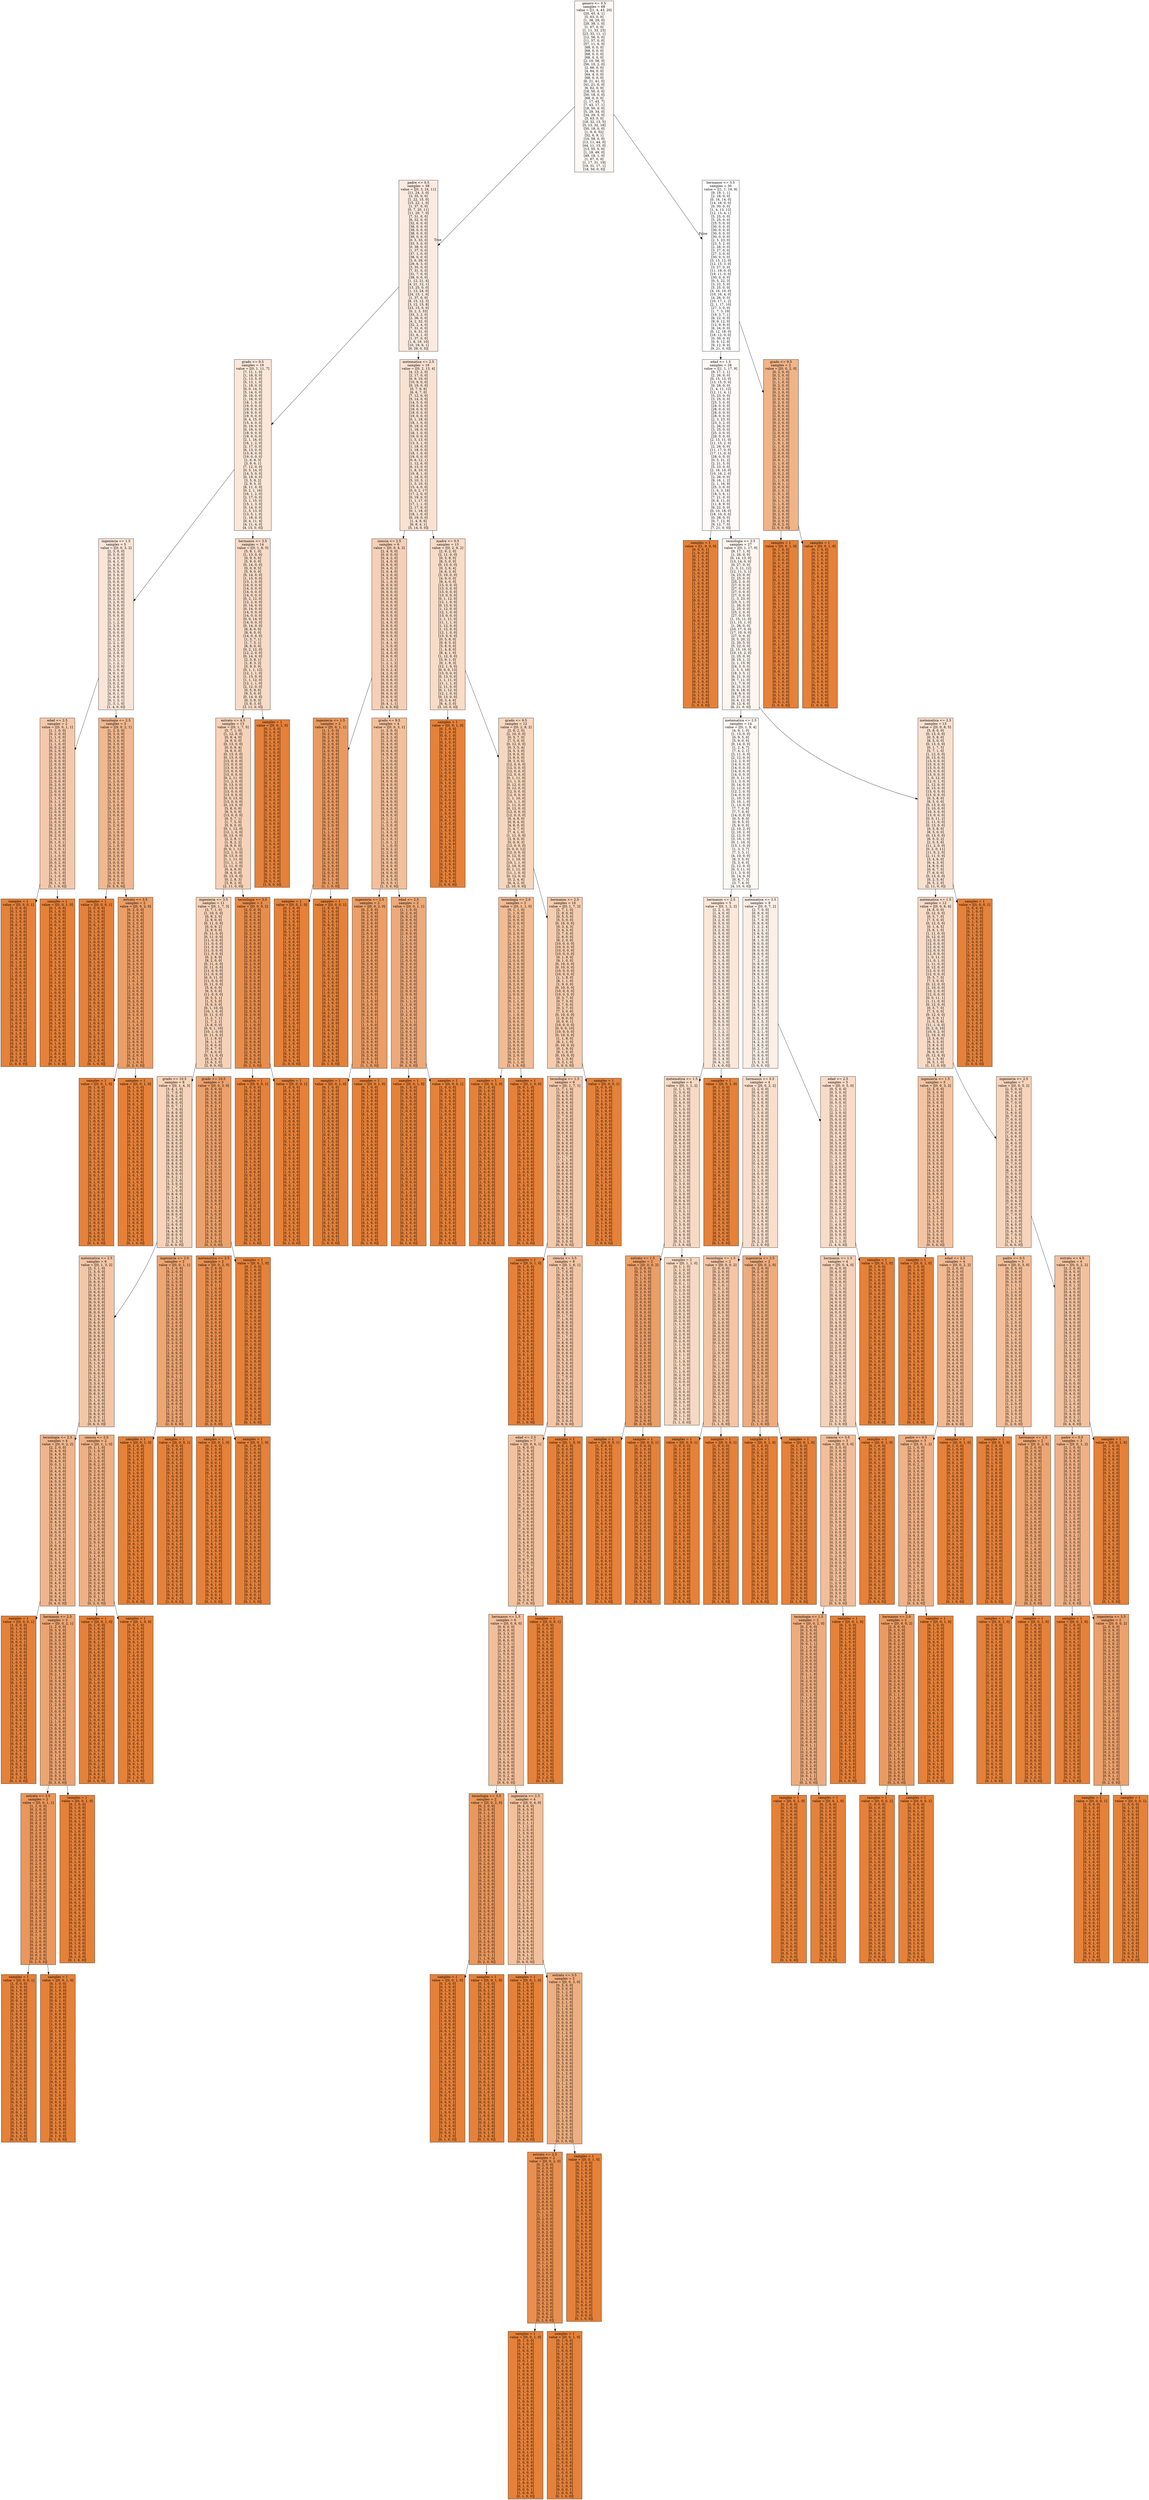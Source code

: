 digraph Tree {
node [shape=box, style="filled", color="black"] ;
0 [label="genero <= 0.5\nsamples = 68\nvalue = [[1, 4, 43, 20]\n[20, 43, 4, 1]\n[5, 63, 0, 0]\n[1, 38, 29, 0]\n[29, 38, 1, 0]\n[1, 67, 0, 0]\n[1, 11, 33, 23]\n[23, 33, 11, 1]\n[12, 56, 0, 0]\n[11, 57, 0, 0]\n[57, 11, 0, 0]\n[68, 0, 0, 0]\n[68, 0, 0, 0]\n[68, 0, 0, 0]\n[68, 0, 0, 0]\n[2, 10, 56, 0]\n[56, 10, 2, 0]\n[2, 66, 0, 0]\n[4, 64, 0, 0]\n[64, 4, 0, 0]\n[68, 0, 0, 0]\n[6, 21, 41, 0]\n[41, 21, 6, 0]\n[6, 62, 0, 0]\n[18, 50, 0, 0]\n[50, 18, 0, 0]\n[68, 0, 0, 0]\n[1, 17, 43, 7]\n[7, 43, 17, 1]\n[18, 50, 0, 0]\n[5, 29, 34, 0]\n[34, 29, 5, 0]\n[5, 63, 0, 0]\n[18, 32, 13, 5]\n[5, 13, 32, 18]\n[50, 18, 0, 0]\n[1, 9, 6, 52]\n[52, 6, 9, 1]\n[10, 58, 0, 0]\n[13, 11, 44, 0]\n[44, 11, 13, 0]\n[13, 55, 0, 0]\n[1, 18, 49, 0]\n[49, 18, 1, 0]\n[1, 67, 0, 0]\n[1, 17, 31, 19]\n[19, 31, 17, 1]\n[18, 50, 0, 0]]", fillcolor="#e581390d"] ;
1 [label="padre <= 0.5\nsamples = 38\nvalue = [[0, 3, 24, 11]\n[11, 24, 3, 0]\n[3, 35, 0, 0]\n[1, 22, 15, 0]\n[15, 22, 1, 0]\n[1, 37, 0, 0]\n[0, 7, 20, 11]\n[11, 20, 7, 0]\n[7, 31, 0, 0]\n[6, 32, 0, 0]\n[32, 6, 0, 0]\n[38, 0, 0, 0]\n[38, 0, 0, 0]\n[38, 0, 0, 0]\n[38, 0, 0, 0]\n[0, 5, 33, 0]\n[33, 5, 0, 0]\n[0, 38, 0, 0]\n[1, 37, 0, 0]\n[37, 1, 0, 0]\n[38, 0, 0, 0]\n[3, 6, 29, 0]\n[29, 6, 3, 0]\n[3, 35, 0, 0]\n[7, 31, 0, 0]\n[31, 7, 0, 0]\n[38, 0, 0, 0]\n[1, 12, 21, 4]\n[4, 21, 12, 1]\n[13, 25, 0, 0]\n[1, 13, 24, 0]\n[24, 13, 1, 0]\n[1, 37, 0, 0]\n[8, 15, 12, 3]\n[3, 12, 15, 8]\n[23, 15, 0, 0]\n[0, 2, 3, 33]\n[33, 3, 2, 0]\n[2, 36, 0, 0]\n[4, 2, 32, 0]\n[32, 2, 4, 0]\n[7, 31, 0, 0]\n[1, 6, 31, 0]\n[31, 6, 1, 0]\n[1, 37, 0, 0]\n[1, 8, 19, 10]\n[10, 19, 8, 1]\n[9, 29, 0, 0]]", fillcolor="#e5813929"] ;
0 -> 1 [labeldistance=2.5, labelangle=45, headlabel="True"] ;
2 [label="grado <= 9.5\nsamples = 19\nvalue = [[0, 1, 11, 7]\n[7, 11, 1, 0]\n[1, 18, 0, 0]\n[1, 13, 5, 0]\n[5, 13, 1, 0]\n[1, 18, 0, 0]\n[0, 0, 14, 5]\n[5, 14, 0, 0]\n[0, 19, 0, 0]\n[1, 18, 0, 0]\n[18, 1, 0, 0]\n[19, 0, 0, 0]\n[19, 0, 0, 0]\n[19, 0, 0, 0]\n[19, 0, 0, 0]\n[0, 4, 15, 0]\n[15, 4, 0, 0]\n[0, 19, 0, 0]\n[0, 19, 0, 0]\n[19, 0, 0, 0]\n[19, 0, 0, 0]\n[2, 1, 16, 0]\n[16, 1, 2, 0]\n[2, 17, 0, 0]\n[6, 13, 0, 0]\n[13, 6, 0, 0]\n[19, 0, 0, 0]\n[1, 6, 9, 3]\n[3, 9, 6, 1]\n[7, 12, 0, 0]\n[0, 5, 14, 0]\n[14, 5, 0, 0]\n[0, 19, 0, 0]\n[3, 5, 9, 2]\n[2, 9, 5, 3]\n[8, 11, 0, 0]\n[0, 2, 1, 16]\n[16, 1, 2, 0]\n[2, 17, 0, 0]\n[3, 1, 15, 0]\n[15, 1, 3, 0]\n[5, 14, 0, 0]\n[1, 5, 13, 0]\n[13, 5, 1, 0]\n[1, 18, 0, 0]\n[0, 4, 11, 4]\n[4, 11, 4, 0]\n[4, 15, 0, 0]]", fillcolor="#e5813930"] ;
1 -> 2 ;
3 [label="ingenieria <= 1.5\nsamples = 5\nvalue = [[0, 0, 3, 2]\n[2, 3, 0, 0]\n[0, 5, 0, 0]\n[1, 4, 0, 0]\n[0, 4, 1, 0]\n[1, 4, 0, 0]\n[0, 0, 5, 0]\n[0, 5, 0, 0]\n[0, 5, 0, 0]\n[0, 5, 0, 0]\n[5, 0, 0, 0]\n[5, 0, 0, 0]\n[5, 0, 0, 0]\n[5, 0, 0, 0]\n[5, 0, 0, 0]\n[0, 2, 3, 0]\n[3, 2, 0, 0]\n[0, 5, 0, 0]\n[0, 5, 0, 0]\n[5, 0, 0, 0]\n[5, 0, 0, 0]\n[2, 1, 2, 0]\n[2, 1, 2, 0]\n[2, 3, 0, 0]\n[0, 5, 0, 0]\n[5, 0, 0, 0]\n[5, 0, 0, 0]\n[0, 1, 2, 2]\n[2, 2, 1, 0]\n[1, 4, 0, 0]\n[0, 3, 2, 0]\n[2, 3, 0, 0]\n[0, 5, 0, 0]\n[1, 2, 1, 1]\n[1, 1, 2, 1]\n[3, 2, 0, 0]\n[0, 1, 0, 4]\n[4, 0, 1, 0]\n[1, 4, 0, 0]\n[2, 0, 3, 0]\n[3, 0, 2, 0]\n[3, 2, 0, 0]\n[1, 0, 4, 0]\n[4, 0, 1, 0]\n[1, 4, 0, 0]\n[0, 1, 3, 1]\n[1, 3, 1, 0]\n[1, 4, 0, 0]]", fillcolor="#e5813933"] ;
2 -> 3 ;
4 [label="edad <= 2.5\nsamples = 2\nvalue = [[0, 0, 1, 1]\n[1, 1, 0, 0]\n[0, 2, 0, 0]\n[1, 1, 0, 0]\n[0, 1, 1, 0]\n[1, 1, 0, 0]\n[0, 0, 2, 0]\n[0, 2, 0, 0]\n[0, 2, 0, 0]\n[0, 2, 0, 0]\n[2, 0, 0, 0]\n[2, 0, 0, 0]\n[2, 0, 0, 0]\n[2, 0, 0, 0]\n[2, 0, 0, 0]\n[0, 0, 2, 0]\n[2, 0, 0, 0]\n[0, 2, 0, 0]\n[0, 2, 0, 0]\n[2, 0, 0, 0]\n[2, 0, 0, 0]\n[1, 1, 0, 0]\n[0, 1, 1, 0]\n[1, 1, 0, 0]\n[0, 2, 0, 0]\n[2, 0, 0, 0]\n[2, 0, 0, 0]\n[0, 0, 0, 2]\n[2, 0, 0, 0]\n[0, 2, 0, 0]\n[0, 2, 0, 0]\n[0, 2, 0, 0]\n[0, 2, 0, 0]\n[1, 0, 1, 0]\n[0, 1, 0, 1]\n[1, 1, 0, 0]\n[0, 1, 0, 1]\n[1, 0, 1, 0]\n[1, 1, 0, 0]\n[2, 0, 0, 0]\n[0, 0, 2, 0]\n[0, 2, 0, 0]\n[1, 0, 1, 0]\n[1, 0, 1, 0]\n[1, 1, 0, 0]\n[0, 1, 1, 0]\n[0, 1, 1, 0]\n[1, 1, 0, 0]]", fillcolor="#e581396c"] ;
3 -> 4 ;
5 [label="samples = 1\nvalue = [[0, 0, 0, 1]\n[1, 0, 0, 0]\n[0, 1, 0, 0]\n[0, 1, 0, 0]\n[0, 1, 0, 0]\n[0, 1, 0, 0]\n[0, 0, 1, 0]\n[0, 1, 0, 0]\n[0, 1, 0, 0]\n[0, 1, 0, 0]\n[1, 0, 0, 0]\n[1, 0, 0, 0]\n[1, 0, 0, 0]\n[1, 0, 0, 0]\n[1, 0, 0, 0]\n[0, 0, 1, 0]\n[1, 0, 0, 0]\n[0, 1, 0, 0]\n[0, 1, 0, 0]\n[1, 0, 0, 0]\n[1, 0, 0, 0]\n[1, 0, 0, 0]\n[0, 0, 1, 0]\n[1, 0, 0, 0]\n[0, 1, 0, 0]\n[1, 0, 0, 0]\n[1, 0, 0, 0]\n[0, 0, 0, 1]\n[1, 0, 0, 0]\n[0, 1, 0, 0]\n[0, 1, 0, 0]\n[0, 1, 0, 0]\n[0, 1, 0, 0]\n[1, 0, 0, 0]\n[0, 0, 0, 1]\n[1, 0, 0, 0]\n[0, 0, 0, 1]\n[1, 0, 0, 0]\n[0, 1, 0, 0]\n[1, 0, 0, 0]\n[0, 0, 1, 0]\n[0, 1, 0, 0]\n[0, 0, 1, 0]\n[1, 0, 0, 0]\n[0, 1, 0, 0]\n[0, 1, 0, 0]\n[0, 0, 1, 0]\n[1, 0, 0, 0]]", fillcolor="#e58139ff"] ;
4 -> 5 ;
6 [label="samples = 1\nvalue = [[0, 0, 1, 0]\n[0, 1, 0, 0]\n[0, 1, 0, 0]\n[1, 0, 0, 0]\n[0, 0, 1, 0]\n[1, 0, 0, 0]\n[0, 0, 1, 0]\n[0, 1, 0, 0]\n[0, 1, 0, 0]\n[0, 1, 0, 0]\n[1, 0, 0, 0]\n[1, 0, 0, 0]\n[1, 0, 0, 0]\n[1, 0, 0, 0]\n[1, 0, 0, 0]\n[0, 0, 1, 0]\n[1, 0, 0, 0]\n[0, 1, 0, 0]\n[0, 1, 0, 0]\n[1, 0, 0, 0]\n[1, 0, 0, 0]\n[0, 1, 0, 0]\n[0, 1, 0, 0]\n[0, 1, 0, 0]\n[0, 1, 0, 0]\n[1, 0, 0, 0]\n[1, 0, 0, 0]\n[0, 0, 0, 1]\n[1, 0, 0, 0]\n[0, 1, 0, 0]\n[0, 1, 0, 0]\n[0, 1, 0, 0]\n[0, 1, 0, 0]\n[0, 0, 1, 0]\n[0, 1, 0, 0]\n[0, 1, 0, 0]\n[0, 1, 0, 0]\n[0, 0, 1, 0]\n[1, 0, 0, 0]\n[1, 0, 0, 0]\n[0, 0, 1, 0]\n[0, 1, 0, 0]\n[1, 0, 0, 0]\n[0, 0, 1, 0]\n[1, 0, 0, 0]\n[0, 0, 1, 0]\n[0, 1, 0, 0]\n[0, 1, 0, 0]]", fillcolor="#e58139ff"] ;
4 -> 6 ;
7 [label="tecnologia <= 2.5\nsamples = 3\nvalue = [[0, 0, 2, 1]\n[1, 2, 0, 0]\n[0, 3, 0, 0]\n[0, 3, 0, 0]\n[0, 3, 0, 0]\n[0, 3, 0, 0]\n[0, 0, 3, 0]\n[0, 3, 0, 0]\n[0, 3, 0, 0]\n[0, 3, 0, 0]\n[3, 0, 0, 0]\n[3, 0, 0, 0]\n[3, 0, 0, 0]\n[3, 0, 0, 0]\n[3, 0, 0, 0]\n[0, 2, 1, 0]\n[1, 2, 0, 0]\n[0, 3, 0, 0]\n[0, 3, 0, 0]\n[3, 0, 0, 0]\n[3, 0, 0, 0]\n[1, 0, 2, 0]\n[2, 0, 1, 0]\n[1, 2, 0, 0]\n[0, 3, 0, 0]\n[3, 0, 0, 0]\n[3, 0, 0, 0]\n[0, 1, 2, 0]\n[0, 2, 1, 0]\n[1, 2, 0, 0]\n[0, 1, 2, 0]\n[2, 1, 0, 0]\n[0, 3, 0, 0]\n[0, 2, 0, 1]\n[1, 0, 2, 0]\n[2, 1, 0, 0]\n[0, 0, 0, 3]\n[3, 0, 0, 0]\n[0, 3, 0, 0]\n[0, 0, 3, 0]\n[3, 0, 0, 0]\n[3, 0, 0, 0]\n[0, 0, 3, 0]\n[3, 0, 0, 0]\n[0, 3, 0, 0]\n[0, 0, 2, 1]\n[1, 2, 0, 0]\n[0, 3, 0, 0]]", fillcolor="#e5813990"] ;
3 -> 7 ;
8 [label="samples = 1\nvalue = [[0, 0, 0, 1]\n[1, 0, 0, 0]\n[0, 1, 0, 0]\n[0, 1, 0, 0]\n[0, 1, 0, 0]\n[0, 1, 0, 0]\n[0, 0, 1, 0]\n[0, 1, 0, 0]\n[0, 1, 0, 0]\n[0, 1, 0, 0]\n[1, 0, 0, 0]\n[1, 0, 0, 0]\n[1, 0, 0, 0]\n[1, 0, 0, 0]\n[1, 0, 0, 0]\n[0, 0, 1, 0]\n[1, 0, 0, 0]\n[0, 1, 0, 0]\n[0, 1, 0, 0]\n[1, 0, 0, 0]\n[1, 0, 0, 0]\n[0, 0, 1, 0]\n[1, 0, 0, 0]\n[0, 1, 0, 0]\n[0, 1, 0, 0]\n[1, 0, 0, 0]\n[1, 0, 0, 0]\n[0, 1, 0, 0]\n[0, 0, 1, 0]\n[1, 0, 0, 0]\n[0, 1, 0, 0]\n[0, 1, 0, 0]\n[0, 1, 0, 0]\n[0, 1, 0, 0]\n[0, 0, 1, 0]\n[1, 0, 0, 0]\n[0, 0, 0, 1]\n[1, 0, 0, 0]\n[0, 1, 0, 0]\n[0, 0, 1, 0]\n[1, 0, 0, 0]\n[1, 0, 0, 0]\n[0, 0, 1, 0]\n[1, 0, 0, 0]\n[0, 1, 0, 0]\n[0, 0, 1, 0]\n[0, 1, 0, 0]\n[0, 1, 0, 0]]", fillcolor="#e58139ff"] ;
7 -> 8 ;
9 [label="estrato <= 3.5\nsamples = 2\nvalue = [[0, 0, 2, 0]\n[0, 2, 0, 0]\n[0, 2, 0, 0]\n[0, 2, 0, 0]\n[0, 2, 0, 0]\n[0, 2, 0, 0]\n[0, 0, 2, 0]\n[0, 2, 0, 0]\n[0, 2, 0, 0]\n[0, 2, 0, 0]\n[2, 0, 0, 0]\n[2, 0, 0, 0]\n[2, 0, 0, 0]\n[2, 0, 0, 0]\n[2, 0, 0, 0]\n[0, 2, 0, 0]\n[0, 2, 0, 0]\n[0, 2, 0, 0]\n[0, 2, 0, 0]\n[2, 0, 0, 0]\n[2, 0, 0, 0]\n[1, 0, 1, 0]\n[1, 0, 1, 0]\n[1, 1, 0, 0]\n[0, 2, 0, 0]\n[2, 0, 0, 0]\n[2, 0, 0, 0]\n[0, 0, 2, 0]\n[0, 2, 0, 0]\n[0, 2, 0, 0]\n[0, 0, 2, 0]\n[2, 0, 0, 0]\n[0, 2, 0, 0]\n[0, 1, 0, 1]\n[1, 0, 1, 0]\n[1, 1, 0, 0]\n[0, 0, 0, 2]\n[2, 0, 0, 0]\n[0, 2, 0, 0]\n[0, 0, 2, 0]\n[2, 0, 0, 0]\n[2, 0, 0, 0]\n[0, 0, 2, 0]\n[2, 0, 0, 0]\n[0, 2, 0, 0]\n[0, 0, 1, 1]\n[1, 1, 0, 0]\n[0, 2, 0, 0]]", fillcolor="#e58139c4"] ;
7 -> 9 ;
10 [label="samples = 1\nvalue = [[0, 0, 1, 0]\n[0, 1, 0, 0]\n[0, 1, 0, 0]\n[0, 1, 0, 0]\n[0, 1, 0, 0]\n[0, 1, 0, 0]\n[0, 0, 1, 0]\n[0, 1, 0, 0]\n[0, 1, 0, 0]\n[0, 1, 0, 0]\n[1, 0, 0, 0]\n[1, 0, 0, 0]\n[1, 0, 0, 0]\n[1, 0, 0, 0]\n[1, 0, 0, 0]\n[0, 1, 0, 0]\n[0, 1, 0, 0]\n[0, 1, 0, 0]\n[0, 1, 0, 0]\n[1, 0, 0, 0]\n[1, 0, 0, 0]\n[0, 0, 1, 0]\n[1, 0, 0, 0]\n[0, 1, 0, 0]\n[0, 1, 0, 0]\n[1, 0, 0, 0]\n[1, 0, 0, 0]\n[0, 0, 1, 0]\n[0, 1, 0, 0]\n[0, 1, 0, 0]\n[0, 0, 1, 0]\n[1, 0, 0, 0]\n[0, 1, 0, 0]\n[0, 0, 0, 1]\n[1, 0, 0, 0]\n[0, 1, 0, 0]\n[0, 0, 0, 1]\n[1, 0, 0, 0]\n[0, 1, 0, 0]\n[0, 0, 1, 0]\n[1, 0, 0, 0]\n[1, 0, 0, 0]\n[0, 0, 1, 0]\n[1, 0, 0, 0]\n[0, 1, 0, 0]\n[0, 0, 0, 1]\n[1, 0, 0, 0]\n[0, 1, 0, 0]]", fillcolor="#e58139ff"] ;
9 -> 10 ;
11 [label="samples = 1\nvalue = [[0, 0, 1, 0]\n[0, 1, 0, 0]\n[0, 1, 0, 0]\n[0, 1, 0, 0]\n[0, 1, 0, 0]\n[0, 1, 0, 0]\n[0, 0, 1, 0]\n[0, 1, 0, 0]\n[0, 1, 0, 0]\n[0, 1, 0, 0]\n[1, 0, 0, 0]\n[1, 0, 0, 0]\n[1, 0, 0, 0]\n[1, 0, 0, 0]\n[1, 0, 0, 0]\n[0, 1, 0, 0]\n[0, 1, 0, 0]\n[0, 1, 0, 0]\n[0, 1, 0, 0]\n[1, 0, 0, 0]\n[1, 0, 0, 0]\n[1, 0, 0, 0]\n[0, 0, 1, 0]\n[1, 0, 0, 0]\n[0, 1, 0, 0]\n[1, 0, 0, 0]\n[1, 0, 0, 0]\n[0, 0, 1, 0]\n[0, 1, 0, 0]\n[0, 1, 0, 0]\n[0, 0, 1, 0]\n[1, 0, 0, 0]\n[0, 1, 0, 0]\n[0, 1, 0, 0]\n[0, 0, 1, 0]\n[1, 0, 0, 0]\n[0, 0, 0, 1]\n[1, 0, 0, 0]\n[0, 1, 0, 0]\n[0, 0, 1, 0]\n[1, 0, 0, 0]\n[1, 0, 0, 0]\n[0, 0, 1, 0]\n[1, 0, 0, 0]\n[0, 1, 0, 0]\n[0, 0, 1, 0]\n[0, 1, 0, 0]\n[0, 1, 0, 0]]", fillcolor="#e58139ff"] ;
9 -> 11 ;
12 [label="hermanos <= 3.5\nsamples = 14\nvalue = [[0, 1, 8, 5]\n[5, 8, 1, 0]\n[1, 13, 0, 0]\n[0, 9, 5, 0]\n[5, 9, 0, 0]\n[0, 14, 0, 0]\n[0, 0, 9, 5]\n[5, 9, 0, 0]\n[0, 14, 0, 0]\n[1, 13, 0, 0]\n[13, 1, 0, 0]\n[14, 0, 0, 0]\n[14, 0, 0, 0]\n[14, 0, 0, 0]\n[14, 0, 0, 0]\n[0, 2, 12, 0]\n[12, 2, 0, 0]\n[0, 14, 0, 0]\n[0, 14, 0, 0]\n[14, 0, 0, 0]\n[14, 0, 0, 0]\n[0, 0, 14, 0]\n[14, 0, 0, 0]\n[0, 14, 0, 0]\n[6, 8, 0, 0]\n[8, 6, 0, 0]\n[14, 0, 0, 0]\n[1, 5, 7, 1]\n[1, 7, 5, 1]\n[6, 8, 0, 0]\n[0, 2, 12, 0]\n[12, 2, 0, 0]\n[0, 14, 0, 0]\n[2, 3, 8, 1]\n[1, 8, 3, 2]\n[5, 9, 0, 0]\n[0, 1, 1, 12]\n[12, 1, 1, 0]\n[1, 13, 0, 0]\n[1, 1, 12, 0]\n[12, 1, 1, 0]\n[2, 12, 0, 0]\n[0, 5, 9, 0]\n[9, 5, 0, 0]\n[0, 14, 0, 0]\n[0, 3, 8, 3]\n[3, 8, 3, 0]\n[3, 11, 0, 0]]", fillcolor="#e5813948"] ;
2 -> 12 ;
13 [label="estrato <= 4.5\nsamples = 13\nvalue = [[0, 1, 7, 5]\n[5, 7, 1, 0]\n[1, 12, 0, 0]\n[0, 9, 4, 0]\n[4, 9, 0, 0]\n[0, 13, 0, 0]\n[0, 0, 9, 4]\n[4, 9, 0, 0]\n[0, 13, 0, 0]\n[0, 13, 0, 0]\n[13, 0, 0, 0]\n[13, 0, 0, 0]\n[13, 0, 0, 0]\n[13, 0, 0, 0]\n[13, 0, 0, 0]\n[0, 2, 11, 0]\n[11, 2, 0, 0]\n[0, 13, 0, 0]\n[0, 13, 0, 0]\n[13, 0, 0, 0]\n[13, 0, 0, 0]\n[0, 0, 13, 0]\n[13, 0, 0, 0]\n[0, 13, 0, 0]\n[5, 8, 0, 0]\n[8, 5, 0, 0]\n[13, 0, 0, 0]\n[0, 5, 7, 1]\n[1, 7, 5, 0]\n[5, 8, 0, 0]\n[0, 1, 12, 0]\n[12, 1, 0, 0]\n[0, 13, 0, 0]\n[2, 2, 8, 1]\n[1, 8, 2, 2]\n[4, 9, 0, 0]\n[0, 0, 1, 12]\n[12, 1, 0, 0]\n[0, 13, 0, 0]\n[1, 1, 11, 0]\n[11, 1, 1, 0]\n[2, 11, 0, 0]\n[0, 4, 9, 0]\n[9, 4, 0, 0]\n[0, 13, 0, 0]\n[0, 2, 8, 3]\n[3, 8, 2, 0]\n[2, 11, 0, 0]]", fillcolor="#e581395b"] ;
12 -> 13 ;
14 [label="ingenieria <= 3.5\nsamples = 11\nvalue = [[0, 1, 7, 3]\n[3, 7, 1, 0]\n[1, 10, 0, 0]\n[0, 9, 2, 0]\n[2, 9, 0, 0]\n[0, 11, 0, 0]\n[0, 0, 9, 2]\n[2, 9, 0, 0]\n[0, 11, 0, 0]\n[0, 11, 0, 0]\n[11, 0, 0, 0]\n[11, 0, 0, 0]\n[11, 0, 0, 0]\n[11, 0, 0, 0]\n[11, 0, 0, 0]\n[0, 2, 9, 0]\n[9, 2, 0, 0]\n[0, 11, 0, 0]\n[0, 11, 0, 0]\n[11, 0, 0, 0]\n[11, 0, 0, 0]\n[0, 0, 11, 0]\n[11, 0, 0, 0]\n[0, 11, 0, 0]\n[5, 6, 0, 0]\n[6, 5, 0, 0]\n[11, 0, 0, 0]\n[0, 5, 5, 1]\n[1, 5, 5, 0]\n[5, 6, 0, 0]\n[0, 1, 10, 0]\n[10, 1, 0, 0]\n[0, 11, 0, 0]\n[1, 2, 7, 1]\n[1, 7, 2, 1]\n[3, 8, 0, 0]\n[0, 0, 1, 10]\n[10, 1, 0, 0]\n[0, 11, 0, 0]\n[1, 1, 9, 0]\n[9, 1, 1, 0]\n[2, 9, 0, 0]\n[0, 4, 7, 0]\n[7, 4, 0, 0]\n[0, 11, 0, 0]\n[0, 2, 6, 3]\n[3, 6, 2, 0]\n[2, 9, 0, 0]]", fillcolor="#e581395c"] ;
13 -> 14 ;
15 [label="grado <= 10.5\nsamples = 8\nvalue = [[0, 1, 4, 3]\n[3, 4, 1, 0]\n[1, 7, 0, 0]\n[0, 6, 2, 0]\n[2, 6, 0, 0]\n[0, 8, 0, 0]\n[0, 0, 7, 1]\n[1, 7, 0, 0]\n[0, 8, 0, 0]\n[0, 8, 0, 0]\n[8, 0, 0, 0]\n[8, 0, 0, 0]\n[8, 0, 0, 0]\n[8, 0, 0, 0]\n[8, 0, 0, 0]\n[0, 2, 6, 0]\n[6, 2, 0, 0]\n[0, 8, 0, 0]\n[0, 8, 0, 0]\n[8, 0, 0, 0]\n[8, 0, 0, 0]\n[0, 0, 8, 0]\n[8, 0, 0, 0]\n[0, 8, 0, 0]\n[3, 5, 0, 0]\n[5, 3, 0, 0]\n[8, 0, 0, 0]\n[0, 5, 2, 1]\n[1, 2, 5, 0]\n[5, 3, 0, 0]\n[0, 1, 7, 0]\n[7, 1, 0, 0]\n[0, 8, 0, 0]\n[1, 2, 4, 1]\n[1, 4, 2, 1]\n[3, 5, 0, 0]\n[0, 0, 0, 8]\n[8, 0, 0, 0]\n[0, 8, 0, 0]\n[0, 1, 7, 0]\n[7, 1, 0, 0]\n[2, 6, 0, 0]\n[0, 4, 4, 0]\n[4, 4, 0, 0]\n[0, 8, 0, 0]\n[0, 2, 5, 1]\n[1, 5, 2, 0]\n[2, 6, 0, 0]]", fillcolor="#e5813959"] ;
14 -> 15 ;
16 [label="metematica <= 2.5\nsamples = 6\nvalue = [[0, 1, 3, 2]\n[2, 3, 1, 0]\n[1, 5, 0, 0]\n[0, 5, 1, 0]\n[1, 5, 0, 0]\n[0, 6, 0, 0]\n[0, 0, 5, 1]\n[1, 5, 0, 0]\n[0, 6, 0, 0]\n[0, 6, 0, 0]\n[6, 0, 0, 0]\n[6, 0, 0, 0]\n[6, 0, 0, 0]\n[6, 0, 0, 0]\n[6, 0, 0, 0]\n[0, 2, 4, 0]\n[4, 2, 0, 0]\n[0, 6, 0, 0]\n[0, 6, 0, 0]\n[6, 0, 0, 0]\n[6, 0, 0, 0]\n[0, 0, 6, 0]\n[6, 0, 0, 0]\n[0, 6, 0, 0]\n[2, 4, 0, 0]\n[4, 2, 0, 0]\n[6, 0, 0, 0]\n[0, 5, 0, 1]\n[1, 0, 5, 0]\n[5, 1, 0, 0]\n[0, 1, 5, 0]\n[5, 1, 0, 0]\n[0, 6, 0, 0]\n[1, 2, 3, 0]\n[0, 3, 2, 1]\n[3, 3, 0, 0]\n[0, 0, 0, 6]\n[6, 0, 0, 0]\n[0, 6, 0, 0]\n[0, 1, 5, 0]\n[5, 1, 0, 0]\n[0, 6, 0, 0]\n[0, 3, 3, 0]\n[3, 3, 0, 0]\n[0, 6, 0, 0]\n[0, 0, 5, 1]\n[1, 5, 0, 0]\n[0, 6, 0, 0]]", fillcolor="#e5813972"] ;
15 -> 16 ;
17 [label="tecnologia <= 2.5\nsamples = 4\nvalue = [[0, 0, 2, 2]\n[2, 2, 0, 0]\n[0, 4, 0, 0]\n[0, 4, 0, 0]\n[0, 4, 0, 0]\n[0, 4, 0, 0]\n[0, 0, 3, 1]\n[1, 3, 0, 0]\n[0, 4, 0, 0]\n[0, 4, 0, 0]\n[4, 0, 0, 0]\n[4, 0, 0, 0]\n[4, 0, 0, 0]\n[4, 0, 0, 0]\n[4, 0, 0, 0]\n[0, 2, 2, 0]\n[2, 2, 0, 0]\n[0, 4, 0, 0]\n[0, 4, 0, 0]\n[4, 0, 0, 0]\n[4, 0, 0, 0]\n[0, 0, 4, 0]\n[4, 0, 0, 0]\n[0, 4, 0, 0]\n[1, 3, 0, 0]\n[3, 1, 0, 0]\n[4, 0, 0, 0]\n[0, 3, 0, 1]\n[1, 0, 3, 0]\n[3, 1, 0, 0]\n[0, 0, 4, 0]\n[4, 0, 0, 0]\n[0, 4, 0, 0]\n[0, 1, 3, 0]\n[0, 3, 1, 0]\n[1, 3, 0, 0]\n[0, 0, 0, 4]\n[4, 0, 0, 0]\n[0, 4, 0, 0]\n[0, 1, 3, 0]\n[3, 1, 0, 0]\n[0, 4, 0, 0]\n[0, 3, 1, 0]\n[1, 3, 0, 0]\n[0, 4, 0, 0]\n[0, 0, 4, 0]\n[0, 4, 0, 0]\n[0, 4, 0, 0]]", fillcolor="#e5813995"] ;
16 -> 17 ;
18 [label="samples = 1\nvalue = [[0, 0, 0, 1]\n[1, 0, 0, 0]\n[0, 1, 0, 0]\n[0, 1, 0, 0]\n[0, 1, 0, 0]\n[0, 1, 0, 0]\n[0, 0, 0, 1]\n[1, 0, 0, 0]\n[0, 1, 0, 0]\n[0, 1, 0, 0]\n[1, 0, 0, 0]\n[1, 0, 0, 0]\n[1, 0, 0, 0]\n[1, 0, 0, 0]\n[1, 0, 0, 0]\n[0, 0, 1, 0]\n[1, 0, 0, 0]\n[0, 1, 0, 0]\n[0, 1, 0, 0]\n[1, 0, 0, 0]\n[1, 0, 0, 0]\n[0, 0, 1, 0]\n[1, 0, 0, 0]\n[0, 1, 0, 0]\n[0, 1, 0, 0]\n[1, 0, 0, 0]\n[1, 0, 0, 0]\n[0, 1, 0, 0]\n[0, 0, 1, 0]\n[1, 0, 0, 0]\n[0, 0, 1, 0]\n[1, 0, 0, 0]\n[0, 1, 0, 0]\n[0, 1, 0, 0]\n[0, 0, 1, 0]\n[1, 0, 0, 0]\n[0, 0, 0, 1]\n[1, 0, 0, 0]\n[0, 1, 0, 0]\n[0, 0, 1, 0]\n[1, 0, 0, 0]\n[0, 1, 0, 0]\n[0, 0, 1, 0]\n[1, 0, 0, 0]\n[0, 1, 0, 0]\n[0, 0, 1, 0]\n[0, 1, 0, 0]\n[0, 1, 0, 0]]", fillcolor="#e58139ff"] ;
17 -> 18 ;
19 [label="hermanos <= 2.5\nsamples = 3\nvalue = [[0, 0, 2, 1]\n[1, 2, 0, 0]\n[0, 3, 0, 0]\n[0, 3, 0, 0]\n[0, 3, 0, 0]\n[0, 3, 0, 0]\n[0, 0, 3, 0]\n[0, 3, 0, 0]\n[0, 3, 0, 0]\n[0, 3, 0, 0]\n[3, 0, 0, 0]\n[3, 0, 0, 0]\n[3, 0, 0, 0]\n[3, 0, 0, 0]\n[3, 0, 0, 0]\n[0, 2, 1, 0]\n[1, 2, 0, 0]\n[0, 3, 0, 0]\n[0, 3, 0, 0]\n[3, 0, 0, 0]\n[3, 0, 0, 0]\n[0, 0, 3, 0]\n[3, 0, 0, 0]\n[0, 3, 0, 0]\n[1, 2, 0, 0]\n[2, 1, 0, 0]\n[3, 0, 0, 0]\n[0, 2, 0, 1]\n[1, 0, 2, 0]\n[2, 1, 0, 0]\n[0, 0, 3, 0]\n[3, 0, 0, 0]\n[0, 3, 0, 0]\n[0, 0, 3, 0]\n[0, 3, 0, 0]\n[0, 3, 0, 0]\n[0, 0, 0, 3]\n[3, 0, 0, 0]\n[0, 3, 0, 0]\n[0, 1, 2, 0]\n[2, 1, 0, 0]\n[0, 3, 0, 0]\n[0, 3, 0, 0]\n[0, 3, 0, 0]\n[0, 3, 0, 0]\n[0, 0, 3, 0]\n[0, 3, 0, 0]\n[0, 3, 0, 0]]", fillcolor="#e58139b7"] ;
17 -> 19 ;
20 [label="estrato <= 3.5\nsamples = 2\nvalue = [[0, 0, 1, 1]\n[1, 1, 0, 0]\n[0, 2, 0, 0]\n[0, 2, 0, 0]\n[0, 2, 0, 0]\n[0, 2, 0, 0]\n[0, 0, 2, 0]\n[0, 2, 0, 0]\n[0, 2, 0, 0]\n[0, 2, 0, 0]\n[2, 0, 0, 0]\n[2, 0, 0, 0]\n[2, 0, 0, 0]\n[2, 0, 0, 0]\n[2, 0, 0, 0]\n[0, 2, 0, 0]\n[0, 2, 0, 0]\n[0, 2, 0, 0]\n[0, 2, 0, 0]\n[2, 0, 0, 0]\n[2, 0, 0, 0]\n[0, 0, 2, 0]\n[2, 0, 0, 0]\n[0, 2, 0, 0]\n[1, 1, 0, 0]\n[1, 1, 0, 0]\n[2, 0, 0, 0]\n[0, 2, 0, 0]\n[0, 0, 2, 0]\n[2, 0, 0, 0]\n[0, 0, 2, 0]\n[2, 0, 0, 0]\n[0, 2, 0, 0]\n[0, 0, 2, 0]\n[0, 2, 0, 0]\n[0, 2, 0, 0]\n[0, 0, 0, 2]\n[2, 0, 0, 0]\n[0, 2, 0, 0]\n[0, 1, 1, 0]\n[1, 1, 0, 0]\n[0, 2, 0, 0]\n[0, 2, 0, 0]\n[0, 2, 0, 0]\n[0, 2, 0, 0]\n[0, 0, 2, 0]\n[0, 2, 0, 0]\n[0, 2, 0, 0]]", fillcolor="#e58139d3"] ;
19 -> 20 ;
21 [label="samples = 1\nvalue = [[0, 0, 0, 1]\n[1, 0, 0, 0]\n[0, 1, 0, 0]\n[0, 1, 0, 0]\n[0, 1, 0, 0]\n[0, 1, 0, 0]\n[0, 0, 1, 0]\n[0, 1, 0, 0]\n[0, 1, 0, 0]\n[0, 1, 0, 0]\n[1, 0, 0, 0]\n[1, 0, 0, 0]\n[1, 0, 0, 0]\n[1, 0, 0, 0]\n[1, 0, 0, 0]\n[0, 1, 0, 0]\n[0, 1, 0, 0]\n[0, 1, 0, 0]\n[0, 1, 0, 0]\n[1, 0, 0, 0]\n[1, 0, 0, 0]\n[0, 0, 1, 0]\n[1, 0, 0, 0]\n[0, 1, 0, 0]\n[0, 1, 0, 0]\n[1, 0, 0, 0]\n[1, 0, 0, 0]\n[0, 1, 0, 0]\n[0, 0, 1, 0]\n[1, 0, 0, 0]\n[0, 0, 1, 0]\n[1, 0, 0, 0]\n[0, 1, 0, 0]\n[0, 0, 1, 0]\n[0, 1, 0, 0]\n[0, 1, 0, 0]\n[0, 0, 0, 1]\n[1, 0, 0, 0]\n[0, 1, 0, 0]\n[0, 0, 1, 0]\n[1, 0, 0, 0]\n[0, 1, 0, 0]\n[0, 1, 0, 0]\n[0, 1, 0, 0]\n[0, 1, 0, 0]\n[0, 0, 1, 0]\n[0, 1, 0, 0]\n[0, 1, 0, 0]]", fillcolor="#e58139ff"] ;
20 -> 21 ;
22 [label="samples = 1\nvalue = [[0, 0, 1, 0]\n[0, 1, 0, 0]\n[0, 1, 0, 0]\n[0, 1, 0, 0]\n[0, 1, 0, 0]\n[0, 1, 0, 0]\n[0, 0, 1, 0]\n[0, 1, 0, 0]\n[0, 1, 0, 0]\n[0, 1, 0, 0]\n[1, 0, 0, 0]\n[1, 0, 0, 0]\n[1, 0, 0, 0]\n[1, 0, 0, 0]\n[1, 0, 0, 0]\n[0, 1, 0, 0]\n[0, 1, 0, 0]\n[0, 1, 0, 0]\n[0, 1, 0, 0]\n[1, 0, 0, 0]\n[1, 0, 0, 0]\n[0, 0, 1, 0]\n[1, 0, 0, 0]\n[0, 1, 0, 0]\n[1, 0, 0, 0]\n[0, 1, 0, 0]\n[1, 0, 0, 0]\n[0, 1, 0, 0]\n[0, 0, 1, 0]\n[1, 0, 0, 0]\n[0, 0, 1, 0]\n[1, 0, 0, 0]\n[0, 1, 0, 0]\n[0, 0, 1, 0]\n[0, 1, 0, 0]\n[0, 1, 0, 0]\n[0, 0, 0, 1]\n[1, 0, 0, 0]\n[0, 1, 0, 0]\n[0, 1, 0, 0]\n[0, 1, 0, 0]\n[0, 1, 0, 0]\n[0, 1, 0, 0]\n[0, 1, 0, 0]\n[0, 1, 0, 0]\n[0, 0, 1, 0]\n[0, 1, 0, 0]\n[0, 1, 0, 0]]", fillcolor="#e58139ff"] ;
20 -> 22 ;
23 [label="samples = 1\nvalue = [[0, 0, 1, 0]\n[0, 1, 0, 0]\n[0, 1, 0, 0]\n[0, 1, 0, 0]\n[0, 1, 0, 0]\n[0, 1, 0, 0]\n[0, 0, 1, 0]\n[0, 1, 0, 0]\n[0, 1, 0, 0]\n[0, 1, 0, 0]\n[1, 0, 0, 0]\n[1, 0, 0, 0]\n[1, 0, 0, 0]\n[1, 0, 0, 0]\n[1, 0, 0, 0]\n[0, 0, 1, 0]\n[1, 0, 0, 0]\n[0, 1, 0, 0]\n[0, 1, 0, 0]\n[1, 0, 0, 0]\n[1, 0, 0, 0]\n[0, 0, 1, 0]\n[1, 0, 0, 0]\n[0, 1, 0, 0]\n[0, 1, 0, 0]\n[1, 0, 0, 0]\n[1, 0, 0, 0]\n[0, 0, 0, 1]\n[1, 0, 0, 0]\n[0, 1, 0, 0]\n[0, 0, 1, 0]\n[1, 0, 0, 0]\n[0, 1, 0, 0]\n[0, 0, 1, 0]\n[0, 1, 0, 0]\n[0, 1, 0, 0]\n[0, 0, 0, 1]\n[1, 0, 0, 0]\n[0, 1, 0, 0]\n[0, 0, 1, 0]\n[1, 0, 0, 0]\n[0, 1, 0, 0]\n[0, 1, 0, 0]\n[0, 1, 0, 0]\n[0, 1, 0, 0]\n[0, 0, 1, 0]\n[0, 1, 0, 0]\n[0, 1, 0, 0]]", fillcolor="#e58139ff"] ;
19 -> 23 ;
24 [label="ciencia <= 2.0\nsamples = 2\nvalue = [[0, 1, 1, 0]\n[0, 1, 1, 0]\n[1, 1, 0, 0]\n[0, 1, 1, 0]\n[1, 1, 0, 0]\n[0, 2, 0, 0]\n[0, 0, 2, 0]\n[0, 2, 0, 0]\n[0, 2, 0, 0]\n[0, 2, 0, 0]\n[2, 0, 0, 0]\n[2, 0, 0, 0]\n[2, 0, 0, 0]\n[2, 0, 0, 0]\n[2, 0, 0, 0]\n[0, 0, 2, 0]\n[2, 0, 0, 0]\n[0, 2, 0, 0]\n[0, 2, 0, 0]\n[2, 0, 0, 0]\n[2, 0, 0, 0]\n[0, 0, 2, 0]\n[2, 0, 0, 0]\n[0, 2, 0, 0]\n[1, 1, 0, 0]\n[1, 1, 0, 0]\n[2, 0, 0, 0]\n[0, 2, 0, 0]\n[0, 0, 2, 0]\n[2, 0, 0, 0]\n[0, 1, 1, 0]\n[1, 1, 0, 0]\n[0, 2, 0, 0]\n[1, 1, 0, 0]\n[0, 0, 1, 1]\n[2, 0, 0, 0]\n[0, 0, 0, 2]\n[2, 0, 0, 0]\n[0, 2, 0, 0]\n[0, 0, 2, 0]\n[2, 0, 0, 0]\n[0, 2, 0, 0]\n[0, 0, 2, 0]\n[2, 0, 0, 0]\n[0, 2, 0, 0]\n[0, 0, 1, 1]\n[1, 1, 0, 0]\n[0, 2, 0, 0]]", fillcolor="#e58139a0"] ;
16 -> 24 ;
25 [label="samples = 1\nvalue = [[0, 0, 1, 0]\n[0, 1, 0, 0]\n[0, 1, 0, 0]\n[0, 1, 0, 0]\n[0, 1, 0, 0]\n[0, 1, 0, 0]\n[0, 0, 1, 0]\n[0, 1, 0, 0]\n[0, 1, 0, 0]\n[0, 1, 0, 0]\n[1, 0, 0, 0]\n[1, 0, 0, 0]\n[1, 0, 0, 0]\n[1, 0, 0, 0]\n[1, 0, 0, 0]\n[0, 0, 1, 0]\n[1, 0, 0, 0]\n[0, 1, 0, 0]\n[0, 1, 0, 0]\n[1, 0, 0, 0]\n[1, 0, 0, 0]\n[0, 0, 1, 0]\n[1, 0, 0, 0]\n[0, 1, 0, 0]\n[1, 0, 0, 0]\n[0, 1, 0, 0]\n[1, 0, 0, 0]\n[0, 1, 0, 0]\n[0, 0, 1, 0]\n[1, 0, 0, 0]\n[0, 0, 1, 0]\n[1, 0, 0, 0]\n[0, 1, 0, 0]\n[1, 0, 0, 0]\n[0, 0, 0, 1]\n[1, 0, 0, 0]\n[0, 0, 0, 1]\n[1, 0, 0, 0]\n[0, 1, 0, 0]\n[0, 0, 1, 0]\n[1, 0, 0, 0]\n[0, 1, 0, 0]\n[0, 0, 1, 0]\n[1, 0, 0, 0]\n[0, 1, 0, 0]\n[0, 0, 0, 1]\n[1, 0, 0, 0]\n[0, 1, 0, 0]]", fillcolor="#e58139ff"] ;
24 -> 25 ;
26 [label="samples = 1\nvalue = [[0, 1, 0, 0]\n[0, 0, 1, 0]\n[1, 0, 0, 0]\n[0, 0, 1, 0]\n[1, 0, 0, 0]\n[0, 1, 0, 0]\n[0, 0, 1, 0]\n[0, 1, 0, 0]\n[0, 1, 0, 0]\n[0, 1, 0, 0]\n[1, 0, 0, 0]\n[1, 0, 0, 0]\n[1, 0, 0, 0]\n[1, 0, 0, 0]\n[1, 0, 0, 0]\n[0, 0, 1, 0]\n[1, 0, 0, 0]\n[0, 1, 0, 0]\n[0, 1, 0, 0]\n[1, 0, 0, 0]\n[1, 0, 0, 0]\n[0, 0, 1, 0]\n[1, 0, 0, 0]\n[0, 1, 0, 0]\n[0, 1, 0, 0]\n[1, 0, 0, 0]\n[1, 0, 0, 0]\n[0, 1, 0, 0]\n[0, 0, 1, 0]\n[1, 0, 0, 0]\n[0, 1, 0, 0]\n[0, 1, 0, 0]\n[0, 1, 0, 0]\n[0, 1, 0, 0]\n[0, 0, 1, 0]\n[1, 0, 0, 0]\n[0, 0, 0, 1]\n[1, 0, 0, 0]\n[0, 1, 0, 0]\n[0, 0, 1, 0]\n[1, 0, 0, 0]\n[0, 1, 0, 0]\n[0, 0, 1, 0]\n[1, 0, 0, 0]\n[0, 1, 0, 0]\n[0, 0, 1, 0]\n[0, 1, 0, 0]\n[0, 1, 0, 0]]", fillcolor="#e58139ff"] ;
24 -> 26 ;
27 [label="ingenieria <= 2.0\nsamples = 2\nvalue = [[0, 0, 1, 1]\n[1, 1, 0, 0]\n[0, 2, 0, 0]\n[0, 1, 1, 0]\n[1, 1, 0, 0]\n[0, 2, 0, 0]\n[0, 0, 2, 0]\n[0, 2, 0, 0]\n[0, 2, 0, 0]\n[0, 2, 0, 0]\n[2, 0, 0, 0]\n[2, 0, 0, 0]\n[2, 0, 0, 0]\n[2, 0, 0, 0]\n[2, 0, 0, 0]\n[0, 0, 2, 0]\n[2, 0, 0, 0]\n[0, 2, 0, 0]\n[0, 2, 0, 0]\n[2, 0, 0, 0]\n[2, 0, 0, 0]\n[0, 0, 2, 0]\n[2, 0, 0, 0]\n[0, 2, 0, 0]\n[1, 1, 0, 0]\n[1, 1, 0, 0]\n[2, 0, 0, 0]\n[0, 0, 2, 0]\n[0, 2, 0, 0]\n[0, 2, 0, 0]\n[0, 0, 2, 0]\n[2, 0, 0, 0]\n[0, 2, 0, 0]\n[0, 0, 1, 1]\n[1, 1, 0, 0]\n[0, 2, 0, 0]\n[0, 0, 0, 2]\n[2, 0, 0, 0]\n[0, 2, 0, 0]\n[0, 0, 2, 0]\n[2, 0, 0, 0]\n[2, 0, 0, 0]\n[0, 1, 1, 0]\n[1, 1, 0, 0]\n[0, 2, 0, 0]\n[0, 2, 0, 0]\n[0, 0, 2, 0]\n[2, 0, 0, 0]]", fillcolor="#e58139b6"] ;
15 -> 27 ;
28 [label="samples = 1\nvalue = [[0, 0, 1, 0]\n[0, 1, 0, 0]\n[0, 1, 0, 0]\n[0, 1, 0, 0]\n[0, 1, 0, 0]\n[0, 1, 0, 0]\n[0, 0, 1, 0]\n[0, 1, 0, 0]\n[0, 1, 0, 0]\n[0, 1, 0, 0]\n[1, 0, 0, 0]\n[1, 0, 0, 0]\n[1, 0, 0, 0]\n[1, 0, 0, 0]\n[1, 0, 0, 0]\n[0, 0, 1, 0]\n[1, 0, 0, 0]\n[0, 1, 0, 0]\n[0, 1, 0, 0]\n[1, 0, 0, 0]\n[1, 0, 0, 0]\n[0, 0, 1, 0]\n[1, 0, 0, 0]\n[0, 1, 0, 0]\n[0, 1, 0, 0]\n[1, 0, 0, 0]\n[1, 0, 0, 0]\n[0, 0, 1, 0]\n[0, 1, 0, 0]\n[0, 1, 0, 0]\n[0, 0, 1, 0]\n[1, 0, 0, 0]\n[0, 1, 0, 0]\n[0, 0, 1, 0]\n[0, 1, 0, 0]\n[0, 1, 0, 0]\n[0, 0, 0, 1]\n[1, 0, 0, 0]\n[0, 1, 0, 0]\n[0, 0, 1, 0]\n[1, 0, 0, 0]\n[1, 0, 0, 0]\n[0, 1, 0, 0]\n[0, 1, 0, 0]\n[0, 1, 0, 0]\n[0, 1, 0, 0]\n[0, 0, 1, 0]\n[1, 0, 0, 0]]", fillcolor="#e58139ff"] ;
27 -> 28 ;
29 [label="samples = 1\nvalue = [[0, 0, 0, 1]\n[1, 0, 0, 0]\n[0, 1, 0, 0]\n[0, 0, 1, 0]\n[1, 0, 0, 0]\n[0, 1, 0, 0]\n[0, 0, 1, 0]\n[0, 1, 0, 0]\n[0, 1, 0, 0]\n[0, 1, 0, 0]\n[1, 0, 0, 0]\n[1, 0, 0, 0]\n[1, 0, 0, 0]\n[1, 0, 0, 0]\n[1, 0, 0, 0]\n[0, 0, 1, 0]\n[1, 0, 0, 0]\n[0, 1, 0, 0]\n[0, 1, 0, 0]\n[1, 0, 0, 0]\n[1, 0, 0, 0]\n[0, 0, 1, 0]\n[1, 0, 0, 0]\n[0, 1, 0, 0]\n[1, 0, 0, 0]\n[0, 1, 0, 0]\n[1, 0, 0, 0]\n[0, 0, 1, 0]\n[0, 1, 0, 0]\n[0, 1, 0, 0]\n[0, 0, 1, 0]\n[1, 0, 0, 0]\n[0, 1, 0, 0]\n[0, 0, 0, 1]\n[1, 0, 0, 0]\n[0, 1, 0, 0]\n[0, 0, 0, 1]\n[1, 0, 0, 0]\n[0, 1, 0, 0]\n[0, 0, 1, 0]\n[1, 0, 0, 0]\n[1, 0, 0, 0]\n[0, 0, 1, 0]\n[1, 0, 0, 0]\n[0, 1, 0, 0]\n[0, 1, 0, 0]\n[0, 0, 1, 0]\n[1, 0, 0, 0]]", fillcolor="#e58139ff"] ;
27 -> 29 ;
30 [label="grado <= 10.5\nsamples = 3\nvalue = [[0, 0, 3, 0]\n[0, 3, 0, 0]\n[0, 3, 0, 0]\n[0, 3, 0, 0]\n[0, 3, 0, 0]\n[0, 3, 0, 0]\n[0, 0, 2, 1]\n[1, 2, 0, 0]\n[0, 3, 0, 0]\n[0, 3, 0, 0]\n[3, 0, 0, 0]\n[3, 0, 0, 0]\n[3, 0, 0, 0]\n[3, 0, 0, 0]\n[3, 0, 0, 0]\n[0, 0, 3, 0]\n[3, 0, 0, 0]\n[0, 3, 0, 0]\n[0, 3, 0, 0]\n[3, 0, 0, 0]\n[3, 0, 0, 0]\n[0, 0, 3, 0]\n[3, 0, 0, 0]\n[0, 3, 0, 0]\n[2, 1, 0, 0]\n[1, 2, 0, 0]\n[3, 0, 0, 0]\n[0, 0, 3, 0]\n[0, 3, 0, 0]\n[0, 3, 0, 0]\n[0, 0, 3, 0]\n[3, 0, 0, 0]\n[0, 3, 0, 0]\n[0, 0, 3, 0]\n[0, 3, 0, 0]\n[0, 3, 0, 0]\n[0, 0, 1, 2]\n[2, 1, 0, 0]\n[0, 3, 0, 0]\n[1, 0, 2, 0]\n[2, 0, 1, 0]\n[0, 3, 0, 0]\n[0, 0, 3, 0]\n[3, 0, 0, 0]\n[0, 3, 0, 0]\n[0, 0, 1, 2]\n[2, 1, 0, 0]\n[0, 3, 0, 0]]", fillcolor="#e58139be"] ;
14 -> 30 ;
31 [label="metematica <= 2.5\nsamples = 2\nvalue = [[0, 0, 2, 0]\n[0, 2, 0, 0]\n[0, 2, 0, 0]\n[0, 2, 0, 0]\n[0, 2, 0, 0]\n[0, 2, 0, 0]\n[0, 0, 1, 1]\n[1, 1, 0, 0]\n[0, 2, 0, 0]\n[0, 2, 0, 0]\n[2, 0, 0, 0]\n[2, 0, 0, 0]\n[2, 0, 0, 0]\n[2, 0, 0, 0]\n[2, 0, 0, 0]\n[0, 0, 2, 0]\n[2, 0, 0, 0]\n[0, 2, 0, 0]\n[0, 2, 0, 0]\n[2, 0, 0, 0]\n[2, 0, 0, 0]\n[0, 0, 2, 0]\n[2, 0, 0, 0]\n[0, 2, 0, 0]\n[2, 0, 0, 0]\n[0, 2, 0, 0]\n[2, 0, 0, 0]\n[0, 0, 2, 0]\n[0, 2, 0, 0]\n[0, 2, 0, 0]\n[0, 0, 2, 0]\n[2, 0, 0, 0]\n[0, 2, 0, 0]\n[0, 0, 2, 0]\n[0, 2, 0, 0]\n[0, 2, 0, 0]\n[0, 0, 1, 1]\n[1, 1, 0, 0]\n[0, 2, 0, 0]\n[0, 0, 2, 0]\n[2, 0, 0, 0]\n[0, 2, 0, 0]\n[0, 0, 2, 0]\n[2, 0, 0, 0]\n[0, 2, 0, 0]\n[0, 0, 0, 2]\n[2, 0, 0, 0]\n[0, 2, 0, 0]]", fillcolor="#e58139e2"] ;
30 -> 31 ;
32 [label="samples = 1\nvalue = [[0, 0, 1, 0]\n[0, 1, 0, 0]\n[0, 1, 0, 0]\n[0, 1, 0, 0]\n[0, 1, 0, 0]\n[0, 1, 0, 0]\n[0, 0, 0, 1]\n[1, 0, 0, 0]\n[0, 1, 0, 0]\n[0, 1, 0, 0]\n[1, 0, 0, 0]\n[1, 0, 0, 0]\n[1, 0, 0, 0]\n[1, 0, 0, 0]\n[1, 0, 0, 0]\n[0, 0, 1, 0]\n[1, 0, 0, 0]\n[0, 1, 0, 0]\n[0, 1, 0, 0]\n[1, 0, 0, 0]\n[1, 0, 0, 0]\n[0, 0, 1, 0]\n[1, 0, 0, 0]\n[0, 1, 0, 0]\n[1, 0, 0, 0]\n[0, 1, 0, 0]\n[1, 0, 0, 0]\n[0, 0, 1, 0]\n[0, 1, 0, 0]\n[0, 1, 0, 0]\n[0, 0, 1, 0]\n[1, 0, 0, 0]\n[0, 1, 0, 0]\n[0, 0, 1, 0]\n[0, 1, 0, 0]\n[0, 1, 0, 0]\n[0, 0, 0, 1]\n[1, 0, 0, 0]\n[0, 1, 0, 0]\n[0, 0, 1, 0]\n[1, 0, 0, 0]\n[0, 1, 0, 0]\n[0, 0, 1, 0]\n[1, 0, 0, 0]\n[0, 1, 0, 0]\n[0, 0, 0, 1]\n[1, 0, 0, 0]\n[0, 1, 0, 0]]", fillcolor="#e58139ff"] ;
31 -> 32 ;
33 [label="samples = 1\nvalue = [[0, 0, 1, 0]\n[0, 1, 0, 0]\n[0, 1, 0, 0]\n[0, 1, 0, 0]\n[0, 1, 0, 0]\n[0, 1, 0, 0]\n[0, 0, 1, 0]\n[0, 1, 0, 0]\n[0, 1, 0, 0]\n[0, 1, 0, 0]\n[1, 0, 0, 0]\n[1, 0, 0, 0]\n[1, 0, 0, 0]\n[1, 0, 0, 0]\n[1, 0, 0, 0]\n[0, 0, 1, 0]\n[1, 0, 0, 0]\n[0, 1, 0, 0]\n[0, 1, 0, 0]\n[1, 0, 0, 0]\n[1, 0, 0, 0]\n[0, 0, 1, 0]\n[1, 0, 0, 0]\n[0, 1, 0, 0]\n[1, 0, 0, 0]\n[0, 1, 0, 0]\n[1, 0, 0, 0]\n[0, 0, 1, 0]\n[0, 1, 0, 0]\n[0, 1, 0, 0]\n[0, 0, 1, 0]\n[1, 0, 0, 0]\n[0, 1, 0, 0]\n[0, 0, 1, 0]\n[0, 1, 0, 0]\n[0, 1, 0, 0]\n[0, 0, 1, 0]\n[0, 1, 0, 0]\n[0, 1, 0, 0]\n[0, 0, 1, 0]\n[1, 0, 0, 0]\n[0, 1, 0, 0]\n[0, 0, 1, 0]\n[1, 0, 0, 0]\n[0, 1, 0, 0]\n[0, 0, 0, 1]\n[1, 0, 0, 0]\n[0, 1, 0, 0]]", fillcolor="#e58139ff"] ;
31 -> 33 ;
34 [label="samples = 1\nvalue = [[0, 0, 1, 0]\n[0, 1, 0, 0]\n[0, 1, 0, 0]\n[0, 1, 0, 0]\n[0, 1, 0, 0]\n[0, 1, 0, 0]\n[0, 0, 1, 0]\n[0, 1, 0, 0]\n[0, 1, 0, 0]\n[0, 1, 0, 0]\n[1, 0, 0, 0]\n[1, 0, 0, 0]\n[1, 0, 0, 0]\n[1, 0, 0, 0]\n[1, 0, 0, 0]\n[0, 0, 1, 0]\n[1, 0, 0, 0]\n[0, 1, 0, 0]\n[0, 1, 0, 0]\n[1, 0, 0, 0]\n[1, 0, 0, 0]\n[0, 0, 1, 0]\n[1, 0, 0, 0]\n[0, 1, 0, 0]\n[0, 1, 0, 0]\n[1, 0, 0, 0]\n[1, 0, 0, 0]\n[0, 0, 1, 0]\n[0, 1, 0, 0]\n[0, 1, 0, 0]\n[0, 0, 1, 0]\n[1, 0, 0, 0]\n[0, 1, 0, 0]\n[0, 0, 1, 0]\n[0, 1, 0, 0]\n[0, 1, 0, 0]\n[0, 0, 0, 1]\n[1, 0, 0, 0]\n[0, 1, 0, 0]\n[1, 0, 0, 0]\n[0, 0, 1, 0]\n[0, 1, 0, 0]\n[0, 0, 1, 0]\n[1, 0, 0, 0]\n[0, 1, 0, 0]\n[0, 0, 1, 0]\n[0, 1, 0, 0]\n[0, 1, 0, 0]]", fillcolor="#e58139ff"] ;
30 -> 34 ;
35 [label="tecnologia <= 3.5\nsamples = 2\nvalue = [[0, 0, 0, 2]\n[2, 0, 0, 0]\n[0, 2, 0, 0]\n[0, 0, 2, 0]\n[2, 0, 0, 0]\n[0, 2, 0, 0]\n[0, 0, 0, 2]\n[2, 0, 0, 0]\n[0, 2, 0, 0]\n[0, 2, 0, 0]\n[2, 0, 0, 0]\n[2, 0, 0, 0]\n[2, 0, 0, 0]\n[2, 0, 0, 0]\n[2, 0, 0, 0]\n[0, 0, 2, 0]\n[2, 0, 0, 0]\n[0, 2, 0, 0]\n[0, 2, 0, 0]\n[2, 0, 0, 0]\n[2, 0, 0, 0]\n[0, 0, 2, 0]\n[2, 0, 0, 0]\n[0, 2, 0, 0]\n[0, 2, 0, 0]\n[2, 0, 0, 0]\n[2, 0, 0, 0]\n[0, 0, 2, 0]\n[0, 2, 0, 0]\n[0, 2, 0, 0]\n[0, 0, 2, 0]\n[2, 0, 0, 0]\n[0, 2, 0, 0]\n[1, 0, 1, 0]\n[0, 1, 0, 1]\n[1, 1, 0, 0]\n[0, 0, 0, 2]\n[2, 0, 0, 0]\n[0, 2, 0, 0]\n[0, 0, 2, 0]\n[2, 0, 0, 0]\n[0, 2, 0, 0]\n[0, 0, 2, 0]\n[2, 0, 0, 0]\n[0, 2, 0, 0]\n[0, 0, 2, 0]\n[0, 2, 0, 0]\n[0, 2, 0, 0]]", fillcolor="#e58139e9"] ;
13 -> 35 ;
36 [label="samples = 1\nvalue = [[0, 0, 0, 1]\n[1, 0, 0, 0]\n[0, 1, 0, 0]\n[0, 0, 1, 0]\n[1, 0, 0, 0]\n[0, 1, 0, 0]\n[0, 0, 0, 1]\n[1, 0, 0, 0]\n[0, 1, 0, 0]\n[0, 1, 0, 0]\n[1, 0, 0, 0]\n[1, 0, 0, 0]\n[1, 0, 0, 0]\n[1, 0, 0, 0]\n[1, 0, 0, 0]\n[0, 0, 1, 0]\n[1, 0, 0, 0]\n[0, 1, 0, 0]\n[0, 1, 0, 0]\n[1, 0, 0, 0]\n[1, 0, 0, 0]\n[0, 0, 1, 0]\n[1, 0, 0, 0]\n[0, 1, 0, 0]\n[0, 1, 0, 0]\n[1, 0, 0, 0]\n[1, 0, 0, 0]\n[0, 0, 1, 0]\n[0, 1, 0, 0]\n[0, 1, 0, 0]\n[0, 0, 1, 0]\n[1, 0, 0, 0]\n[0, 1, 0, 0]\n[0, 0, 1, 0]\n[0, 1, 0, 0]\n[0, 1, 0, 0]\n[0, 0, 0, 1]\n[1, 0, 0, 0]\n[0, 1, 0, 0]\n[0, 0, 1, 0]\n[1, 0, 0, 0]\n[0, 1, 0, 0]\n[0, 0, 1, 0]\n[1, 0, 0, 0]\n[0, 1, 0, 0]\n[0, 0, 1, 0]\n[0, 1, 0, 0]\n[0, 1, 0, 0]]", fillcolor="#e58139ff"] ;
35 -> 36 ;
37 [label="samples = 1\nvalue = [[0, 0, 0, 1]\n[1, 0, 0, 0]\n[0, 1, 0, 0]\n[0, 0, 1, 0]\n[1, 0, 0, 0]\n[0, 1, 0, 0]\n[0, 0, 0, 1]\n[1, 0, 0, 0]\n[0, 1, 0, 0]\n[0, 1, 0, 0]\n[1, 0, 0, 0]\n[1, 0, 0, 0]\n[1, 0, 0, 0]\n[1, 0, 0, 0]\n[1, 0, 0, 0]\n[0, 0, 1, 0]\n[1, 0, 0, 0]\n[0, 1, 0, 0]\n[0, 1, 0, 0]\n[1, 0, 0, 0]\n[1, 0, 0, 0]\n[0, 0, 1, 0]\n[1, 0, 0, 0]\n[0, 1, 0, 0]\n[0, 1, 0, 0]\n[1, 0, 0, 0]\n[1, 0, 0, 0]\n[0, 0, 1, 0]\n[0, 1, 0, 0]\n[0, 1, 0, 0]\n[0, 0, 1, 0]\n[1, 0, 0, 0]\n[0, 1, 0, 0]\n[1, 0, 0, 0]\n[0, 0, 0, 1]\n[1, 0, 0, 0]\n[0, 0, 0, 1]\n[1, 0, 0, 0]\n[0, 1, 0, 0]\n[0, 0, 1, 0]\n[1, 0, 0, 0]\n[0, 1, 0, 0]\n[0, 0, 1, 0]\n[1, 0, 0, 0]\n[0, 1, 0, 0]\n[0, 0, 1, 0]\n[0, 1, 0, 0]\n[0, 1, 0, 0]]", fillcolor="#e58139ff"] ;
35 -> 37 ;
38 [label="samples = 1\nvalue = [[0, 0, 1, 0]\n[0, 1, 0, 0]\n[0, 1, 0, 0]\n[0, 0, 1, 0]\n[1, 0, 0, 0]\n[0, 1, 0, 0]\n[0, 0, 0, 1]\n[1, 0, 0, 0]\n[0, 1, 0, 0]\n[1, 0, 0, 0]\n[0, 1, 0, 0]\n[1, 0, 0, 0]\n[1, 0, 0, 0]\n[1, 0, 0, 0]\n[1, 0, 0, 0]\n[0, 0, 1, 0]\n[1, 0, 0, 0]\n[0, 1, 0, 0]\n[0, 1, 0, 0]\n[1, 0, 0, 0]\n[1, 0, 0, 0]\n[0, 0, 1, 0]\n[1, 0, 0, 0]\n[0, 1, 0, 0]\n[1, 0, 0, 0]\n[0, 1, 0, 0]\n[1, 0, 0, 0]\n[1, 0, 0, 0]\n[0, 0, 0, 1]\n[1, 0, 0, 0]\n[0, 1, 0, 0]\n[0, 1, 0, 0]\n[0, 1, 0, 0]\n[0, 1, 0, 0]\n[0, 0, 1, 0]\n[1, 0, 0, 0]\n[0, 1, 0, 0]\n[0, 0, 1, 0]\n[1, 0, 0, 0]\n[0, 0, 1, 0]\n[1, 0, 0, 0]\n[0, 1, 0, 0]\n[0, 1, 0, 0]\n[0, 1, 0, 0]\n[0, 1, 0, 0]\n[0, 1, 0, 0]\n[0, 0, 1, 0]\n[1, 0, 0, 0]]", fillcolor="#e58139ff"] ;
12 -> 38 ;
39 [label="metematica <= 2.5\nsamples = 19\nvalue = [[0, 2, 13, 4]\n[4, 13, 2, 0]\n[2, 17, 0, 0]\n[0, 9, 10, 0]\n[10, 9, 0, 0]\n[0, 19, 0, 0]\n[0, 7, 6, 6]\n[6, 6, 7, 0]\n[7, 12, 0, 0]\n[5, 14, 0, 0]\n[14, 5, 0, 0]\n[19, 0, 0, 0]\n[19, 0, 0, 0]\n[19, 0, 0, 0]\n[19, 0, 0, 0]\n[0, 1, 18, 0]\n[18, 1, 0, 0]\n[0, 19, 0, 0]\n[1, 18, 0, 0]\n[18, 1, 0, 0]\n[19, 0, 0, 0]\n[1, 5, 13, 0]\n[13, 5, 1, 0]\n[1, 18, 0, 0]\n[1, 18, 0, 0]\n[18, 1, 0, 0]\n[19, 0, 0, 0]\n[0, 6, 12, 1]\n[1, 12, 6, 0]\n[6, 13, 0, 0]\n[1, 8, 10, 0]\n[10, 8, 1, 0]\n[1, 18, 0, 0]\n[5, 10, 3, 1]\n[1, 3, 10, 5]\n[15, 4, 0, 0]\n[0, 0, 2, 17]\n[17, 2, 0, 0]\n[0, 19, 0, 0]\n[1, 1, 17, 0]\n[17, 1, 1, 0]\n[2, 17, 0, 0]\n[0, 1, 18, 0]\n[18, 1, 0, 0]\n[0, 19, 0, 0]\n[1, 4, 8, 6]\n[6, 8, 4, 1]\n[5, 14, 0, 0]]", fillcolor="#e581393a"] ;
1 -> 39 ;
40 [label="ciencia <= 2.5\nsamples = 6\nvalue = [[0, 0, 4, 2]\n[2, 4, 0, 0]\n[0, 6, 0, 0]\n[0, 4, 2, 0]\n[2, 4, 0, 0]\n[0, 6, 0, 0]\n[0, 4, 0, 2]\n[2, 0, 4, 0]\n[4, 2, 0, 0]\n[1, 5, 0, 0]\n[5, 1, 0, 0]\n[6, 0, 0, 0]\n[6, 0, 0, 0]\n[6, 0, 0, 0]\n[6, 0, 0, 0]\n[0, 0, 6, 0]\n[6, 0, 0, 0]\n[0, 6, 0, 0]\n[0, 6, 0, 0]\n[6, 0, 0, 0]\n[6, 0, 0, 0]\n[0, 4, 2, 0]\n[2, 4, 0, 0]\n[0, 6, 0, 0]\n[0, 6, 0, 0]\n[6, 0, 0, 0]\n[6, 0, 0, 0]\n[0, 1, 4, 1]\n[1, 4, 1, 0]\n[1, 5, 0, 0]\n[0, 4, 2, 0]\n[2, 4, 0, 0]\n[0, 6, 0, 0]\n[2, 1, 2, 1]\n[1, 2, 1, 2]\n[3, 3, 0, 0]\n[0, 0, 2, 4]\n[4, 2, 0, 0]\n[0, 6, 0, 0]\n[0, 0, 6, 0]\n[6, 0, 0, 0]\n[0, 6, 0, 0]\n[0, 0, 6, 0]\n[6, 0, 0, 0]\n[0, 6, 0, 0]\n[1, 1, 4, 0]\n[0, 4, 1, 1]\n[2, 4, 0, 0]]", fillcolor="#e581395e"] ;
39 -> 40 ;
41 [label="ingenieria <= 1.5\nsamples = 2\nvalue = [[0, 0, 1, 1]\n[1, 1, 0, 0]\n[0, 2, 0, 0]\n[0, 2, 0, 0]\n[0, 2, 0, 0]\n[0, 2, 0, 0]\n[0, 0, 0, 2]\n[2, 0, 0, 0]\n[0, 2, 0, 0]\n[0, 2, 0, 0]\n[2, 0, 0, 0]\n[2, 0, 0, 0]\n[2, 0, 0, 0]\n[2, 0, 0, 0]\n[2, 0, 0, 0]\n[0, 0, 2, 0]\n[2, 0, 0, 0]\n[0, 2, 0, 0]\n[0, 2, 0, 0]\n[2, 0, 0, 0]\n[2, 0, 0, 0]\n[0, 0, 2, 0]\n[2, 0, 0, 0]\n[0, 2, 0, 0]\n[0, 2, 0, 0]\n[2, 0, 0, 0]\n[2, 0, 0, 0]\n[0, 0, 2, 0]\n[0, 2, 0, 0]\n[0, 2, 0, 0]\n[0, 1, 1, 0]\n[1, 1, 0, 0]\n[0, 2, 0, 0]\n[0, 0, 2, 0]\n[0, 2, 0, 0]\n[0, 2, 0, 0]\n[0, 0, 0, 2]\n[2, 0, 0, 0]\n[0, 2, 0, 0]\n[0, 0, 2, 0]\n[2, 0, 0, 0]\n[0, 2, 0, 0]\n[0, 0, 2, 0]\n[2, 0, 0, 0]\n[0, 2, 0, 0]\n[0, 1, 1, 0]\n[0, 1, 1, 0]\n[1, 1, 0, 0]]", fillcolor="#e58139cc"] ;
40 -> 41 ;
42 [label="samples = 1\nvalue = [[0, 0, 1, 0]\n[0, 1, 0, 0]\n[0, 1, 0, 0]\n[0, 1, 0, 0]\n[0, 1, 0, 0]\n[0, 1, 0, 0]\n[0, 0, 0, 1]\n[1, 0, 0, 0]\n[0, 1, 0, 0]\n[0, 1, 0, 0]\n[1, 0, 0, 0]\n[1, 0, 0, 0]\n[1, 0, 0, 0]\n[1, 0, 0, 0]\n[1, 0, 0, 0]\n[0, 0, 1, 0]\n[1, 0, 0, 0]\n[0, 1, 0, 0]\n[0, 1, 0, 0]\n[1, 0, 0, 0]\n[1, 0, 0, 0]\n[0, 0, 1, 0]\n[1, 0, 0, 0]\n[0, 1, 0, 0]\n[0, 1, 0, 0]\n[1, 0, 0, 0]\n[1, 0, 0, 0]\n[0, 0, 1, 0]\n[0, 1, 0, 0]\n[0, 1, 0, 0]\n[0, 1, 0, 0]\n[0, 1, 0, 0]\n[0, 1, 0, 0]\n[0, 0, 1, 0]\n[0, 1, 0, 0]\n[0, 1, 0, 0]\n[0, 0, 0, 1]\n[1, 0, 0, 0]\n[0, 1, 0, 0]\n[0, 0, 1, 0]\n[1, 0, 0, 0]\n[0, 1, 0, 0]\n[0, 0, 1, 0]\n[1, 0, 0, 0]\n[0, 1, 0, 0]\n[0, 1, 0, 0]\n[0, 0, 1, 0]\n[1, 0, 0, 0]]", fillcolor="#e58139ff"] ;
41 -> 42 ;
43 [label="samples = 1\nvalue = [[0, 0, 0, 1]\n[1, 0, 0, 0]\n[0, 1, 0, 0]\n[0, 1, 0, 0]\n[0, 1, 0, 0]\n[0, 1, 0, 0]\n[0, 0, 0, 1]\n[1, 0, 0, 0]\n[0, 1, 0, 0]\n[0, 1, 0, 0]\n[1, 0, 0, 0]\n[1, 0, 0, 0]\n[1, 0, 0, 0]\n[1, 0, 0, 0]\n[1, 0, 0, 0]\n[0, 0, 1, 0]\n[1, 0, 0, 0]\n[0, 1, 0, 0]\n[0, 1, 0, 0]\n[1, 0, 0, 0]\n[1, 0, 0, 0]\n[0, 0, 1, 0]\n[1, 0, 0, 0]\n[0, 1, 0, 0]\n[0, 1, 0, 0]\n[1, 0, 0, 0]\n[1, 0, 0, 0]\n[0, 0, 1, 0]\n[0, 1, 0, 0]\n[0, 1, 0, 0]\n[0, 0, 1, 0]\n[1, 0, 0, 0]\n[0, 1, 0, 0]\n[0, 0, 1, 0]\n[0, 1, 0, 0]\n[0, 1, 0, 0]\n[0, 0, 0, 1]\n[1, 0, 0, 0]\n[0, 1, 0, 0]\n[0, 0, 1, 0]\n[1, 0, 0, 0]\n[0, 1, 0, 0]\n[0, 0, 1, 0]\n[1, 0, 0, 0]\n[0, 1, 0, 0]\n[0, 0, 1, 0]\n[0, 1, 0, 0]\n[0, 1, 0, 0]]", fillcolor="#e58139ff"] ;
41 -> 43 ;
44 [label="grado <= 9.5\nsamples = 4\nvalue = [[0, 0, 3, 1]\n[1, 3, 0, 0]\n[0, 4, 0, 0]\n[0, 2, 2, 0]\n[2, 2, 0, 0]\n[0, 4, 0, 0]\n[0, 4, 0, 0]\n[0, 0, 4, 0]\n[4, 0, 0, 0]\n[1, 3, 0, 0]\n[3, 1, 0, 0]\n[4, 0, 0, 0]\n[4, 0, 0, 0]\n[4, 0, 0, 0]\n[4, 0, 0, 0]\n[0, 0, 4, 0]\n[4, 0, 0, 0]\n[0, 4, 0, 0]\n[0, 4, 0, 0]\n[4, 0, 0, 0]\n[4, 0, 0, 0]\n[0, 4, 0, 0]\n[0, 4, 0, 0]\n[0, 4, 0, 0]\n[0, 4, 0, 0]\n[4, 0, 0, 0]\n[4, 0, 0, 0]\n[0, 1, 2, 1]\n[1, 2, 1, 0]\n[1, 3, 0, 0]\n[0, 3, 1, 0]\n[1, 3, 0, 0]\n[0, 4, 0, 0]\n[2, 1, 0, 1]\n[1, 0, 1, 2]\n[3, 1, 0, 0]\n[0, 0, 2, 2]\n[2, 2, 0, 0]\n[0, 4, 0, 0]\n[0, 0, 4, 0]\n[4, 0, 0, 0]\n[0, 4, 0, 0]\n[0, 0, 4, 0]\n[4, 0, 0, 0]\n[0, 4, 0, 0]\n[1, 0, 3, 0]\n[0, 3, 0, 1]\n[1, 3, 0, 0]]", fillcolor="#e5813980"] ;
40 -> 44 ;
45 [label="ingenieria <= 2.5\nsamples = 2\nvalue = [[0, 0, 2, 0]\n[0, 2, 0, 0]\n[0, 2, 0, 0]\n[0, 2, 0, 0]\n[0, 2, 0, 0]\n[0, 2, 0, 0]\n[0, 2, 0, 0]\n[0, 0, 2, 0]\n[2, 0, 0, 0]\n[0, 2, 0, 0]\n[2, 0, 0, 0]\n[2, 0, 0, 0]\n[2, 0, 0, 0]\n[2, 0, 0, 0]\n[2, 0, 0, 0]\n[0, 0, 2, 0]\n[2, 0, 0, 0]\n[0, 2, 0, 0]\n[0, 2, 0, 0]\n[2, 0, 0, 0]\n[2, 0, 0, 0]\n[0, 2, 0, 0]\n[0, 2, 0, 0]\n[0, 2, 0, 0]\n[0, 2, 0, 0]\n[2, 0, 0, 0]\n[2, 0, 0, 0]\n[0, 0, 1, 1]\n[1, 1, 0, 0]\n[0, 2, 0, 0]\n[0, 2, 0, 0]\n[0, 2, 0, 0]\n[0, 2, 0, 0]\n[1, 0, 0, 1]\n[1, 0, 0, 1]\n[1, 1, 0, 0]\n[0, 0, 2, 0]\n[0, 2, 0, 0]\n[0, 2, 0, 0]\n[0, 0, 2, 0]\n[2, 0, 0, 0]\n[0, 2, 0, 0]\n[0, 0, 2, 0]\n[2, 0, 0, 0]\n[0, 2, 0, 0]\n[1, 0, 1, 0]\n[0, 1, 0, 1]\n[1, 1, 0, 0]]", fillcolor="#e58139c4"] ;
44 -> 45 ;
46 [label="samples = 1\nvalue = [[0, 0, 1, 0]\n[0, 1, 0, 0]\n[0, 1, 0, 0]\n[0, 1, 0, 0]\n[0, 1, 0, 0]\n[0, 1, 0, 0]\n[0, 1, 0, 0]\n[0, 0, 1, 0]\n[1, 0, 0, 0]\n[0, 1, 0, 0]\n[1, 0, 0, 0]\n[1, 0, 0, 0]\n[1, 0, 0, 0]\n[1, 0, 0, 0]\n[1, 0, 0, 0]\n[0, 0, 1, 0]\n[1, 0, 0, 0]\n[0, 1, 0, 0]\n[0, 1, 0, 0]\n[1, 0, 0, 0]\n[1, 0, 0, 0]\n[0, 1, 0, 0]\n[0, 1, 0, 0]\n[0, 1, 0, 0]\n[0, 1, 0, 0]\n[1, 0, 0, 0]\n[1, 0, 0, 0]\n[0, 0, 1, 0]\n[0, 1, 0, 0]\n[0, 1, 0, 0]\n[0, 1, 0, 0]\n[0, 1, 0, 0]\n[0, 1, 0, 0]\n[0, 0, 0, 1]\n[1, 0, 0, 0]\n[0, 1, 0, 0]\n[0, 0, 1, 0]\n[0, 1, 0, 0]\n[0, 1, 0, 0]\n[0, 0, 1, 0]\n[1, 0, 0, 0]\n[0, 1, 0, 0]\n[0, 0, 1, 0]\n[1, 0, 0, 0]\n[0, 1, 0, 0]\n[1, 0, 0, 0]\n[0, 0, 0, 1]\n[1, 0, 0, 0]]", fillcolor="#e58139ff"] ;
45 -> 46 ;
47 [label="samples = 1\nvalue = [[0, 0, 1, 0]\n[0, 1, 0, 0]\n[0, 1, 0, 0]\n[0, 1, 0, 0]\n[0, 1, 0, 0]\n[0, 1, 0, 0]\n[0, 1, 0, 0]\n[0, 0, 1, 0]\n[1, 0, 0, 0]\n[0, 1, 0, 0]\n[1, 0, 0, 0]\n[1, 0, 0, 0]\n[1, 0, 0, 0]\n[1, 0, 0, 0]\n[1, 0, 0, 0]\n[0, 0, 1, 0]\n[1, 0, 0, 0]\n[0, 1, 0, 0]\n[0, 1, 0, 0]\n[1, 0, 0, 0]\n[1, 0, 0, 0]\n[0, 1, 0, 0]\n[0, 1, 0, 0]\n[0, 1, 0, 0]\n[0, 1, 0, 0]\n[1, 0, 0, 0]\n[1, 0, 0, 0]\n[0, 0, 0, 1]\n[1, 0, 0, 0]\n[0, 1, 0, 0]\n[0, 1, 0, 0]\n[0, 1, 0, 0]\n[0, 1, 0, 0]\n[1, 0, 0, 0]\n[0, 0, 0, 1]\n[1, 0, 0, 0]\n[0, 0, 1, 0]\n[0, 1, 0, 0]\n[0, 1, 0, 0]\n[0, 0, 1, 0]\n[1, 0, 0, 0]\n[0, 1, 0, 0]\n[0, 0, 1, 0]\n[1, 0, 0, 0]\n[0, 1, 0, 0]\n[0, 0, 1, 0]\n[0, 1, 0, 0]\n[0, 1, 0, 0]]", fillcolor="#e58139ff"] ;
45 -> 47 ;
48 [label="edad <= 2.5\nsamples = 2\nvalue = [[0, 0, 1, 1]\n[1, 1, 0, 0]\n[0, 2, 0, 0]\n[0, 0, 2, 0]\n[2, 0, 0, 0]\n[0, 2, 0, 0]\n[0, 2, 0, 0]\n[0, 0, 2, 0]\n[2, 0, 0, 0]\n[1, 1, 0, 0]\n[1, 1, 0, 0]\n[2, 0, 0, 0]\n[2, 0, 0, 0]\n[2, 0, 0, 0]\n[2, 0, 0, 0]\n[0, 0, 2, 0]\n[2, 0, 0, 0]\n[0, 2, 0, 0]\n[0, 2, 0, 0]\n[2, 0, 0, 0]\n[2, 0, 0, 0]\n[0, 2, 0, 0]\n[0, 2, 0, 0]\n[0, 2, 0, 0]\n[0, 2, 0, 0]\n[2, 0, 0, 0]\n[2, 0, 0, 0]\n[0, 1, 1, 0]\n[0, 1, 1, 0]\n[1, 1, 0, 0]\n[0, 1, 1, 0]\n[1, 1, 0, 0]\n[0, 2, 0, 0]\n[1, 1, 0, 0]\n[0, 0, 1, 1]\n[2, 0, 0, 0]\n[0, 0, 0, 2]\n[2, 0, 0, 0]\n[0, 2, 0, 0]\n[0, 0, 2, 0]\n[2, 0, 0, 0]\n[0, 2, 0, 0]\n[0, 0, 2, 0]\n[2, 0, 0, 0]\n[0, 2, 0, 0]\n[0, 0, 2, 0]\n[0, 2, 0, 0]\n[0, 2, 0, 0]]", fillcolor="#e58139ae"] ;
44 -> 48 ;
49 [label="samples = 1\nvalue = [[0, 0, 1, 0]\n[0, 1, 0, 0]\n[0, 1, 0, 0]\n[0, 0, 1, 0]\n[1, 0, 0, 0]\n[0, 1, 0, 0]\n[0, 1, 0, 0]\n[0, 0, 1, 0]\n[1, 0, 0, 0]\n[0, 1, 0, 0]\n[1, 0, 0, 0]\n[1, 0, 0, 0]\n[1, 0, 0, 0]\n[1, 0, 0, 0]\n[1, 0, 0, 0]\n[0, 0, 1, 0]\n[1, 0, 0, 0]\n[0, 1, 0, 0]\n[0, 1, 0, 0]\n[1, 0, 0, 0]\n[1, 0, 0, 0]\n[0, 1, 0, 0]\n[0, 1, 0, 0]\n[0, 1, 0, 0]\n[0, 1, 0, 0]\n[1, 0, 0, 0]\n[1, 0, 0, 0]\n[0, 1, 0, 0]\n[0, 0, 1, 0]\n[1, 0, 0, 0]\n[0, 0, 1, 0]\n[1, 0, 0, 0]\n[0, 1, 0, 0]\n[1, 0, 0, 0]\n[0, 0, 0, 1]\n[1, 0, 0, 0]\n[0, 0, 0, 1]\n[1, 0, 0, 0]\n[0, 1, 0, 0]\n[0, 0, 1, 0]\n[1, 0, 0, 0]\n[0, 1, 0, 0]\n[0, 0, 1, 0]\n[1, 0, 0, 0]\n[0, 1, 0, 0]\n[0, 0, 1, 0]\n[0, 1, 0, 0]\n[0, 1, 0, 0]]", fillcolor="#e58139ff"] ;
48 -> 49 ;
50 [label="samples = 1\nvalue = [[0, 0, 0, 1]\n[1, 0, 0, 0]\n[0, 1, 0, 0]\n[0, 0, 1, 0]\n[1, 0, 0, 0]\n[0, 1, 0, 0]\n[0, 1, 0, 0]\n[0, 0, 1, 0]\n[1, 0, 0, 0]\n[1, 0, 0, 0]\n[0, 1, 0, 0]\n[1, 0, 0, 0]\n[1, 0, 0, 0]\n[1, 0, 0, 0]\n[1, 0, 0, 0]\n[0, 0, 1, 0]\n[1, 0, 0, 0]\n[0, 1, 0, 0]\n[0, 1, 0, 0]\n[1, 0, 0, 0]\n[1, 0, 0, 0]\n[0, 1, 0, 0]\n[0, 1, 0, 0]\n[0, 1, 0, 0]\n[0, 1, 0, 0]\n[1, 0, 0, 0]\n[1, 0, 0, 0]\n[0, 0, 1, 0]\n[0, 1, 0, 0]\n[0, 1, 0, 0]\n[0, 1, 0, 0]\n[0, 1, 0, 0]\n[0, 1, 0, 0]\n[0, 1, 0, 0]\n[0, 0, 1, 0]\n[1, 0, 0, 0]\n[0, 0, 0, 1]\n[1, 0, 0, 0]\n[0, 1, 0, 0]\n[0, 0, 1, 0]\n[1, 0, 0, 0]\n[0, 1, 0, 0]\n[0, 0, 1, 0]\n[1, 0, 0, 0]\n[0, 1, 0, 0]\n[0, 0, 1, 0]\n[0, 1, 0, 0]\n[0, 1, 0, 0]]", fillcolor="#e58139ff"] ;
48 -> 50 ;
51 [label="madre <= 0.5\nsamples = 13\nvalue = [[0, 2, 9, 2]\n[2, 9, 2, 0]\n[2, 11, 0, 0]\n[0, 5, 8, 0]\n[8, 5, 0, 0]\n[0, 13, 0, 0]\n[0, 3, 6, 4]\n[4, 6, 3, 0]\n[3, 10, 0, 0]\n[4, 9, 0, 0]\n[9, 4, 0, 0]\n[13, 0, 0, 0]\n[13, 0, 0, 0]\n[13, 0, 0, 0]\n[13, 0, 0, 0]\n[0, 1, 12, 0]\n[12, 1, 0, 0]\n[0, 13, 0, 0]\n[1, 12, 0, 0]\n[12, 1, 0, 0]\n[13, 0, 0, 0]\n[1, 1, 11, 0]\n[11, 1, 1, 0]\n[1, 12, 0, 0]\n[1, 12, 0, 0]\n[12, 1, 0, 0]\n[13, 0, 0, 0]\n[0, 5, 8, 0]\n[0, 8, 5, 0]\n[5, 8, 0, 0]\n[1, 4, 8, 0]\n[8, 4, 1, 0]\n[1, 12, 0, 0]\n[3, 9, 1, 0]\n[0, 1, 9, 3]\n[12, 1, 0, 0]\n[0, 0, 0, 13]\n[13, 0, 0, 0]\n[0, 13, 0, 0]\n[1, 1, 11, 0]\n[11, 1, 1, 0]\n[2, 11, 0, 0]\n[0, 1, 12, 0]\n[12, 1, 0, 0]\n[0, 13, 0, 0]\n[0, 3, 4, 6]\n[6, 4, 3, 0]\n[3, 10, 0, 0]]", fillcolor="#e5813947"] ;
39 -> 51 ;
52 [label="samples = 1\nvalue = [[0, 0, 1, 0]\n[0, 1, 0, 0]\n[0, 1, 0, 0]\n[0, 0, 1, 0]\n[1, 0, 0, 0]\n[0, 1, 0, 0]\n[0, 0, 1, 0]\n[0, 1, 0, 0]\n[0, 1, 0, 0]\n[1, 0, 0, 0]\n[0, 1, 0, 0]\n[1, 0, 0, 0]\n[1, 0, 0, 0]\n[1, 0, 0, 0]\n[1, 0, 0, 0]\n[0, 0, 1, 0]\n[1, 0, 0, 0]\n[0, 1, 0, 0]\n[1, 0, 0, 0]\n[0, 1, 0, 0]\n[1, 0, 0, 0]\n[0, 0, 1, 0]\n[1, 0, 0, 0]\n[0, 1, 0, 0]\n[1, 0, 0, 0]\n[0, 1, 0, 0]\n[1, 0, 0, 0]\n[0, 1, 0, 0]\n[0, 0, 1, 0]\n[1, 0, 0, 0]\n[0, 0, 1, 0]\n[1, 0, 0, 0]\n[0, 1, 0, 0]\n[0, 0, 1, 0]\n[0, 1, 0, 0]\n[0, 1, 0, 0]\n[0, 0, 0, 1]\n[1, 0, 0, 0]\n[0, 1, 0, 0]\n[0, 0, 1, 0]\n[1, 0, 0, 0]\n[0, 1, 0, 0]\n[0, 0, 1, 0]\n[1, 0, 0, 0]\n[0, 1, 0, 0]\n[0, 1, 0, 0]\n[0, 0, 1, 0]\n[1, 0, 0, 0]]", fillcolor="#e58139ff"] ;
51 -> 52 ;
53 [label="grado <= 9.5\nsamples = 12\nvalue = [[0, 2, 8, 2]\n[2, 8, 2, 0]\n[2, 10, 0, 0]\n[0, 5, 7, 0]\n[7, 5, 0, 0]\n[0, 12, 0, 0]\n[0, 3, 5, 4]\n[4, 5, 3, 0]\n[3, 9, 0, 0]\n[3, 9, 0, 0]\n[9, 3, 0, 0]\n[12, 0, 0, 0]\n[12, 0, 0, 0]\n[12, 0, 0, 0]\n[12, 0, 0, 0]\n[0, 1, 11, 0]\n[11, 1, 0, 0]\n[0, 12, 0, 0]\n[0, 12, 0, 0]\n[12, 0, 0, 0]\n[12, 0, 0, 0]\n[1, 1, 10, 0]\n[10, 1, 1, 0]\n[1, 11, 0, 0]\n[0, 12, 0, 0]\n[12, 0, 0, 0]\n[12, 0, 0, 0]\n[0, 4, 8, 0]\n[0, 8, 4, 0]\n[4, 8, 0, 0]\n[1, 4, 7, 0]\n[7, 4, 1, 0]\n[1, 11, 0, 0]\n[3, 9, 0, 0]\n[0, 0, 9, 3]\n[12, 0, 0, 0]\n[0, 0, 0, 12]\n[12, 0, 0, 0]\n[0, 12, 0, 0]\n[1, 1, 10, 0]\n[10, 1, 1, 0]\n[2, 10, 0, 0]\n[0, 1, 11, 0]\n[11, 1, 0, 0]\n[0, 12, 0, 0]\n[0, 2, 4, 6]\n[6, 4, 2, 0]\n[2, 10, 0, 0]]", fillcolor="#e5813953"] ;
51 -> 53 ;
54 [label="tecnologia <= 2.0\nsamples = 2\nvalue = [[0, 1, 1, 0]\n[0, 1, 1, 0]\n[1, 1, 0, 0]\n[0, 0, 2, 0]\n[2, 0, 0, 0]\n[0, 2, 0, 0]\n[0, 0, 1, 1]\n[1, 1, 0, 0]\n[0, 2, 0, 0]\n[1, 1, 0, 0]\n[1, 1, 0, 0]\n[2, 0, 0, 0]\n[2, 0, 0, 0]\n[2, 0, 0, 0]\n[2, 0, 0, 0]\n[0, 0, 2, 0]\n[2, 0, 0, 0]\n[0, 2, 0, 0]\n[0, 2, 0, 0]\n[2, 0, 0, 0]\n[2, 0, 0, 0]\n[0, 0, 2, 0]\n[2, 0, 0, 0]\n[0, 2, 0, 0]\n[0, 2, 0, 0]\n[2, 0, 0, 0]\n[2, 0, 0, 0]\n[0, 1, 1, 0]\n[0, 1, 1, 0]\n[1, 1, 0, 0]\n[1, 1, 0, 0]\n[0, 1, 1, 0]\n[1, 1, 0, 0]\n[2, 0, 0, 0]\n[0, 0, 0, 2]\n[2, 0, 0, 0]\n[0, 0, 0, 2]\n[2, 0, 0, 0]\n[0, 2, 0, 0]\n[0, 0, 2, 0]\n[2, 0, 0, 0]\n[2, 0, 0, 0]\n[0, 0, 2, 0]\n[2, 0, 0, 0]\n[0, 2, 0, 0]\n[0, 1, 1, 0]\n[0, 1, 1, 0]\n[1, 1, 0, 0]]", fillcolor="#e581398a"] ;
53 -> 54 ;
55 [label="samples = 1\nvalue = [[0, 0, 1, 0]\n[0, 1, 0, 0]\n[0, 1, 0, 0]\n[0, 0, 1, 0]\n[1, 0, 0, 0]\n[0, 1, 0, 0]\n[0, 0, 1, 0]\n[0, 1, 0, 0]\n[0, 1, 0, 0]\n[0, 1, 0, 0]\n[1, 0, 0, 0]\n[1, 0, 0, 0]\n[1, 0, 0, 0]\n[1, 0, 0, 0]\n[1, 0, 0, 0]\n[0, 0, 1, 0]\n[1, 0, 0, 0]\n[0, 1, 0, 0]\n[0, 1, 0, 0]\n[1, 0, 0, 0]\n[1, 0, 0, 0]\n[0, 0, 1, 0]\n[1, 0, 0, 0]\n[0, 1, 0, 0]\n[0, 1, 0, 0]\n[1, 0, 0, 0]\n[1, 0, 0, 0]\n[0, 1, 0, 0]\n[0, 0, 1, 0]\n[1, 0, 0, 0]\n[0, 1, 0, 0]\n[0, 1, 0, 0]\n[0, 1, 0, 0]\n[1, 0, 0, 0]\n[0, 0, 0, 1]\n[1, 0, 0, 0]\n[0, 0, 0, 1]\n[1, 0, 0, 0]\n[0, 1, 0, 0]\n[0, 0, 1, 0]\n[1, 0, 0, 0]\n[1, 0, 0, 0]\n[0, 0, 1, 0]\n[1, 0, 0, 0]\n[0, 1, 0, 0]\n[0, 1, 0, 0]\n[0, 0, 1, 0]\n[1, 0, 0, 0]]", fillcolor="#e58139ff"] ;
54 -> 55 ;
56 [label="samples = 1\nvalue = [[0, 1, 0, 0]\n[0, 0, 1, 0]\n[1, 0, 0, 0]\n[0, 0, 1, 0]\n[1, 0, 0, 0]\n[0, 1, 0, 0]\n[0, 0, 0, 1]\n[1, 0, 0, 0]\n[0, 1, 0, 0]\n[1, 0, 0, 0]\n[0, 1, 0, 0]\n[1, 0, 0, 0]\n[1, 0, 0, 0]\n[1, 0, 0, 0]\n[1, 0, 0, 0]\n[0, 0, 1, 0]\n[1, 0, 0, 0]\n[0, 1, 0, 0]\n[0, 1, 0, 0]\n[1, 0, 0, 0]\n[1, 0, 0, 0]\n[0, 0, 1, 0]\n[1, 0, 0, 0]\n[0, 1, 0, 0]\n[0, 1, 0, 0]\n[1, 0, 0, 0]\n[1, 0, 0, 0]\n[0, 0, 1, 0]\n[0, 1, 0, 0]\n[0, 1, 0, 0]\n[1, 0, 0, 0]\n[0, 0, 1, 0]\n[1, 0, 0, 0]\n[1, 0, 0, 0]\n[0, 0, 0, 1]\n[1, 0, 0, 0]\n[0, 0, 0, 1]\n[1, 0, 0, 0]\n[0, 1, 0, 0]\n[0, 0, 1, 0]\n[1, 0, 0, 0]\n[1, 0, 0, 0]\n[0, 0, 1, 0]\n[1, 0, 0, 0]\n[0, 1, 0, 0]\n[0, 0, 1, 0]\n[0, 1, 0, 0]\n[0, 1, 0, 0]]", fillcolor="#e58139ff"] ;
54 -> 56 ;
57 [label="hermanos <= 2.5\nsamples = 10\nvalue = [[0, 1, 7, 2]\n[2, 7, 1, 0]\n[1, 9, 0, 0]\n[0, 5, 5, 0]\n[5, 5, 0, 0]\n[0, 10, 0, 0]\n[0, 3, 4, 3]\n[3, 4, 3, 0]\n[3, 7, 0, 0]\n[2, 8, 0, 0]\n[8, 2, 0, 0]\n[10, 0, 0, 0]\n[10, 0, 0, 0]\n[10, 0, 0, 0]\n[10, 0, 0, 0]\n[0, 1, 9, 0]\n[9, 1, 0, 0]\n[0, 10, 0, 0]\n[0, 10, 0, 0]\n[10, 0, 0, 0]\n[10, 0, 0, 0]\n[1, 1, 8, 0]\n[8, 1, 1, 0]\n[1, 9, 0, 0]\n[0, 10, 0, 0]\n[10, 0, 0, 0]\n[10, 0, 0, 0]\n[0, 3, 7, 0]\n[0, 7, 3, 0]\n[3, 7, 0, 0]\n[0, 3, 7, 0]\n[7, 3, 0, 0]\n[0, 10, 0, 0]\n[1, 9, 0, 0]\n[0, 0, 9, 1]\n[10, 0, 0, 0]\n[0, 0, 0, 10]\n[10, 0, 0, 0]\n[0, 10, 0, 0]\n[1, 1, 8, 0]\n[8, 1, 1, 0]\n[0, 10, 0, 0]\n[0, 1, 9, 0]\n[9, 1, 0, 0]\n[0, 10, 0, 0]\n[0, 1, 3, 6]\n[6, 3, 1, 0]\n[1, 9, 0, 0]]", fillcolor="#e5813966"] ;
53 -> 57 ;
58 [label="tecnologia <= 1.5\nsamples = 9\nvalue = [[0, 1, 7, 1]\n[1, 7, 1, 0]\n[1, 8, 0, 0]\n[0, 4, 5, 0]\n[5, 4, 0, 0]\n[0, 9, 0, 0]\n[0, 3, 4, 2]\n[2, 4, 3, 0]\n[3, 6, 0, 0]\n[2, 7, 0, 0]\n[7, 2, 0, 0]\n[9, 0, 0, 0]\n[9, 0, 0, 0]\n[9, 0, 0, 0]\n[9, 0, 0, 0]\n[0, 1, 8, 0]\n[8, 1, 0, 0]\n[0, 9, 0, 0]\n[0, 9, 0, 0]\n[9, 0, 0, 0]\n[9, 0, 0, 0]\n[1, 1, 7, 0]\n[7, 1, 1, 0]\n[1, 8, 0, 0]\n[0, 9, 0, 0]\n[9, 0, 0, 0]\n[9, 0, 0, 0]\n[0, 3, 6, 0]\n[0, 6, 3, 0]\n[3, 6, 0, 0]\n[0, 3, 6, 0]\n[6, 3, 0, 0]\n[0, 9, 0, 0]\n[1, 8, 0, 0]\n[0, 0, 8, 1]\n[9, 0, 0, 0]\n[0, 0, 0, 9]\n[9, 0, 0, 0]\n[0, 9, 0, 0]\n[1, 1, 7, 0]\n[7, 1, 1, 0]\n[0, 9, 0, 0]\n[0, 0, 9, 0]\n[9, 0, 0, 0]\n[0, 9, 0, 0]\n[0, 0, 3, 6]\n[6, 3, 0, 0]\n[0, 9, 0, 0]]", fillcolor="#e581396d"] ;
57 -> 58 ;
59 [label="samples = 1\nvalue = [[0, 0, 1, 0]\n[0, 1, 0, 0]\n[0, 1, 0, 0]\n[0, 1, 0, 0]\n[0, 1, 0, 0]\n[0, 1, 0, 0]\n[0, 0, 0, 1]\n[1, 0, 0, 0]\n[0, 1, 0, 0]\n[1, 0, 0, 0]\n[0, 1, 0, 0]\n[1, 0, 0, 0]\n[1, 0, 0, 0]\n[1, 0, 0, 0]\n[1, 0, 0, 0]\n[0, 0, 1, 0]\n[1, 0, 0, 0]\n[0, 1, 0, 0]\n[0, 1, 0, 0]\n[1, 0, 0, 0]\n[1, 0, 0, 0]\n[1, 0, 0, 0]\n[0, 0, 1, 0]\n[1, 0, 0, 0]\n[0, 1, 0, 0]\n[1, 0, 0, 0]\n[1, 0, 0, 0]\n[0, 0, 1, 0]\n[0, 1, 0, 0]\n[0, 1, 0, 0]\n[0, 0, 1, 0]\n[1, 0, 0, 0]\n[0, 1, 0, 0]\n[0, 1, 0, 0]\n[0, 0, 1, 0]\n[1, 0, 0, 0]\n[0, 0, 0, 1]\n[1, 0, 0, 0]\n[0, 1, 0, 0]\n[0, 0, 1, 0]\n[1, 0, 0, 0]\n[0, 1, 0, 0]\n[0, 0, 1, 0]\n[1, 0, 0, 0]\n[0, 1, 0, 0]\n[0, 0, 0, 1]\n[1, 0, 0, 0]\n[0, 1, 0, 0]]", fillcolor="#e58139ff"] ;
58 -> 59 ;
60 [label="ciencia <= 3.5\nsamples = 8\nvalue = [[0, 1, 6, 1]\n[1, 6, 1, 0]\n[1, 7, 0, 0]\n[0, 3, 5, 0]\n[5, 3, 0, 0]\n[0, 8, 0, 0]\n[0, 3, 4, 1]\n[1, 4, 3, 0]\n[3, 5, 0, 0]\n[1, 7, 0, 0]\n[7, 1, 0, 0]\n[8, 0, 0, 0]\n[8, 0, 0, 0]\n[8, 0, 0, 0]\n[8, 0, 0, 0]\n[0, 1, 7, 0]\n[7, 1, 0, 0]\n[0, 8, 0, 0]\n[0, 8, 0, 0]\n[8, 0, 0, 0]\n[8, 0, 0, 0]\n[0, 1, 7, 0]\n[7, 1, 0, 0]\n[0, 8, 0, 0]\n[0, 8, 0, 0]\n[8, 0, 0, 0]\n[8, 0, 0, 0]\n[0, 3, 5, 0]\n[0, 5, 3, 0]\n[3, 5, 0, 0]\n[0, 3, 5, 0]\n[5, 3, 0, 0]\n[0, 8, 0, 0]\n[1, 7, 0, 0]\n[0, 0, 7, 1]\n[8, 0, 0, 0]\n[0, 0, 0, 8]\n[8, 0, 0, 0]\n[0, 8, 0, 0]\n[1, 1, 6, 0]\n[6, 1, 1, 0]\n[0, 8, 0, 0]\n[0, 0, 8, 0]\n[8, 0, 0, 0]\n[0, 8, 0, 0]\n[0, 0, 3, 5]\n[5, 3, 0, 0]\n[0, 8, 0, 0]]", fillcolor="#e5813974"] ;
58 -> 60 ;
61 [label="edad <= 2.5\nsamples = 7\nvalue = [[0, 0, 6, 1]\n[1, 6, 0, 0]\n[0, 7, 0, 0]\n[0, 3, 4, 0]\n[4, 3, 0, 0]\n[0, 7, 0, 0]\n[0, 3, 3, 1]\n[1, 3, 3, 0]\n[3, 4, 0, 0]\n[1, 6, 0, 0]\n[6, 1, 0, 0]\n[7, 0, 0, 0]\n[7, 0, 0, 0]\n[7, 0, 0, 0]\n[7, 0, 0, 0]\n[0, 1, 6, 0]\n[6, 1, 0, 0]\n[0, 7, 0, 0]\n[0, 7, 0, 0]\n[7, 0, 0, 0]\n[7, 0, 0, 0]\n[0, 1, 6, 0]\n[6, 1, 0, 0]\n[0, 7, 0, 0]\n[0, 7, 0, 0]\n[7, 0, 0, 0]\n[7, 0, 0, 0]\n[0, 3, 4, 0]\n[0, 4, 3, 0]\n[3, 4, 0, 0]\n[0, 3, 4, 0]\n[4, 3, 0, 0]\n[0, 7, 0, 0]\n[0, 7, 0, 0]\n[0, 0, 7, 0]\n[7, 0, 0, 0]\n[0, 0, 0, 7]\n[7, 0, 0, 0]\n[0, 7, 0, 0]\n[1, 1, 5, 0]\n[5, 1, 1, 0]\n[0, 7, 0, 0]\n[0, 0, 7, 0]\n[7, 0, 0, 0]\n[0, 7, 0, 0]\n[0, 0, 3, 4]\n[4, 3, 0, 0]\n[0, 7, 0, 0]]", fillcolor="#e581397b"] ;
60 -> 61 ;
62 [label="hermanos <= 1.5\nsamples = 6\nvalue = [[0, 0, 6, 0]\n[0, 6, 0, 0]\n[0, 6, 0, 0]\n[0, 3, 3, 0]\n[3, 3, 0, 0]\n[0, 6, 0, 0]\n[0, 2, 3, 1]\n[1, 3, 2, 0]\n[2, 4, 0, 0]\n[1, 5, 0, 0]\n[5, 1, 0, 0]\n[6, 0, 0, 0]\n[6, 0, 0, 0]\n[6, 0, 0, 0]\n[6, 0, 0, 0]\n[0, 1, 5, 0]\n[5, 1, 0, 0]\n[0, 6, 0, 0]\n[0, 6, 0, 0]\n[6, 0, 0, 0]\n[6, 0, 0, 0]\n[0, 1, 5, 0]\n[5, 1, 0, 0]\n[0, 6, 0, 0]\n[0, 6, 0, 0]\n[6, 0, 0, 0]\n[6, 0, 0, 0]\n[0, 3, 3, 0]\n[0, 3, 3, 0]\n[3, 3, 0, 0]\n[0, 2, 4, 0]\n[4, 2, 0, 0]\n[0, 6, 0, 0]\n[0, 6, 0, 0]\n[0, 0, 6, 0]\n[6, 0, 0, 0]\n[0, 0, 0, 6]\n[6, 0, 0, 0]\n[0, 6, 0, 0]\n[1, 1, 4, 0]\n[4, 1, 1, 0]\n[0, 6, 0, 0]\n[0, 0, 6, 0]\n[6, 0, 0, 0]\n[0, 6, 0, 0]\n[0, 0, 2, 4]\n[4, 2, 0, 0]\n[0, 6, 0, 0]]", fillcolor="#e5813981"] ;
61 -> 62 ;
63 [label="tecnologia <= 3.5\nsamples = 2\nvalue = [[0, 0, 2, 0]\n[0, 2, 0, 0]\n[0, 2, 0, 0]\n[0, 1, 1, 0]\n[1, 1, 0, 0]\n[0, 2, 0, 0]\n[0, 0, 2, 0]\n[0, 2, 0, 0]\n[0, 2, 0, 0]\n[0, 2, 0, 0]\n[2, 0, 0, 0]\n[2, 0, 0, 0]\n[2, 0, 0, 0]\n[2, 0, 0, 0]\n[2, 0, 0, 0]\n[0, 0, 2, 0]\n[2, 0, 0, 0]\n[0, 2, 0, 0]\n[0, 2, 0, 0]\n[2, 0, 0, 0]\n[2, 0, 0, 0]\n[0, 0, 2, 0]\n[2, 0, 0, 0]\n[0, 2, 0, 0]\n[0, 2, 0, 0]\n[2, 0, 0, 0]\n[2, 0, 0, 0]\n[0, 2, 0, 0]\n[0, 0, 2, 0]\n[2, 0, 0, 0]\n[0, 0, 2, 0]\n[2, 0, 0, 0]\n[0, 2, 0, 0]\n[0, 2, 0, 0]\n[0, 0, 2, 0]\n[2, 0, 0, 0]\n[0, 0, 0, 2]\n[2, 0, 0, 0]\n[0, 2, 0, 0]\n[1, 0, 1, 0]\n[1, 0, 1, 0]\n[0, 2, 0, 0]\n[0, 0, 2, 0]\n[2, 0, 0, 0]\n[0, 2, 0, 0]\n[0, 0, 1, 1]\n[1, 1, 0, 0]\n[0, 2, 0, 0]]", fillcolor="#e58139d3"] ;
62 -> 63 ;
64 [label="samples = 1\nvalue = [[0, 0, 1, 0]\n[0, 1, 0, 0]\n[0, 1, 0, 0]\n[0, 1, 0, 0]\n[0, 1, 0, 0]\n[0, 1, 0, 0]\n[0, 0, 1, 0]\n[0, 1, 0, 0]\n[0, 1, 0, 0]\n[0, 1, 0, 0]\n[1, 0, 0, 0]\n[1, 0, 0, 0]\n[1, 0, 0, 0]\n[1, 0, 0, 0]\n[1, 0, 0, 0]\n[0, 0, 1, 0]\n[1, 0, 0, 0]\n[0, 1, 0, 0]\n[0, 1, 0, 0]\n[1, 0, 0, 0]\n[1, 0, 0, 0]\n[0, 0, 1, 0]\n[1, 0, 0, 0]\n[0, 1, 0, 0]\n[0, 1, 0, 0]\n[1, 0, 0, 0]\n[1, 0, 0, 0]\n[0, 1, 0, 0]\n[0, 0, 1, 0]\n[1, 0, 0, 0]\n[0, 0, 1, 0]\n[1, 0, 0, 0]\n[0, 1, 0, 0]\n[0, 1, 0, 0]\n[0, 0, 1, 0]\n[1, 0, 0, 0]\n[0, 0, 0, 1]\n[1, 0, 0, 0]\n[0, 1, 0, 0]\n[1, 0, 0, 0]\n[0, 0, 1, 0]\n[0, 1, 0, 0]\n[0, 0, 1, 0]\n[1, 0, 0, 0]\n[0, 1, 0, 0]\n[0, 0, 0, 1]\n[1, 0, 0, 0]\n[0, 1, 0, 0]]", fillcolor="#e58139ff"] ;
63 -> 64 ;
65 [label="samples = 1\nvalue = [[0, 0, 1, 0]\n[0, 1, 0, 0]\n[0, 1, 0, 0]\n[0, 0, 1, 0]\n[1, 0, 0, 0]\n[0, 1, 0, 0]\n[0, 0, 1, 0]\n[0, 1, 0, 0]\n[0, 1, 0, 0]\n[0, 1, 0, 0]\n[1, 0, 0, 0]\n[1, 0, 0, 0]\n[1, 0, 0, 0]\n[1, 0, 0, 0]\n[1, 0, 0, 0]\n[0, 0, 1, 0]\n[1, 0, 0, 0]\n[0, 1, 0, 0]\n[0, 1, 0, 0]\n[1, 0, 0, 0]\n[1, 0, 0, 0]\n[0, 0, 1, 0]\n[1, 0, 0, 0]\n[0, 1, 0, 0]\n[0, 1, 0, 0]\n[1, 0, 0, 0]\n[1, 0, 0, 0]\n[0, 1, 0, 0]\n[0, 0, 1, 0]\n[1, 0, 0, 0]\n[0, 0, 1, 0]\n[1, 0, 0, 0]\n[0, 1, 0, 0]\n[0, 1, 0, 0]\n[0, 0, 1, 0]\n[1, 0, 0, 0]\n[0, 0, 0, 1]\n[1, 0, 0, 0]\n[0, 1, 0, 0]\n[0, 0, 1, 0]\n[1, 0, 0, 0]\n[0, 1, 0, 0]\n[0, 0, 1, 0]\n[1, 0, 0, 0]\n[0, 1, 0, 0]\n[0, 0, 1, 0]\n[0, 1, 0, 0]\n[0, 1, 0, 0]]", fillcolor="#e58139ff"] ;
63 -> 65 ;
66 [label="ingenieria <= 2.5\nsamples = 4\nvalue = [[0, 0, 4, 0]\n[0, 4, 0, 0]\n[0, 4, 0, 0]\n[0, 2, 2, 0]\n[2, 2, 0, 0]\n[0, 4, 0, 0]\n[0, 2, 1, 1]\n[1, 1, 2, 0]\n[2, 2, 0, 0]\n[1, 3, 0, 0]\n[3, 1, 0, 0]\n[4, 0, 0, 0]\n[4, 0, 0, 0]\n[4, 0, 0, 0]\n[4, 0, 0, 0]\n[0, 1, 3, 0]\n[3, 1, 0, 0]\n[0, 4, 0, 0]\n[0, 4, 0, 0]\n[4, 0, 0, 0]\n[4, 0, 0, 0]\n[0, 1, 3, 0]\n[3, 1, 0, 0]\n[0, 4, 0, 0]\n[0, 4, 0, 0]\n[4, 0, 0, 0]\n[4, 0, 0, 0]\n[0, 1, 3, 0]\n[0, 3, 1, 0]\n[1, 3, 0, 0]\n[0, 2, 2, 0]\n[2, 2, 0, 0]\n[0, 4, 0, 0]\n[0, 4, 0, 0]\n[0, 0, 4, 0]\n[4, 0, 0, 0]\n[0, 0, 0, 4]\n[4, 0, 0, 0]\n[0, 4, 0, 0]\n[0, 1, 3, 0]\n[3, 1, 0, 0]\n[0, 4, 0, 0]\n[0, 0, 4, 0]\n[4, 0, 0, 0]\n[0, 4, 0, 0]\n[0, 0, 1, 3]\n[3, 1, 0, 0]\n[0, 4, 0, 0]]", fillcolor="#e5813980"] ;
62 -> 66 ;
67 [label="samples = 1\nvalue = [[0, 0, 1, 0]\n[0, 1, 0, 0]\n[0, 1, 0, 0]\n[0, 1, 0, 0]\n[0, 1, 0, 0]\n[0, 1, 0, 0]\n[0, 0, 0, 1]\n[1, 0, 0, 0]\n[0, 1, 0, 0]\n[1, 0, 0, 0]\n[0, 1, 0, 0]\n[1, 0, 0, 0]\n[1, 0, 0, 0]\n[1, 0, 0, 0]\n[1, 0, 0, 0]\n[0, 0, 1, 0]\n[1, 0, 0, 0]\n[0, 1, 0, 0]\n[0, 1, 0, 0]\n[1, 0, 0, 0]\n[1, 0, 0, 0]\n[0, 1, 0, 0]\n[0, 1, 0, 0]\n[0, 1, 0, 0]\n[0, 1, 0, 0]\n[1, 0, 0, 0]\n[1, 0, 0, 0]\n[0, 0, 1, 0]\n[0, 1, 0, 0]\n[0, 1, 0, 0]\n[0, 1, 0, 0]\n[0, 1, 0, 0]\n[0, 1, 0, 0]\n[0, 1, 0, 0]\n[0, 0, 1, 0]\n[1, 0, 0, 0]\n[0, 0, 0, 1]\n[1, 0, 0, 0]\n[0, 1, 0, 0]\n[0, 0, 1, 0]\n[1, 0, 0, 0]\n[0, 1, 0, 0]\n[0, 0, 1, 0]\n[1, 0, 0, 0]\n[0, 1, 0, 0]\n[0, 0, 1, 0]\n[0, 1, 0, 0]\n[0, 1, 0, 0]]", fillcolor="#e58139ff"] ;
66 -> 67 ;
68 [label="estrato <= 3.5\nsamples = 3\nvalue = [[0, 0, 3, 0]\n[0, 3, 0, 0]\n[0, 3, 0, 0]\n[0, 1, 2, 0]\n[2, 1, 0, 0]\n[0, 3, 0, 0]\n[0, 2, 1, 0]\n[0, 1, 2, 0]\n[2, 1, 0, 0]\n[0, 3, 0, 0]\n[3, 0, 0, 0]\n[3, 0, 0, 0]\n[3, 0, 0, 0]\n[3, 0, 0, 0]\n[3, 0, 0, 0]\n[0, 1, 2, 0]\n[2, 1, 0, 0]\n[0, 3, 0, 0]\n[0, 3, 0, 0]\n[3, 0, 0, 0]\n[3, 0, 0, 0]\n[0, 0, 3, 0]\n[3, 0, 0, 0]\n[0, 3, 0, 0]\n[0, 3, 0, 0]\n[3, 0, 0, 0]\n[3, 0, 0, 0]\n[0, 1, 2, 0]\n[0, 2, 1, 0]\n[1, 2, 0, 0]\n[0, 1, 2, 0]\n[2, 1, 0, 0]\n[0, 3, 0, 0]\n[0, 3, 0, 0]\n[0, 0, 3, 0]\n[3, 0, 0, 0]\n[0, 0, 0, 3]\n[3, 0, 0, 0]\n[0, 3, 0, 0]\n[0, 1, 2, 0]\n[2, 1, 0, 0]\n[0, 3, 0, 0]\n[0, 0, 3, 0]\n[3, 0, 0, 0]\n[0, 3, 0, 0]\n[0, 0, 0, 3]\n[3, 0, 0, 0]\n[0, 3, 0, 0]]", fillcolor="#e58139a4"] ;
66 -> 68 ;
69 [label="estrato <= 2.5\nsamples = 2\nvalue = [[0, 0, 2, 0]\n[0, 2, 0, 0]\n[0, 2, 0, 0]\n[0, 0, 2, 0]\n[2, 0, 0, 0]\n[0, 2, 0, 0]\n[0, 2, 0, 0]\n[0, 0, 2, 0]\n[2, 0, 0, 0]\n[0, 2, 0, 0]\n[2, 0, 0, 0]\n[2, 0, 0, 0]\n[2, 0, 0, 0]\n[2, 0, 0, 0]\n[2, 0, 0, 0]\n[0, 1, 1, 0]\n[1, 1, 0, 0]\n[0, 2, 0, 0]\n[0, 2, 0, 0]\n[2, 0, 0, 0]\n[2, 0, 0, 0]\n[0, 0, 2, 0]\n[2, 0, 0, 0]\n[0, 2, 0, 0]\n[0, 2, 0, 0]\n[2, 0, 0, 0]\n[2, 0, 0, 0]\n[0, 0, 2, 0]\n[0, 2, 0, 0]\n[0, 2, 0, 0]\n[0, 1, 1, 0]\n[1, 1, 0, 0]\n[0, 2, 0, 0]\n[0, 2, 0, 0]\n[0, 0, 2, 0]\n[2, 0, 0, 0]\n[0, 0, 0, 2]\n[2, 0, 0, 0]\n[0, 2, 0, 0]\n[0, 0, 2, 0]\n[2, 0, 0, 0]\n[0, 2, 0, 0]\n[0, 0, 2, 0]\n[2, 0, 0, 0]\n[0, 2, 0, 0]\n[0, 0, 0, 2]\n[2, 0, 0, 0]\n[0, 2, 0, 0]]", fillcolor="#e58139e2"] ;
68 -> 69 ;
70 [label="samples = 1\nvalue = [[0, 0, 1, 0]\n[0, 1, 0, 0]\n[0, 1, 0, 0]\n[0, 0, 1, 0]\n[1, 0, 0, 0]\n[0, 1, 0, 0]\n[0, 1, 0, 0]\n[0, 0, 1, 0]\n[1, 0, 0, 0]\n[0, 1, 0, 0]\n[1, 0, 0, 0]\n[1, 0, 0, 0]\n[1, 0, 0, 0]\n[1, 0, 0, 0]\n[1, 0, 0, 0]\n[0, 1, 0, 0]\n[0, 1, 0, 0]\n[0, 1, 0, 0]\n[0, 1, 0, 0]\n[1, 0, 0, 0]\n[1, 0, 0, 0]\n[0, 0, 1, 0]\n[1, 0, 0, 0]\n[0, 1, 0, 0]\n[0, 1, 0, 0]\n[1, 0, 0, 0]\n[1, 0, 0, 0]\n[0, 0, 1, 0]\n[0, 1, 0, 0]\n[0, 1, 0, 0]\n[0, 1, 0, 0]\n[0, 1, 0, 0]\n[0, 1, 0, 0]\n[0, 1, 0, 0]\n[0, 0, 1, 0]\n[1, 0, 0, 0]\n[0, 0, 0, 1]\n[1, 0, 0, 0]\n[0, 1, 0, 0]\n[0, 0, 1, 0]\n[1, 0, 0, 0]\n[0, 1, 0, 0]\n[0, 0, 1, 0]\n[1, 0, 0, 0]\n[0, 1, 0, 0]\n[0, 0, 0, 1]\n[1, 0, 0, 0]\n[0, 1, 0, 0]]", fillcolor="#e58139ff"] ;
69 -> 70 ;
71 [label="samples = 1\nvalue = [[0, 0, 1, 0]\n[0, 1, 0, 0]\n[0, 1, 0, 0]\n[0, 0, 1, 0]\n[1, 0, 0, 0]\n[0, 1, 0, 0]\n[0, 1, 0, 0]\n[0, 0, 1, 0]\n[1, 0, 0, 0]\n[0, 1, 0, 0]\n[1, 0, 0, 0]\n[1, 0, 0, 0]\n[1, 0, 0, 0]\n[1, 0, 0, 0]\n[1, 0, 0, 0]\n[0, 0, 1, 0]\n[1, 0, 0, 0]\n[0, 1, 0, 0]\n[0, 1, 0, 0]\n[1, 0, 0, 0]\n[1, 0, 0, 0]\n[0, 0, 1, 0]\n[1, 0, 0, 0]\n[0, 1, 0, 0]\n[0, 1, 0, 0]\n[1, 0, 0, 0]\n[1, 0, 0, 0]\n[0, 0, 1, 0]\n[0, 1, 0, 0]\n[0, 1, 0, 0]\n[0, 0, 1, 0]\n[1, 0, 0, 0]\n[0, 1, 0, 0]\n[0, 1, 0, 0]\n[0, 0, 1, 0]\n[1, 0, 0, 0]\n[0, 0, 0, 1]\n[1, 0, 0, 0]\n[0, 1, 0, 0]\n[0, 0, 1, 0]\n[1, 0, 0, 0]\n[0, 1, 0, 0]\n[0, 0, 1, 0]\n[1, 0, 0, 0]\n[0, 1, 0, 0]\n[0, 0, 0, 1]\n[1, 0, 0, 0]\n[0, 1, 0, 0]]", fillcolor="#e58139ff"] ;
69 -> 71 ;
72 [label="samples = 1\nvalue = [[0, 0, 1, 0]\n[0, 1, 0, 0]\n[0, 1, 0, 0]\n[0, 1, 0, 0]\n[0, 1, 0, 0]\n[0, 1, 0, 0]\n[0, 0, 1, 0]\n[0, 1, 0, 0]\n[0, 1, 0, 0]\n[0, 1, 0, 0]\n[1, 0, 0, 0]\n[1, 0, 0, 0]\n[1, 0, 0, 0]\n[1, 0, 0, 0]\n[1, 0, 0, 0]\n[0, 0, 1, 0]\n[1, 0, 0, 0]\n[0, 1, 0, 0]\n[0, 1, 0, 0]\n[1, 0, 0, 0]\n[1, 0, 0, 0]\n[0, 0, 1, 0]\n[1, 0, 0, 0]\n[0, 1, 0, 0]\n[0, 1, 0, 0]\n[1, 0, 0, 0]\n[1, 0, 0, 0]\n[0, 1, 0, 0]\n[0, 0, 1, 0]\n[1, 0, 0, 0]\n[0, 0, 1, 0]\n[1, 0, 0, 0]\n[0, 1, 0, 0]\n[0, 1, 0, 0]\n[0, 0, 1, 0]\n[1, 0, 0, 0]\n[0, 0, 0, 1]\n[1, 0, 0, 0]\n[0, 1, 0, 0]\n[0, 1, 0, 0]\n[0, 1, 0, 0]\n[0, 1, 0, 0]\n[0, 0, 1, 0]\n[1, 0, 0, 0]\n[0, 1, 0, 0]\n[0, 0, 0, 1]\n[1, 0, 0, 0]\n[0, 1, 0, 0]]", fillcolor="#e58139ff"] ;
68 -> 72 ;
73 [label="samples = 1\nvalue = [[0, 0, 0, 1]\n[1, 0, 0, 0]\n[0, 1, 0, 0]\n[0, 0, 1, 0]\n[1, 0, 0, 0]\n[0, 1, 0, 0]\n[0, 1, 0, 0]\n[0, 0, 1, 0]\n[1, 0, 0, 0]\n[0, 1, 0, 0]\n[1, 0, 0, 0]\n[1, 0, 0, 0]\n[1, 0, 0, 0]\n[1, 0, 0, 0]\n[1, 0, 0, 0]\n[0, 0, 1, 0]\n[1, 0, 0, 0]\n[0, 1, 0, 0]\n[0, 1, 0, 0]\n[1, 0, 0, 0]\n[1, 0, 0, 0]\n[0, 0, 1, 0]\n[1, 0, 0, 0]\n[0, 1, 0, 0]\n[0, 1, 0, 0]\n[1, 0, 0, 0]\n[1, 0, 0, 0]\n[0, 0, 1, 0]\n[0, 1, 0, 0]\n[0, 1, 0, 0]\n[0, 1, 0, 0]\n[0, 1, 0, 0]\n[0, 1, 0, 0]\n[0, 1, 0, 0]\n[0, 0, 1, 0]\n[1, 0, 0, 0]\n[0, 0, 0, 1]\n[1, 0, 0, 0]\n[0, 1, 0, 0]\n[0, 0, 1, 0]\n[1, 0, 0, 0]\n[0, 1, 0, 0]\n[0, 0, 1, 0]\n[1, 0, 0, 0]\n[0, 1, 0, 0]\n[0, 0, 1, 0]\n[0, 1, 0, 0]\n[0, 1, 0, 0]]", fillcolor="#e58139ff"] ;
61 -> 73 ;
74 [label="samples = 1\nvalue = [[0, 1, 0, 0]\n[0, 0, 1, 0]\n[1, 0, 0, 0]\n[0, 0, 1, 0]\n[1, 0, 0, 0]\n[0, 1, 0, 0]\n[0, 0, 1, 0]\n[0, 1, 0, 0]\n[0, 1, 0, 0]\n[0, 1, 0, 0]\n[1, 0, 0, 0]\n[1, 0, 0, 0]\n[1, 0, 0, 0]\n[1, 0, 0, 0]\n[1, 0, 0, 0]\n[0, 0, 1, 0]\n[1, 0, 0, 0]\n[0, 1, 0, 0]\n[0, 1, 0, 0]\n[1, 0, 0, 0]\n[1, 0, 0, 0]\n[0, 0, 1, 0]\n[1, 0, 0, 0]\n[0, 1, 0, 0]\n[0, 1, 0, 0]\n[1, 0, 0, 0]\n[1, 0, 0, 0]\n[0, 0, 1, 0]\n[0, 1, 0, 0]\n[0, 1, 0, 0]\n[0, 0, 1, 0]\n[1, 0, 0, 0]\n[0, 1, 0, 0]\n[1, 0, 0, 0]\n[0, 0, 0, 1]\n[1, 0, 0, 0]\n[0, 0, 0, 1]\n[1, 0, 0, 0]\n[0, 1, 0, 0]\n[0, 0, 1, 0]\n[1, 0, 0, 0]\n[0, 1, 0, 0]\n[0, 0, 1, 0]\n[1, 0, 0, 0]\n[0, 1, 0, 0]\n[0, 0, 0, 1]\n[1, 0, 0, 0]\n[0, 1, 0, 0]]", fillcolor="#e58139ff"] ;
60 -> 74 ;
75 [label="samples = 1\nvalue = [[0, 0, 0, 1]\n[1, 0, 0, 0]\n[0, 1, 0, 0]\n[0, 1, 0, 0]\n[0, 1, 0, 0]\n[0, 1, 0, 0]\n[0, 0, 0, 1]\n[1, 0, 0, 0]\n[0, 1, 0, 0]\n[0, 1, 0, 0]\n[1, 0, 0, 0]\n[1, 0, 0, 0]\n[1, 0, 0, 0]\n[1, 0, 0, 0]\n[1, 0, 0, 0]\n[0, 0, 1, 0]\n[1, 0, 0, 0]\n[0, 1, 0, 0]\n[0, 1, 0, 0]\n[1, 0, 0, 0]\n[1, 0, 0, 0]\n[0, 0, 1, 0]\n[1, 0, 0, 0]\n[0, 1, 0, 0]\n[0, 1, 0, 0]\n[1, 0, 0, 0]\n[1, 0, 0, 0]\n[0, 0, 1, 0]\n[0, 1, 0, 0]\n[0, 1, 0, 0]\n[0, 0, 1, 0]\n[1, 0, 0, 0]\n[0, 1, 0, 0]\n[0, 1, 0, 0]\n[0, 0, 1, 0]\n[1, 0, 0, 0]\n[0, 0, 0, 1]\n[1, 0, 0, 0]\n[0, 1, 0, 0]\n[0, 0, 1, 0]\n[1, 0, 0, 0]\n[0, 1, 0, 0]\n[0, 1, 0, 0]\n[0, 1, 0, 0]\n[0, 1, 0, 0]\n[0, 1, 0, 0]\n[0, 0, 1, 0]\n[1, 0, 0, 0]]", fillcolor="#e58139ff"] ;
57 -> 75 ;
76 [label="hermanos <= 3.5\nsamples = 30\nvalue = [[1, 1, 19, 9]\n[9, 19, 1, 1]\n[2, 28, 0, 0]\n[0, 16, 14, 0]\n[14, 16, 0, 0]\n[0, 30, 0, 0]\n[1, 4, 13, 12]\n[12, 13, 4, 1]\n[5, 25, 0, 0]\n[5, 25, 0, 0]\n[25, 5, 0, 0]\n[30, 0, 0, 0]\n[30, 0, 0, 0]\n[30, 0, 0, 0]\n[30, 0, 0, 0]\n[2, 5, 23, 0]\n[23, 5, 2, 0]\n[2, 28, 0, 0]\n[3, 27, 0, 0]\n[27, 3, 0, 0]\n[30, 0, 0, 0]\n[3, 15, 12, 0]\n[12, 15, 3, 0]\n[3, 27, 0, 0]\n[11, 19, 0, 0]\n[19, 11, 0, 0]\n[30, 0, 0, 0]\n[0, 5, 22, 3]\n[3, 22, 5, 0]\n[5, 25, 0, 0]\n[4, 16, 10, 0]\n[10, 16, 4, 0]\n[4, 26, 0, 0]\n[10, 17, 1, 2]\n[2, 1, 17, 10]\n[27, 3, 0, 0]\n[1, 7, 3, 19]\n[19, 3, 7, 1]\n[8, 22, 0, 0]\n[9, 9, 12, 0]\n[12, 9, 9, 0]\n[6, 24, 0, 0]\n[0, 12, 18, 0]\n[18, 12, 0, 0]\n[0, 30, 0, 0]\n[0, 9, 12, 9]\n[9, 12, 9, 0]\n[9, 21, 0, 0]]", fillcolor="#e5813900"] ;
0 -> 76 [labeldistance=2.5, labelangle=-45, headlabel="False"] ;
77 [label="edad <= 1.5\nsamples = 28\nvalue = [[1, 1, 17, 9]\n[9, 17, 1, 1]\n[2, 26, 0, 0]\n[0, 15, 13, 0]\n[13, 15, 0, 0]\n[0, 28, 0, 0]\n[1, 4, 11, 12]\n[12, 11, 4, 1]\n[5, 23, 0, 0]\n[3, 25, 0, 0]\n[25, 3, 0, 0]\n[28, 0, 0, 0]\n[28, 0, 0, 0]\n[28, 0, 0, 0]\n[28, 0, 0, 0]\n[2, 3, 23, 0]\n[23, 3, 2, 0]\n[2, 26, 0, 0]\n[3, 25, 0, 0]\n[25, 3, 0, 0]\n[28, 0, 0, 0]\n[2, 15, 11, 0]\n[11, 15, 2, 0]\n[2, 26, 0, 0]\n[11, 17, 0, 0]\n[17, 11, 0, 0]\n[28, 0, 0, 0]\n[0, 5, 21, 2]\n[2, 21, 5, 0]\n[5, 23, 0, 0]\n[2, 16, 10, 0]\n[10, 16, 2, 0]\n[2, 26, 0, 0]\n[9, 16, 1, 2]\n[2, 1, 16, 9]\n[25, 3, 0, 0]\n[1, 6, 3, 18]\n[18, 3, 6, 1]\n[7, 21, 0, 0]\n[9, 8, 11, 0]\n[11, 8, 9, 0]\n[6, 22, 0, 0]\n[0, 10, 18, 0]\n[18, 10, 0, 0]\n[0, 28, 0, 0]\n[0, 7, 12, 9]\n[9, 12, 7, 0]\n[7, 21, 0, 0]]", fillcolor="#e5813909"] ;
76 -> 77 ;
78 [label="samples = 1\nvalue = [[1, 0, 0, 0]\n[0, 0, 0, 1]\n[1, 0, 0, 0]\n[0, 1, 0, 0]\n[0, 1, 0, 0]\n[0, 1, 0, 0]\n[0, 1, 0, 0]\n[0, 0, 1, 0]\n[1, 0, 0, 0]\n[1, 0, 0, 0]\n[0, 1, 0, 0]\n[1, 0, 0, 0]\n[1, 0, 0, 0]\n[1, 0, 0, 0]\n[1, 0, 0, 0]\n[1, 0, 0, 0]\n[0, 0, 1, 0]\n[1, 0, 0, 0]\n[1, 0, 0, 0]\n[0, 1, 0, 0]\n[1, 0, 0, 0]\n[1, 0, 0, 0]\n[0, 0, 1, 0]\n[1, 0, 0, 0]\n[1, 0, 0, 0]\n[0, 1, 0, 0]\n[1, 0, 0, 0]\n[0, 0, 1, 0]\n[0, 1, 0, 0]\n[0, 1, 0, 0]\n[0, 1, 0, 0]\n[0, 1, 0, 0]\n[0, 1, 0, 0]\n[0, 1, 0, 0]\n[0, 0, 1, 0]\n[1, 0, 0, 0]\n[0, 1, 0, 0]\n[0, 0, 1, 0]\n[1, 0, 0, 0]\n[0, 1, 0, 0]\n[0, 1, 0, 0]\n[0, 1, 0, 0]\n[0, 1, 0, 0]\n[0, 1, 0, 0]\n[0, 1, 0, 0]\n[0, 1, 0, 0]\n[0, 0, 1, 0]\n[1, 0, 0, 0]]", fillcolor="#e58139ff"] ;
77 -> 78 ;
79 [label="tecnologia <= 2.5\nsamples = 27\nvalue = [[0, 1, 17, 9]\n[9, 17, 1, 0]\n[1, 26, 0, 0]\n[0, 14, 13, 0]\n[13, 14, 0, 0]\n[0, 27, 0, 0]\n[1, 3, 11, 12]\n[12, 11, 3, 1]\n[4, 23, 0, 0]\n[2, 25, 0, 0]\n[25, 2, 0, 0]\n[27, 0, 0, 0]\n[27, 0, 0, 0]\n[27, 0, 0, 0]\n[27, 0, 0, 0]\n[1, 3, 23, 0]\n[23, 3, 1, 0]\n[1, 26, 0, 0]\n[2, 25, 0, 0]\n[25, 2, 0, 0]\n[27, 0, 0, 0]\n[1, 15, 11, 0]\n[11, 15, 1, 0]\n[1, 26, 0, 0]\n[10, 17, 0, 0]\n[17, 10, 0, 0]\n[27, 0, 0, 0]\n[0, 5, 20, 2]\n[2, 20, 5, 0]\n[5, 22, 0, 0]\n[2, 15, 10, 0]\n[10, 15, 2, 0]\n[2, 25, 0, 0]\n[9, 15, 1, 2]\n[2, 1, 15, 9]\n[24, 3, 0, 0]\n[1, 5, 3, 18]\n[18, 3, 5, 1]\n[6, 21, 0, 0]\n[9, 7, 11, 0]\n[11, 7, 9, 0]\n[6, 21, 0, 0]\n[0, 9, 18, 0]\n[18, 9, 0, 0]\n[0, 27, 0, 0]\n[0, 6, 12, 9]\n[9, 12, 6, 0]\n[6, 21, 0, 0]]", fillcolor="#e5813914"] ;
77 -> 79 ;
80 [label="metematica <= 2.5\nsamples = 14\nvalue = [[0, 1, 9, 4]\n[4, 9, 1, 0]\n[1, 13, 0, 0]\n[0, 9, 5, 0]\n[5, 9, 0, 0]\n[0, 14, 0, 0]\n[1, 2, 4, 7]\n[7, 4, 2, 1]\n[3, 11, 0, 0]\n[2, 12, 0, 0]\n[12, 2, 0, 0]\n[14, 0, 0, 0]\n[14, 0, 0, 0]\n[14, 0, 0, 0]\n[14, 0, 0, 0]\n[0, 3, 11, 0]\n[11, 3, 0, 0]\n[0, 14, 0, 0]\n[2, 12, 0, 0]\n[12, 2, 0, 0]\n[14, 0, 0, 0]\n[1, 10, 3, 0]\n[3, 10, 1, 0]\n[1, 13, 0, 0]\n[7, 7, 0, 0]\n[7, 7, 0, 0]\n[14, 0, 0, 0]\n[0, 5, 9, 0]\n[0, 9, 5, 0]\n[5, 9, 0, 0]\n[2, 10, 2, 0]\n[2, 10, 2, 0]\n[2, 12, 0, 0]\n[3, 10, 1, 0]\n[0, 1, 10, 3]\n[13, 1, 0, 0]\n[1, 3, 3, 7]\n[7, 3, 3, 1]\n[4, 10, 0, 0]\n[6, 3, 5, 0]\n[5, 3, 6, 0]\n[2, 12, 0, 0]\n[0, 3, 11, 0]\n[11, 3, 0, 0]\n[0, 14, 0, 0]\n[0, 4, 7, 3]\n[3, 7, 4, 0]\n[4, 10, 0, 0]]", fillcolor="#e581390e"] ;
79 -> 80 ;
81 [label="hermanos <= 2.5\nsamples = 5\nvalue = [[0, 1, 2, 2]\n[2, 2, 1, 0]\n[1, 4, 0, 0]\n[0, 2, 3, 0]\n[3, 2, 0, 0]\n[0, 5, 0, 0]\n[0, 0, 2, 3]\n[3, 2, 0, 0]\n[0, 5, 0, 0]\n[1, 4, 0, 0]\n[4, 1, 0, 0]\n[5, 0, 0, 0]\n[5, 0, 0, 0]\n[5, 0, 0, 0]\n[5, 0, 0, 0]\n[0, 1, 4, 0]\n[4, 1, 0, 0]\n[0, 5, 0, 0]\n[2, 3, 0, 0]\n[3, 2, 0, 0]\n[5, 0, 0, 0]\n[0, 5, 0, 0]\n[0, 5, 0, 0]\n[0, 5, 0, 0]\n[3, 2, 0, 0]\n[2, 3, 0, 0]\n[5, 0, 0, 0]\n[0, 1, 4, 0]\n[0, 4, 1, 0]\n[1, 4, 0, 0]\n[2, 3, 0, 0]\n[0, 3, 2, 0]\n[2, 3, 0, 0]\n[0, 5, 0, 0]\n[0, 0, 5, 0]\n[5, 0, 0, 0]\n[1, 2, 1, 1]\n[1, 1, 2, 1]\n[3, 2, 0, 0]\n[3, 1, 1, 0]\n[1, 1, 3, 0]\n[1, 4, 0, 0]\n[0, 1, 4, 0]\n[4, 1, 0, 0]\n[0, 5, 0, 0]\n[0, 1, 4, 0]\n[0, 4, 1, 0]\n[1, 4, 0, 0]]", fillcolor="#e5813930"] ;
80 -> 81 ;
82 [label="metematica <= 1.5\nsamples = 4\nvalue = [[0, 1, 1, 2]\n[2, 1, 1, 0]\n[1, 3, 0, 0]\n[0, 1, 3, 0]\n[3, 1, 0, 0]\n[0, 4, 0, 0]\n[0, 0, 1, 3]\n[3, 1, 0, 0]\n[0, 4, 0, 0]\n[1, 3, 0, 0]\n[3, 1, 0, 0]\n[4, 0, 0, 0]\n[4, 0, 0, 0]\n[4, 0, 0, 0]\n[4, 0, 0, 0]\n[0, 0, 4, 0]\n[4, 0, 0, 0]\n[0, 4, 0, 0]\n[1, 3, 0, 0]\n[3, 1, 0, 0]\n[4, 0, 0, 0]\n[0, 4, 0, 0]\n[0, 4, 0, 0]\n[0, 4, 0, 0]\n[3, 1, 0, 0]\n[1, 3, 0, 0]\n[4, 0, 0, 0]\n[0, 1, 3, 0]\n[0, 3, 1, 0]\n[1, 3, 0, 0]\n[1, 3, 0, 0]\n[0, 3, 1, 0]\n[1, 3, 0, 0]\n[0, 4, 0, 0]\n[0, 0, 4, 0]\n[4, 0, 0, 0]\n[1, 2, 0, 1]\n[1, 0, 2, 1]\n[3, 1, 0, 0]\n[3, 1, 0, 0]\n[0, 1, 3, 0]\n[1, 3, 0, 0]\n[0, 1, 3, 0]\n[3, 1, 0, 0]\n[0, 4, 0, 0]\n[0, 1, 3, 0]\n[0, 3, 1, 0]\n[1, 3, 0, 0]]", fillcolor="#e581394b"] ;
81 -> 82 ;
83 [label="estrato <= 1.5\nsamples = 2\nvalue = [[0, 0, 0, 2]\n[2, 0, 0, 0]\n[0, 2, 0, 0]\n[0, 1, 1, 0]\n[1, 1, 0, 0]\n[0, 2, 0, 0]\n[0, 0, 0, 2]\n[2, 0, 0, 0]\n[0, 2, 0, 0]\n[0, 2, 0, 0]\n[2, 0, 0, 0]\n[2, 0, 0, 0]\n[2, 0, 0, 0]\n[2, 0, 0, 0]\n[2, 0, 0, 0]\n[0, 0, 2, 0]\n[2, 0, 0, 0]\n[0, 2, 0, 0]\n[0, 2, 0, 0]\n[2, 0, 0, 0]\n[2, 0, 0, 0]\n[0, 2, 0, 0]\n[0, 2, 0, 0]\n[0, 2, 0, 0]\n[2, 0, 0, 0]\n[0, 2, 0, 0]\n[2, 0, 0, 0]\n[0, 0, 2, 0]\n[0, 2, 0, 0]\n[0, 2, 0, 0]\n[0, 2, 0, 0]\n[0, 2, 0, 0]\n[0, 2, 0, 0]\n[0, 2, 0, 0]\n[0, 0, 2, 0]\n[2, 0, 0, 0]\n[0, 1, 0, 1]\n[1, 0, 1, 0]\n[1, 1, 0, 0]\n[1, 1, 0, 0]\n[0, 1, 1, 0]\n[1, 1, 0, 0]\n[0, 0, 2, 0]\n[2, 0, 0, 0]\n[0, 2, 0, 0]\n[0, 0, 2, 0]\n[0, 2, 0, 0]\n[0, 2, 0, 0]]", fillcolor="#e58139c4"] ;
82 -> 83 ;
84 [label="samples = 1\nvalue = [[0, 0, 0, 1]\n[1, 0, 0, 0]\n[0, 1, 0, 0]\n[0, 1, 0, 0]\n[0, 1, 0, 0]\n[0, 1, 0, 0]\n[0, 0, 0, 1]\n[1, 0, 0, 0]\n[0, 1, 0, 0]\n[0, 1, 0, 0]\n[1, 0, 0, 0]\n[1, 0, 0, 0]\n[1, 0, 0, 0]\n[1, 0, 0, 0]\n[1, 0, 0, 0]\n[0, 0, 1, 0]\n[1, 0, 0, 0]\n[0, 1, 0, 0]\n[0, 1, 0, 0]\n[1, 0, 0, 0]\n[1, 0, 0, 0]\n[0, 1, 0, 0]\n[0, 1, 0, 0]\n[0, 1, 0, 0]\n[1, 0, 0, 0]\n[0, 1, 0, 0]\n[1, 0, 0, 0]\n[0, 0, 1, 0]\n[0, 1, 0, 0]\n[0, 1, 0, 0]\n[0, 1, 0, 0]\n[0, 1, 0, 0]\n[0, 1, 0, 0]\n[0, 1, 0, 0]\n[0, 0, 1, 0]\n[1, 0, 0, 0]\n[0, 0, 0, 1]\n[1, 0, 0, 0]\n[0, 1, 0, 0]\n[1, 0, 0, 0]\n[0, 0, 1, 0]\n[0, 1, 0, 0]\n[0, 0, 1, 0]\n[1, 0, 0, 0]\n[0, 1, 0, 0]\n[0, 0, 1, 0]\n[0, 1, 0, 0]\n[0, 1, 0, 0]]", fillcolor="#e58139ff"] ;
83 -> 84 ;
85 [label="samples = 1\nvalue = [[0, 0, 0, 1]\n[1, 0, 0, 0]\n[0, 1, 0, 0]\n[0, 0, 1, 0]\n[1, 0, 0, 0]\n[0, 1, 0, 0]\n[0, 0, 0, 1]\n[1, 0, 0, 0]\n[0, 1, 0, 0]\n[0, 1, 0, 0]\n[1, 0, 0, 0]\n[1, 0, 0, 0]\n[1, 0, 0, 0]\n[1, 0, 0, 0]\n[1, 0, 0, 0]\n[0, 0, 1, 0]\n[1, 0, 0, 0]\n[0, 1, 0, 0]\n[0, 1, 0, 0]\n[1, 0, 0, 0]\n[1, 0, 0, 0]\n[0, 1, 0, 0]\n[0, 1, 0, 0]\n[0, 1, 0, 0]\n[1, 0, 0, 0]\n[0, 1, 0, 0]\n[1, 0, 0, 0]\n[0, 0, 1, 0]\n[0, 1, 0, 0]\n[0, 1, 0, 0]\n[0, 1, 0, 0]\n[0, 1, 0, 0]\n[0, 1, 0, 0]\n[0, 1, 0, 0]\n[0, 0, 1, 0]\n[1, 0, 0, 0]\n[0, 1, 0, 0]\n[0, 0, 1, 0]\n[1, 0, 0, 0]\n[0, 1, 0, 0]\n[0, 1, 0, 0]\n[1, 0, 0, 0]\n[0, 0, 1, 0]\n[1, 0, 0, 0]\n[0, 1, 0, 0]\n[0, 0, 1, 0]\n[0, 1, 0, 0]\n[0, 1, 0, 0]]", fillcolor="#e58139ff"] ;
83 -> 85 ;
86 [label="samples = 2\nvalue = [[0, 1, 1, 0]\n[0, 1, 1, 0]\n[1, 1, 0, 0]\n[0, 0, 2, 0]\n[2, 0, 0, 0]\n[0, 2, 0, 0]\n[0, 0, 1, 1]\n[1, 1, 0, 0]\n[0, 2, 0, 0]\n[1, 1, 0, 0]\n[1, 1, 0, 0]\n[2, 0, 0, 0]\n[2, 0, 0, 0]\n[2, 0, 0, 0]\n[2, 0, 0, 0]\n[0, 0, 2, 0]\n[2, 0, 0, 0]\n[0, 2, 0, 0]\n[1, 1, 0, 0]\n[1, 1, 0, 0]\n[2, 0, 0, 0]\n[0, 2, 0, 0]\n[0, 2, 0, 0]\n[0, 2, 0, 0]\n[1, 1, 0, 0]\n[1, 1, 0, 0]\n[2, 0, 0, 0]\n[0, 1, 1, 0]\n[0, 1, 1, 0]\n[1, 1, 0, 0]\n[1, 1, 0, 0]\n[0, 1, 1, 0]\n[1, 1, 0, 0]\n[0, 2, 0, 0]\n[0, 0, 2, 0]\n[2, 0, 0, 0]\n[1, 1, 0, 0]\n[0, 0, 1, 1]\n[2, 0, 0, 0]\n[2, 0, 0, 0]\n[0, 0, 2, 0]\n[0, 2, 0, 0]\n[0, 1, 1, 0]\n[1, 1, 0, 0]\n[0, 2, 0, 0]\n[0, 1, 1, 0]\n[0, 1, 1, 0]\n[1, 1, 0, 0]]", fillcolor="#e581394f"] ;
82 -> 86 ;
87 [label="samples = 1\nvalue = [[0, 0, 1, 0]\n[0, 1, 0, 0]\n[0, 1, 0, 0]\n[0, 1, 0, 0]\n[0, 1, 0, 0]\n[0, 1, 0, 0]\n[0, 0, 1, 0]\n[0, 1, 0, 0]\n[0, 1, 0, 0]\n[0, 1, 0, 0]\n[1, 0, 0, 0]\n[1, 0, 0, 0]\n[1, 0, 0, 0]\n[1, 0, 0, 0]\n[1, 0, 0, 0]\n[0, 1, 0, 0]\n[0, 1, 0, 0]\n[0, 1, 0, 0]\n[1, 0, 0, 0]\n[0, 1, 0, 0]\n[1, 0, 0, 0]\n[0, 1, 0, 0]\n[0, 1, 0, 0]\n[0, 1, 0, 0]\n[0, 1, 0, 0]\n[1, 0, 0, 0]\n[1, 0, 0, 0]\n[0, 0, 1, 0]\n[0, 1, 0, 0]\n[0, 1, 0, 0]\n[1, 0, 0, 0]\n[0, 0, 1, 0]\n[1, 0, 0, 0]\n[0, 1, 0, 0]\n[0, 0, 1, 0]\n[1, 0, 0, 0]\n[0, 0, 1, 0]\n[0, 1, 0, 0]\n[0, 1, 0, 0]\n[0, 0, 1, 0]\n[1, 0, 0, 0]\n[0, 1, 0, 0]\n[0, 0, 1, 0]\n[1, 0, 0, 0]\n[0, 1, 0, 0]\n[0, 0, 1, 0]\n[0, 1, 0, 0]\n[0, 1, 0, 0]]", fillcolor="#e58139ff"] ;
81 -> 87 ;
88 [label="metematica <= 3.5\nsamples = 9\nvalue = [[0, 0, 7, 2]\n[2, 7, 0, 0]\n[0, 9, 0, 0]\n[0, 7, 2, 0]\n[2, 7, 0, 0]\n[0, 9, 0, 0]\n[1, 2, 2, 4]\n[4, 2, 2, 1]\n[3, 6, 0, 0]\n[1, 8, 0, 0]\n[8, 1, 0, 0]\n[9, 0, 0, 0]\n[9, 0, 0, 0]\n[9, 0, 0, 0]\n[9, 0, 0, 0]\n[0, 2, 7, 0]\n[7, 2, 0, 0]\n[0, 9, 0, 0]\n[0, 9, 0, 0]\n[9, 0, 0, 0]\n[9, 0, 0, 0]\n[1, 5, 3, 0]\n[3, 5, 1, 0]\n[1, 8, 0, 0]\n[4, 5, 0, 0]\n[5, 4, 0, 0]\n[9, 0, 0, 0]\n[0, 4, 5, 0]\n[0, 5, 4, 0]\n[4, 5, 0, 0]\n[0, 7, 2, 0]\n[2, 7, 0, 0]\n[0, 9, 0, 0]\n[3, 5, 1, 0]\n[0, 1, 5, 3]\n[8, 1, 0, 0]\n[0, 1, 2, 6]\n[6, 2, 1, 0]\n[1, 8, 0, 0]\n[3, 2, 4, 0]\n[4, 2, 3, 0]\n[1, 8, 0, 0]\n[0, 2, 7, 0]\n[7, 2, 0, 0]\n[0, 9, 0, 0]\n[0, 3, 3, 3]\n[3, 3, 3, 0]\n[3, 6, 0, 0]]", fillcolor="#e581391f"] ;
80 -> 88 ;
89 [label="hermanos <= 0.5\nsamples = 4\nvalue = [[0, 0, 2, 2]\n[2, 2, 0, 0]\n[0, 4, 0, 0]\n[0, 3, 1, 0]\n[1, 3, 0, 0]\n[0, 4, 0, 0]\n[0, 1, 0, 3]\n[3, 0, 1, 0]\n[1, 3, 0, 0]\n[1, 3, 0, 0]\n[3, 1, 0, 0]\n[4, 0, 0, 0]\n[4, 0, 0, 0]\n[4, 0, 0, 0]\n[4, 0, 0, 0]\n[0, 1, 3, 0]\n[3, 1, 0, 0]\n[0, 4, 0, 0]\n[0, 4, 0, 0]\n[4, 0, 0, 0]\n[4, 0, 0, 0]\n[0, 2, 2, 0]\n[2, 2, 0, 0]\n[0, 4, 0, 0]\n[1, 3, 0, 0]\n[3, 1, 0, 0]\n[4, 0, 0, 0]\n[0, 3, 1, 0]\n[0, 1, 3, 0]\n[3, 1, 0, 0]\n[0, 3, 1, 0]\n[1, 3, 0, 0]\n[0, 4, 0, 0]\n[1, 2, 1, 0]\n[0, 1, 2, 1]\n[3, 1, 0, 0]\n[0, 0, 0, 4]\n[4, 0, 0, 0]\n[0, 4, 0, 0]\n[0, 1, 3, 0]\n[3, 1, 0, 0]\n[0, 4, 0, 0]\n[0, 2, 2, 0]\n[2, 2, 0, 0]\n[0, 4, 0, 0]\n[0, 2, 2, 0]\n[0, 2, 2, 0]\n[2, 2, 0, 0]]", fillcolor="#e5813942"] ;
88 -> 89 ;
90 [label="tecnologia <= 1.5\nsamples = 2\nvalue = [[0, 0, 0, 2]\n[2, 0, 0, 0]\n[0, 2, 0, 0]\n[0, 2, 0, 0]\n[0, 2, 0, 0]\n[0, 2, 0, 0]\n[0, 1, 0, 1]\n[1, 0, 1, 0]\n[1, 1, 0, 0]\n[0, 2, 0, 0]\n[2, 0, 0, 0]\n[2, 0, 0, 0]\n[2, 0, 0, 0]\n[2, 0, 0, 0]\n[2, 0, 0, 0]\n[0, 1, 1, 0]\n[1, 1, 0, 0]\n[0, 2, 0, 0]\n[0, 2, 0, 0]\n[2, 0, 0, 0]\n[2, 0, 0, 0]\n[0, 2, 0, 0]\n[0, 2, 0, 0]\n[0, 2, 0, 0]\n[1, 1, 0, 0]\n[1, 1, 0, 0]\n[2, 0, 0, 0]\n[0, 1, 1, 0]\n[0, 1, 1, 0]\n[1, 1, 0, 0]\n[0, 1, 1, 0]\n[1, 1, 0, 0]\n[0, 2, 0, 0]\n[0, 2, 0, 0]\n[0, 0, 2, 0]\n[2, 0, 0, 0]\n[0, 0, 0, 2]\n[2, 0, 0, 0]\n[0, 2, 0, 0]\n[0, 1, 1, 0]\n[1, 1, 0, 0]\n[0, 2, 0, 0]\n[0, 1, 1, 0]\n[1, 1, 0, 0]\n[0, 2, 0, 0]\n[0, 1, 1, 0]\n[0, 1, 1, 0]\n[1, 1, 0, 0]]", fillcolor="#e5813974"] ;
89 -> 90 ;
91 [label="samples = 1\nvalue = [[0, 0, 0, 1]\n[1, 0, 0, 0]\n[0, 1, 0, 0]\n[0, 1, 0, 0]\n[0, 1, 0, 0]\n[0, 1, 0, 0]\n[0, 0, 0, 1]\n[1, 0, 0, 0]\n[0, 1, 0, 0]\n[0, 1, 0, 0]\n[1, 0, 0, 0]\n[1, 0, 0, 0]\n[1, 0, 0, 0]\n[1, 0, 0, 0]\n[1, 0, 0, 0]\n[0, 0, 1, 0]\n[1, 0, 0, 0]\n[0, 1, 0, 0]\n[0, 1, 0, 0]\n[1, 0, 0, 0]\n[1, 0, 0, 0]\n[0, 1, 0, 0]\n[0, 1, 0, 0]\n[0, 1, 0, 0]\n[1, 0, 0, 0]\n[0, 1, 0, 0]\n[1, 0, 0, 0]\n[0, 0, 1, 0]\n[0, 1, 0, 0]\n[0, 1, 0, 0]\n[0, 0, 1, 0]\n[1, 0, 0, 0]\n[0, 1, 0, 0]\n[0, 1, 0, 0]\n[0, 0, 1, 0]\n[1, 0, 0, 0]\n[0, 0, 0, 1]\n[1, 0, 0, 0]\n[0, 1, 0, 0]\n[0, 0, 1, 0]\n[1, 0, 0, 0]\n[0, 1, 0, 0]\n[0, 0, 1, 0]\n[1, 0, 0, 0]\n[0, 1, 0, 0]\n[0, 1, 0, 0]\n[0, 0, 1, 0]\n[1, 0, 0, 0]]", fillcolor="#e58139ff"] ;
90 -> 91 ;
92 [label="samples = 1\nvalue = [[0, 0, 0, 1]\n[1, 0, 0, 0]\n[0, 1, 0, 0]\n[0, 1, 0, 0]\n[0, 1, 0, 0]\n[0, 1, 0, 0]\n[0, 1, 0, 0]\n[0, 0, 1, 0]\n[1, 0, 0, 0]\n[0, 1, 0, 0]\n[1, 0, 0, 0]\n[1, 0, 0, 0]\n[1, 0, 0, 0]\n[1, 0, 0, 0]\n[1, 0, 0, 0]\n[0, 1, 0, 0]\n[0, 1, 0, 0]\n[0, 1, 0, 0]\n[0, 1, 0, 0]\n[1, 0, 0, 0]\n[1, 0, 0, 0]\n[0, 1, 0, 0]\n[0, 1, 0, 0]\n[0, 1, 0, 0]\n[0, 1, 0, 0]\n[1, 0, 0, 0]\n[1, 0, 0, 0]\n[0, 1, 0, 0]\n[0, 0, 1, 0]\n[1, 0, 0, 0]\n[0, 1, 0, 0]\n[0, 1, 0, 0]\n[0, 1, 0, 0]\n[0, 1, 0, 0]\n[0, 0, 1, 0]\n[1, 0, 0, 0]\n[0, 0, 0, 1]\n[1, 0, 0, 0]\n[0, 1, 0, 0]\n[0, 1, 0, 0]\n[0, 1, 0, 0]\n[0, 1, 0, 0]\n[0, 1, 0, 0]\n[0, 1, 0, 0]\n[0, 1, 0, 0]\n[0, 0, 1, 0]\n[0, 1, 0, 0]\n[0, 1, 0, 0]]", fillcolor="#e58139ff"] ;
90 -> 92 ;
93 [label="ingenieria <= 2.5\nsamples = 2\nvalue = [[0, 0, 2, 0]\n[0, 2, 0, 0]\n[0, 2, 0, 0]\n[0, 1, 1, 0]\n[1, 1, 0, 0]\n[0, 2, 0, 0]\n[0, 0, 0, 2]\n[2, 0, 0, 0]\n[0, 2, 0, 0]\n[1, 1, 0, 0]\n[1, 1, 0, 0]\n[2, 0, 0, 0]\n[2, 0, 0, 0]\n[2, 0, 0, 0]\n[2, 0, 0, 0]\n[0, 0, 2, 0]\n[2, 0, 0, 0]\n[0, 2, 0, 0]\n[0, 2, 0, 0]\n[2, 0, 0, 0]\n[2, 0, 0, 0]\n[0, 0, 2, 0]\n[2, 0, 0, 0]\n[0, 2, 0, 0]\n[0, 2, 0, 0]\n[2, 0, 0, 0]\n[2, 0, 0, 0]\n[0, 2, 0, 0]\n[0, 0, 2, 0]\n[2, 0, 0, 0]\n[0, 2, 0, 0]\n[0, 2, 0, 0]\n[0, 2, 0, 0]\n[1, 0, 1, 0]\n[0, 1, 0, 1]\n[1, 1, 0, 0]\n[0, 0, 0, 2]\n[2, 0, 0, 0]\n[0, 2, 0, 0]\n[0, 0, 2, 0]\n[2, 0, 0, 0]\n[0, 2, 0, 0]\n[0, 1, 1, 0]\n[1, 1, 0, 0]\n[0, 2, 0, 0]\n[0, 1, 1, 0]\n[0, 1, 1, 0]\n[1, 1, 0, 0]]", fillcolor="#e58139a7"] ;
89 -> 93 ;
94 [label="samples = 1\nvalue = [[0, 0, 1, 0]\n[0, 1, 0, 0]\n[0, 1, 0, 0]\n[0, 0, 1, 0]\n[1, 0, 0, 0]\n[0, 1, 0, 0]\n[0, 0, 0, 1]\n[1, 0, 0, 0]\n[0, 1, 0, 0]\n[0, 1, 0, 0]\n[1, 0, 0, 0]\n[1, 0, 0, 0]\n[1, 0, 0, 0]\n[1, 0, 0, 0]\n[1, 0, 0, 0]\n[0, 0, 1, 0]\n[1, 0, 0, 0]\n[0, 1, 0, 0]\n[0, 1, 0, 0]\n[1, 0, 0, 0]\n[1, 0, 0, 0]\n[0, 0, 1, 0]\n[1, 0, 0, 0]\n[0, 1, 0, 0]\n[0, 1, 0, 0]\n[1, 0, 0, 0]\n[1, 0, 0, 0]\n[0, 1, 0, 0]\n[0, 0, 1, 0]\n[1, 0, 0, 0]\n[0, 1, 0, 0]\n[0, 1, 0, 0]\n[0, 1, 0, 0]\n[1, 0, 0, 0]\n[0, 0, 0, 1]\n[1, 0, 0, 0]\n[0, 0, 0, 1]\n[1, 0, 0, 0]\n[0, 1, 0, 0]\n[0, 0, 1, 0]\n[1, 0, 0, 0]\n[0, 1, 0, 0]\n[0, 0, 1, 0]\n[1, 0, 0, 0]\n[0, 1, 0, 0]\n[0, 1, 0, 0]\n[0, 0, 1, 0]\n[1, 0, 0, 0]]", fillcolor="#e58139ff"] ;
93 -> 94 ;
95 [label="samples = 1\nvalue = [[0, 0, 1, 0]\n[0, 1, 0, 0]\n[0, 1, 0, 0]\n[0, 1, 0, 0]\n[0, 1, 0, 0]\n[0, 1, 0, 0]\n[0, 0, 0, 1]\n[1, 0, 0, 0]\n[0, 1, 0, 0]\n[1, 0, 0, 0]\n[0, 1, 0, 0]\n[1, 0, 0, 0]\n[1, 0, 0, 0]\n[1, 0, 0, 0]\n[1, 0, 0, 0]\n[0, 0, 1, 0]\n[1, 0, 0, 0]\n[0, 1, 0, 0]\n[0, 1, 0, 0]\n[1, 0, 0, 0]\n[1, 0, 0, 0]\n[0, 0, 1, 0]\n[1, 0, 0, 0]\n[0, 1, 0, 0]\n[0, 1, 0, 0]\n[1, 0, 0, 0]\n[1, 0, 0, 0]\n[0, 1, 0, 0]\n[0, 0, 1, 0]\n[1, 0, 0, 0]\n[0, 1, 0, 0]\n[0, 1, 0, 0]\n[0, 1, 0, 0]\n[0, 0, 1, 0]\n[0, 1, 0, 0]\n[0, 1, 0, 0]\n[0, 0, 0, 1]\n[1, 0, 0, 0]\n[0, 1, 0, 0]\n[0, 0, 1, 0]\n[1, 0, 0, 0]\n[0, 1, 0, 0]\n[0, 1, 0, 0]\n[0, 1, 0, 0]\n[0, 1, 0, 0]\n[0, 0, 1, 0]\n[0, 1, 0, 0]\n[0, 1, 0, 0]]", fillcolor="#e58139ff"] ;
93 -> 95 ;
96 [label="edad <= 2.5\nsamples = 5\nvalue = [[0, 0, 5, 0]\n[0, 5, 0, 0]\n[0, 5, 0, 0]\n[0, 4, 1, 0]\n[1, 4, 0, 0]\n[0, 5, 0, 0]\n[1, 1, 2, 1]\n[1, 2, 1, 1]\n[2, 3, 0, 0]\n[0, 5, 0, 0]\n[5, 0, 0, 0]\n[5, 0, 0, 0]\n[5, 0, 0, 0]\n[5, 0, 0, 0]\n[5, 0, 0, 0]\n[0, 1, 4, 0]\n[4, 1, 0, 0]\n[0, 5, 0, 0]\n[0, 5, 0, 0]\n[5, 0, 0, 0]\n[5, 0, 0, 0]\n[1, 3, 1, 0]\n[1, 3, 1, 0]\n[1, 4, 0, 0]\n[3, 2, 0, 0]\n[2, 3, 0, 0]\n[5, 0, 0, 0]\n[0, 1, 4, 0]\n[0, 4, 1, 0]\n[1, 4, 0, 0]\n[0, 4, 1, 0]\n[1, 4, 0, 0]\n[0, 5, 0, 0]\n[2, 3, 0, 0]\n[0, 0, 3, 2]\n[5, 0, 0, 0]\n[0, 1, 2, 2]\n[2, 2, 1, 0]\n[1, 4, 0, 0]\n[3, 1, 1, 0]\n[1, 1, 3, 0]\n[1, 4, 0, 0]\n[0, 0, 5, 0]\n[5, 0, 0, 0]\n[0, 5, 0, 0]\n[0, 1, 1, 3]\n[3, 1, 1, 0]\n[1, 4, 0, 0]]", fillcolor="#e5813946"] ;
88 -> 96 ;
97 [label="hermanos <= 1.5\nsamples = 4\nvalue = [[0, 0, 4, 0]\n[0, 4, 0, 0]\n[0, 4, 0, 0]\n[0, 3, 1, 0]\n[1, 3, 0, 0]\n[0, 4, 0, 0]\n[0, 1, 2, 1]\n[1, 2, 1, 0]\n[1, 3, 0, 0]\n[0, 4, 0, 0]\n[4, 0, 0, 0]\n[4, 0, 0, 0]\n[4, 0, 0, 0]\n[4, 0, 0, 0]\n[4, 0, 0, 0]\n[0, 1, 3, 0]\n[3, 1, 0, 0]\n[0, 4, 0, 0]\n[0, 4, 0, 0]\n[4, 0, 0, 0]\n[4, 0, 0, 0]\n[0, 3, 1, 0]\n[1, 3, 0, 0]\n[0, 4, 0, 0]\n[2, 2, 0, 0]\n[2, 2, 0, 0]\n[4, 0, 0, 0]\n[0, 1, 3, 0]\n[0, 3, 1, 0]\n[1, 3, 0, 0]\n[0, 4, 0, 0]\n[0, 4, 0, 0]\n[0, 4, 0, 0]\n[1, 3, 0, 0]\n[0, 0, 3, 1]\n[4, 0, 0, 0]\n[0, 1, 2, 1]\n[1, 2, 1, 0]\n[1, 3, 0, 0]\n[3, 1, 0, 0]\n[0, 1, 3, 0]\n[1, 3, 0, 0]\n[0, 0, 4, 0]\n[4, 0, 0, 0]\n[0, 4, 0, 0]\n[0, 1, 1, 2]\n[2, 1, 1, 0]\n[1, 3, 0, 0]]", fillcolor="#e581395c"] ;
96 -> 97 ;
98 [label="ciencia <= 3.5\nsamples = 3\nvalue = [[0, 0, 3, 0]\n[0, 3, 0, 0]\n[0, 3, 0, 0]\n[0, 3, 0, 0]\n[0, 3, 0, 0]\n[0, 3, 0, 0]\n[0, 1, 1, 1]\n[1, 1, 1, 0]\n[1, 2, 0, 0]\n[0, 3, 0, 0]\n[3, 0, 0, 0]\n[3, 0, 0, 0]\n[3, 0, 0, 0]\n[3, 0, 0, 0]\n[3, 0, 0, 0]\n[0, 1, 2, 0]\n[2, 1, 0, 0]\n[0, 3, 0, 0]\n[0, 3, 0, 0]\n[3, 0, 0, 0]\n[3, 0, 0, 0]\n[0, 2, 1, 0]\n[1, 2, 0, 0]\n[0, 3, 0, 0]\n[2, 1, 0, 0]\n[1, 2, 0, 0]\n[3, 0, 0, 0]\n[0, 0, 3, 0]\n[0, 3, 0, 0]\n[0, 3, 0, 0]\n[0, 3, 0, 0]\n[0, 3, 0, 0]\n[0, 3, 0, 0]\n[1, 2, 0, 0]\n[0, 0, 2, 1]\n[3, 0, 0, 0]\n[0, 0, 2, 1]\n[1, 2, 0, 0]\n[0, 3, 0, 0]\n[2, 1, 0, 0]\n[0, 1, 2, 0]\n[1, 2, 0, 0]\n[0, 0, 3, 0]\n[3, 0, 0, 0]\n[0, 3, 0, 0]\n[0, 0, 1, 2]\n[2, 1, 0, 0]\n[0, 3, 0, 0]]", fillcolor="#e5813983"] ;
97 -> 98 ;
99 [label="tecnologia <= 1.5\nsamples = 2\nvalue = [[0, 0, 2, 0]\n[0, 2, 0, 0]\n[0, 2, 0, 0]\n[0, 2, 0, 0]\n[0, 2, 0, 0]\n[0, 2, 0, 0]\n[0, 0, 1, 1]\n[1, 1, 0, 0]\n[0, 2, 0, 0]\n[0, 2, 0, 0]\n[2, 0, 0, 0]\n[2, 0, 0, 0]\n[2, 0, 0, 0]\n[2, 0, 0, 0]\n[2, 0, 0, 0]\n[0, 1, 1, 0]\n[1, 1, 0, 0]\n[0, 2, 0, 0]\n[0, 2, 0, 0]\n[2, 0, 0, 0]\n[2, 0, 0, 0]\n[0, 1, 1, 0]\n[1, 1, 0, 0]\n[0, 2, 0, 0]\n[1, 1, 0, 0]\n[1, 1, 0, 0]\n[2, 0, 0, 0]\n[0, 0, 2, 0]\n[0, 2, 0, 0]\n[0, 2, 0, 0]\n[0, 2, 0, 0]\n[0, 2, 0, 0]\n[0, 2, 0, 0]\n[0, 2, 0, 0]\n[0, 0, 2, 0]\n[2, 0, 0, 0]\n[0, 0, 1, 1]\n[1, 1, 0, 0]\n[0, 2, 0, 0]\n[2, 0, 0, 0]\n[0, 0, 2, 0]\n[0, 2, 0, 0]\n[0, 0, 2, 0]\n[2, 0, 0, 0]\n[0, 2, 0, 0]\n[0, 0, 1, 1]\n[1, 1, 0, 0]\n[0, 2, 0, 0]]", fillcolor="#e58139a7"] ;
98 -> 99 ;
100 [label="samples = 1\nvalue = [[0, 0, 1, 0]\n[0, 1, 0, 0]\n[0, 1, 0, 0]\n[0, 1, 0, 0]\n[0, 1, 0, 0]\n[0, 1, 0, 0]\n[0, 0, 0, 1]\n[1, 0, 0, 0]\n[0, 1, 0, 0]\n[0, 1, 0, 0]\n[1, 0, 0, 0]\n[1, 0, 0, 0]\n[1, 0, 0, 0]\n[1, 0, 0, 0]\n[1, 0, 0, 0]\n[0, 1, 0, 0]\n[0, 1, 0, 0]\n[0, 1, 0, 0]\n[0, 1, 0, 0]\n[1, 0, 0, 0]\n[1, 0, 0, 0]\n[0, 1, 0, 0]\n[0, 1, 0, 0]\n[0, 1, 0, 0]\n[1, 0, 0, 0]\n[0, 1, 0, 0]\n[1, 0, 0, 0]\n[0, 0, 1, 0]\n[0, 1, 0, 0]\n[0, 1, 0, 0]\n[0, 1, 0, 0]\n[0, 1, 0, 0]\n[0, 1, 0, 0]\n[0, 1, 0, 0]\n[0, 0, 1, 0]\n[1, 0, 0, 0]\n[0, 0, 1, 0]\n[0, 1, 0, 0]\n[0, 1, 0, 0]\n[1, 0, 0, 0]\n[0, 0, 1, 0]\n[0, 1, 0, 0]\n[0, 0, 1, 0]\n[1, 0, 0, 0]\n[0, 1, 0, 0]\n[0, 0, 1, 0]\n[0, 1, 0, 0]\n[0, 1, 0, 0]]", fillcolor="#e58139ff"] ;
99 -> 100 ;
101 [label="samples = 1\nvalue = [[0, 0, 1, 0]\n[0, 1, 0, 0]\n[0, 1, 0, 0]\n[0, 1, 0, 0]\n[0, 1, 0, 0]\n[0, 1, 0, 0]\n[0, 0, 1, 0]\n[0, 1, 0, 0]\n[0, 1, 0, 0]\n[0, 1, 0, 0]\n[1, 0, 0, 0]\n[1, 0, 0, 0]\n[1, 0, 0, 0]\n[1, 0, 0, 0]\n[1, 0, 0, 0]\n[0, 0, 1, 0]\n[1, 0, 0, 0]\n[0, 1, 0, 0]\n[0, 1, 0, 0]\n[1, 0, 0, 0]\n[1, 0, 0, 0]\n[0, 0, 1, 0]\n[1, 0, 0, 0]\n[0, 1, 0, 0]\n[0, 1, 0, 0]\n[1, 0, 0, 0]\n[1, 0, 0, 0]\n[0, 0, 1, 0]\n[0, 1, 0, 0]\n[0, 1, 0, 0]\n[0, 1, 0, 0]\n[0, 1, 0, 0]\n[0, 1, 0, 0]\n[0, 1, 0, 0]\n[0, 0, 1, 0]\n[1, 0, 0, 0]\n[0, 0, 0, 1]\n[1, 0, 0, 0]\n[0, 1, 0, 0]\n[1, 0, 0, 0]\n[0, 0, 1, 0]\n[0, 1, 0, 0]\n[0, 0, 1, 0]\n[1, 0, 0, 0]\n[0, 1, 0, 0]\n[0, 0, 0, 1]\n[1, 0, 0, 0]\n[0, 1, 0, 0]]", fillcolor="#e58139ff"] ;
99 -> 101 ;
102 [label="samples = 1\nvalue = [[0, 0, 1, 0]\n[0, 1, 0, 0]\n[0, 1, 0, 0]\n[0, 1, 0, 0]\n[0, 1, 0, 0]\n[0, 1, 0, 0]\n[0, 1, 0, 0]\n[0, 0, 1, 0]\n[1, 0, 0, 0]\n[0, 1, 0, 0]\n[1, 0, 0, 0]\n[1, 0, 0, 0]\n[1, 0, 0, 0]\n[1, 0, 0, 0]\n[1, 0, 0, 0]\n[0, 0, 1, 0]\n[1, 0, 0, 0]\n[0, 1, 0, 0]\n[0, 1, 0, 0]\n[1, 0, 0, 0]\n[1, 0, 0, 0]\n[0, 1, 0, 0]\n[0, 1, 0, 0]\n[0, 1, 0, 0]\n[1, 0, 0, 0]\n[0, 1, 0, 0]\n[1, 0, 0, 0]\n[0, 0, 1, 0]\n[0, 1, 0, 0]\n[0, 1, 0, 0]\n[0, 1, 0, 0]\n[0, 1, 0, 0]\n[0, 1, 0, 0]\n[1, 0, 0, 0]\n[0, 0, 0, 1]\n[1, 0, 0, 0]\n[0, 0, 1, 0]\n[0, 1, 0, 0]\n[0, 1, 0, 0]\n[0, 1, 0, 0]\n[0, 1, 0, 0]\n[1, 0, 0, 0]\n[0, 0, 1, 0]\n[1, 0, 0, 0]\n[0, 1, 0, 0]\n[0, 0, 0, 1]\n[1, 0, 0, 0]\n[0, 1, 0, 0]]", fillcolor="#e58139ff"] ;
98 -> 102 ;
103 [label="samples = 1\nvalue = [[0, 0, 1, 0]\n[0, 1, 0, 0]\n[0, 1, 0, 0]\n[0, 0, 1, 0]\n[1, 0, 0, 0]\n[0, 1, 0, 0]\n[0, 0, 1, 0]\n[0, 1, 0, 0]\n[0, 1, 0, 0]\n[0, 1, 0, 0]\n[1, 0, 0, 0]\n[1, 0, 0, 0]\n[1, 0, 0, 0]\n[1, 0, 0, 0]\n[1, 0, 0, 0]\n[0, 0, 1, 0]\n[1, 0, 0, 0]\n[0, 1, 0, 0]\n[0, 1, 0, 0]\n[1, 0, 0, 0]\n[1, 0, 0, 0]\n[0, 1, 0, 0]\n[0, 1, 0, 0]\n[0, 1, 0, 0]\n[0, 1, 0, 0]\n[1, 0, 0, 0]\n[1, 0, 0, 0]\n[0, 1, 0, 0]\n[0, 0, 1, 0]\n[1, 0, 0, 0]\n[0, 1, 0, 0]\n[0, 1, 0, 0]\n[0, 1, 0, 0]\n[0, 1, 0, 0]\n[0, 0, 1, 0]\n[1, 0, 0, 0]\n[0, 1, 0, 0]\n[0, 0, 1, 0]\n[1, 0, 0, 0]\n[1, 0, 0, 0]\n[0, 0, 1, 0]\n[0, 1, 0, 0]\n[0, 0, 1, 0]\n[1, 0, 0, 0]\n[0, 1, 0, 0]\n[0, 1, 0, 0]\n[0, 0, 1, 0]\n[1, 0, 0, 0]]", fillcolor="#e58139ff"] ;
97 -> 103 ;
104 [label="samples = 1\nvalue = [[0, 0, 1, 0]\n[0, 1, 0, 0]\n[0, 1, 0, 0]\n[0, 1, 0, 0]\n[0, 1, 0, 0]\n[0, 1, 0, 0]\n[1, 0, 0, 0]\n[0, 0, 0, 1]\n[1, 0, 0, 0]\n[0, 1, 0, 0]\n[1, 0, 0, 0]\n[1, 0, 0, 0]\n[1, 0, 0, 0]\n[1, 0, 0, 0]\n[1, 0, 0, 0]\n[0, 0, 1, 0]\n[1, 0, 0, 0]\n[0, 1, 0, 0]\n[0, 1, 0, 0]\n[1, 0, 0, 0]\n[1, 0, 0, 0]\n[1, 0, 0, 0]\n[0, 0, 1, 0]\n[1, 0, 0, 0]\n[1, 0, 0, 0]\n[0, 1, 0, 0]\n[1, 0, 0, 0]\n[0, 0, 1, 0]\n[0, 1, 0, 0]\n[0, 1, 0, 0]\n[0, 0, 1, 0]\n[1, 0, 0, 0]\n[0, 1, 0, 0]\n[1, 0, 0, 0]\n[0, 0, 0, 1]\n[1, 0, 0, 0]\n[0, 0, 0, 1]\n[1, 0, 0, 0]\n[0, 1, 0, 0]\n[0, 0, 1, 0]\n[1, 0, 0, 0]\n[0, 1, 0, 0]\n[0, 0, 1, 0]\n[1, 0, 0, 0]\n[0, 1, 0, 0]\n[0, 0, 0, 1]\n[1, 0, 0, 0]\n[0, 1, 0, 0]]", fillcolor="#e58139ff"] ;
96 -> 104 ;
105 [label="metematica <= 2.5\nsamples = 13\nvalue = [[0, 0, 8, 5]\n[5, 8, 0, 0]\n[0, 13, 0, 0]\n[0, 5, 8, 0]\n[8, 5, 0, 0]\n[0, 13, 0, 0]\n[0, 1, 7, 5]\n[5, 7, 1, 0]\n[1, 12, 0, 0]\n[0, 13, 0, 0]\n[13, 0, 0, 0]\n[13, 0, 0, 0]\n[13, 0, 0, 0]\n[13, 0, 0, 0]\n[13, 0, 0, 0]\n[1, 0, 12, 0]\n[12, 0, 1, 0]\n[1, 12, 0, 0]\n[0, 13, 0, 0]\n[13, 0, 0, 0]\n[13, 0, 0, 0]\n[0, 5, 8, 0]\n[8, 5, 0, 0]\n[0, 13, 0, 0]\n[3, 10, 0, 0]\n[10, 3, 0, 0]\n[13, 0, 0, 0]\n[0, 0, 11, 2]\n[2, 11, 0, 0]\n[0, 13, 0, 0]\n[0, 5, 8, 0]\n[8, 5, 0, 0]\n[0, 13, 0, 0]\n[6, 5, 0, 2]\n[2, 0, 5, 6]\n[11, 2, 0, 0]\n[0, 2, 0, 11]\n[11, 0, 2, 0]\n[2, 11, 0, 0]\n[3, 4, 6, 0]\n[6, 4, 3, 0]\n[4, 9, 0, 0]\n[0, 6, 7, 0]\n[7, 6, 0, 0]\n[0, 13, 0, 0]\n[0, 2, 5, 6]\n[6, 5, 2, 0]\n[2, 11, 0, 0]]", fillcolor="#e581393e"] ;
79 -> 105 ;
106 [label="metematica <= 1.5\nsamples = 12\nvalue = [[0, 0, 8, 4]\n[4, 8, 0, 0]\n[0, 12, 0, 0]\n[0, 5, 7, 0]\n[7, 5, 0, 0]\n[0, 12, 0, 0]\n[0, 1, 6, 5]\n[5, 6, 1, 0]\n[1, 11, 0, 0]\n[0, 12, 0, 0]\n[12, 0, 0, 0]\n[12, 0, 0, 0]\n[12, 0, 0, 0]\n[12, 0, 0, 0]\n[12, 0, 0, 0]\n[1, 0, 11, 0]\n[11, 0, 1, 0]\n[1, 11, 0, 0]\n[0, 12, 0, 0]\n[12, 0, 0, 0]\n[12, 0, 0, 0]\n[0, 5, 7, 0]\n[7, 5, 0, 0]\n[0, 12, 0, 0]\n[2, 10, 0, 0]\n[10, 2, 0, 0]\n[12, 0, 0, 0]\n[0, 0, 11, 1]\n[1, 11, 0, 0]\n[0, 12, 0, 0]\n[0, 5, 7, 0]\n[7, 5, 0, 0]\n[0, 12, 0, 0]\n[6, 5, 0, 1]\n[1, 0, 5, 6]\n[11, 1, 0, 0]\n[0, 2, 0, 10]\n[10, 0, 2, 0]\n[2, 10, 0, 0]\n[3, 3, 6, 0]\n[6, 3, 3, 0]\n[3, 9, 0, 0]\n[0, 6, 6, 0]\n[6, 6, 0, 0]\n[0, 12, 0, 0]\n[0, 1, 5, 6]\n[6, 5, 1, 0]\n[1, 11, 0, 0]]", fillcolor="#e5813948"] ;
105 -> 106 ;
107 [label="ingenieria <= 1.5\nsamples = 5\nvalue = [[0, 0, 3, 2]\n[2, 3, 0, 0]\n[0, 5, 0, 0]\n[0, 2, 3, 0]\n[3, 2, 0, 0]\n[0, 5, 0, 0]\n[0, 0, 4, 1]\n[1, 4, 0, 0]\n[0, 5, 0, 0]\n[0, 5, 0, 0]\n[5, 0, 0, 0]\n[5, 0, 0, 0]\n[5, 0, 0, 0]\n[5, 0, 0, 0]\n[5, 0, 0, 0]\n[0, 0, 5, 0]\n[5, 0, 0, 0]\n[0, 5, 0, 0]\n[0, 5, 0, 0]\n[5, 0, 0, 0]\n[5, 0, 0, 0]\n[0, 2, 3, 0]\n[3, 2, 0, 0]\n[0, 5, 0, 0]\n[1, 4, 0, 0]\n[4, 1, 0, 0]\n[5, 0, 0, 0]\n[0, 0, 5, 0]\n[0, 5, 0, 0]\n[0, 5, 0, 0]\n[0, 0, 5, 0]\n[5, 0, 0, 0]\n[0, 5, 0, 0]\n[3, 1, 0, 1]\n[1, 0, 1, 3]\n[4, 1, 0, 0]\n[0, 2, 0, 3]\n[3, 0, 2, 0]\n[2, 3, 0, 0]\n[1, 2, 2, 0]\n[2, 2, 1, 0]\n[0, 5, 0, 0]\n[0, 2, 3, 0]\n[3, 2, 0, 0]\n[0, 5, 0, 0]\n[0, 0, 0, 5]\n[5, 0, 0, 0]\n[0, 5, 0, 0]]", fillcolor="#e5813977"] ;
106 -> 107 ;
108 [label="samples = 1\nvalue = [[0, 0, 1, 0]\n[0, 1, 0, 0]\n[0, 1, 0, 0]\n[0, 0, 1, 0]\n[1, 0, 0, 0]\n[0, 1, 0, 0]\n[0, 0, 1, 0]\n[0, 1, 0, 0]\n[0, 1, 0, 0]\n[0, 1, 0, 0]\n[1, 0, 0, 0]\n[1, 0, 0, 0]\n[1, 0, 0, 0]\n[1, 0, 0, 0]\n[1, 0, 0, 0]\n[0, 0, 1, 0]\n[1, 0, 0, 0]\n[0, 1, 0, 0]\n[0, 1, 0, 0]\n[1, 0, 0, 0]\n[1, 0, 0, 0]\n[0, 1, 0, 0]\n[0, 1, 0, 0]\n[0, 1, 0, 0]\n[1, 0, 0, 0]\n[0, 1, 0, 0]\n[1, 0, 0, 0]\n[0, 0, 1, 0]\n[0, 1, 0, 0]\n[0, 1, 0, 0]\n[0, 0, 1, 0]\n[1, 0, 0, 0]\n[0, 1, 0, 0]\n[0, 1, 0, 0]\n[0, 0, 1, 0]\n[1, 0, 0, 0]\n[0, 1, 0, 0]\n[0, 0, 1, 0]\n[1, 0, 0, 0]\n[1, 0, 0, 0]\n[0, 0, 1, 0]\n[0, 1, 0, 0]\n[0, 0, 1, 0]\n[1, 0, 0, 0]\n[0, 1, 0, 0]\n[0, 0, 0, 1]\n[1, 0, 0, 0]\n[0, 1, 0, 0]]", fillcolor="#e58139ff"] ;
107 -> 108 ;
109 [label="edad <= 2.5\nsamples = 4\nvalue = [[0, 0, 2, 2]\n[2, 2, 0, 0]\n[0, 4, 0, 0]\n[0, 2, 2, 0]\n[2, 2, 0, 0]\n[0, 4, 0, 0]\n[0, 0, 3, 1]\n[1, 3, 0, 0]\n[0, 4, 0, 0]\n[0, 4, 0, 0]\n[4, 0, 0, 0]\n[4, 0, 0, 0]\n[4, 0, 0, 0]\n[4, 0, 0, 0]\n[4, 0, 0, 0]\n[0, 0, 4, 0]\n[4, 0, 0, 0]\n[0, 4, 0, 0]\n[0, 4, 0, 0]\n[4, 0, 0, 0]\n[4, 0, 0, 0]\n[0, 1, 3, 0]\n[3, 1, 0, 0]\n[0, 4, 0, 0]\n[0, 4, 0, 0]\n[4, 0, 0, 0]\n[4, 0, 0, 0]\n[0, 0, 4, 0]\n[0, 4, 0, 0]\n[0, 4, 0, 0]\n[0, 0, 4, 0]\n[4, 0, 0, 0]\n[0, 4, 0, 0]\n[3, 0, 0, 1]\n[1, 0, 0, 3]\n[3, 1, 0, 0]\n[0, 1, 0, 3]\n[3, 0, 1, 0]\n[1, 3, 0, 0]\n[0, 2, 2, 0]\n[2, 2, 0, 0]\n[0, 4, 0, 0]\n[0, 2, 2, 0]\n[2, 2, 0, 0]\n[0, 4, 0, 0]\n[0, 0, 0, 4]\n[4, 0, 0, 0]\n[0, 4, 0, 0]]", fillcolor="#e581398d"] ;
107 -> 109 ;
110 [label="padre <= 0.5\nsamples = 3\nvalue = [[0, 0, 1, 2]\n[2, 1, 0, 0]\n[0, 3, 0, 0]\n[0, 1, 2, 0]\n[2, 1, 0, 0]\n[0, 3, 0, 0]\n[0, 0, 2, 1]\n[1, 2, 0, 0]\n[0, 3, 0, 0]\n[0, 3, 0, 0]\n[3, 0, 0, 0]\n[3, 0, 0, 0]\n[3, 0, 0, 0]\n[3, 0, 0, 0]\n[3, 0, 0, 0]\n[0, 0, 3, 0]\n[3, 0, 0, 0]\n[0, 3, 0, 0]\n[0, 3, 0, 0]\n[3, 0, 0, 0]\n[3, 0, 0, 0]\n[0, 1, 2, 0]\n[2, 1, 0, 0]\n[0, 3, 0, 0]\n[0, 3, 0, 0]\n[3, 0, 0, 0]\n[3, 0, 0, 0]\n[0, 0, 3, 0]\n[0, 3, 0, 0]\n[0, 3, 0, 0]\n[0, 0, 3, 0]\n[3, 0, 0, 0]\n[0, 3, 0, 0]\n[3, 0, 0, 0]\n[0, 0, 0, 3]\n[3, 0, 0, 0]\n[0, 1, 0, 2]\n[2, 0, 1, 0]\n[1, 2, 0, 0]\n[0, 2, 1, 0]\n[1, 2, 0, 0]\n[0, 3, 0, 0]\n[0, 2, 1, 0]\n[1, 2, 0, 0]\n[0, 3, 0, 0]\n[0, 0, 0, 3]\n[3, 0, 0, 0]\n[0, 3, 0, 0]]", fillcolor="#e581399d"] ;
109 -> 110 ;
111 [label="hermanos <= 2.0\nsamples = 2\nvalue = [[0, 0, 0, 2]\n[2, 0, 0, 0]\n[0, 2, 0, 0]\n[0, 0, 2, 0]\n[2, 0, 0, 0]\n[0, 2, 0, 0]\n[0, 0, 2, 0]\n[0, 2, 0, 0]\n[0, 2, 0, 0]\n[0, 2, 0, 0]\n[2, 0, 0, 0]\n[2, 0, 0, 0]\n[2, 0, 0, 0]\n[2, 0, 0, 0]\n[2, 0, 0, 0]\n[0, 0, 2, 0]\n[2, 0, 0, 0]\n[0, 2, 0, 0]\n[0, 2, 0, 0]\n[2, 0, 0, 0]\n[2, 0, 0, 0]\n[0, 1, 1, 0]\n[1, 1, 0, 0]\n[0, 2, 0, 0]\n[0, 2, 0, 0]\n[2, 0, 0, 0]\n[2, 0, 0, 0]\n[0, 0, 2, 0]\n[0, 2, 0, 0]\n[0, 2, 0, 0]\n[0, 0, 2, 0]\n[2, 0, 0, 0]\n[0, 2, 0, 0]\n[2, 0, 0, 0]\n[0, 0, 0, 2]\n[2, 0, 0, 0]\n[0, 1, 0, 1]\n[1, 0, 1, 0]\n[1, 1, 0, 0]\n[0, 1, 1, 0]\n[1, 1, 0, 0]\n[0, 2, 0, 0]\n[0, 2, 0, 0]\n[0, 2, 0, 0]\n[0, 2, 0, 0]\n[0, 0, 0, 2]\n[2, 0, 0, 0]\n[0, 2, 0, 0]]", fillcolor="#e58139cc"] ;
110 -> 111 ;
112 [label="samples = 1\nvalue = [[0, 0, 0, 1]\n[1, 0, 0, 0]\n[0, 1, 0, 0]\n[0, 0, 1, 0]\n[1, 0, 0, 0]\n[0, 1, 0, 0]\n[0, 0, 1, 0]\n[0, 1, 0, 0]\n[0, 1, 0, 0]\n[0, 1, 0, 0]\n[1, 0, 0, 0]\n[1, 0, 0, 0]\n[1, 0, 0, 0]\n[1, 0, 0, 0]\n[1, 0, 0, 0]\n[0, 0, 1, 0]\n[1, 0, 0, 0]\n[0, 1, 0, 0]\n[0, 1, 0, 0]\n[1, 0, 0, 0]\n[1, 0, 0, 0]\n[0, 1, 0, 0]\n[0, 1, 0, 0]\n[0, 1, 0, 0]\n[0, 1, 0, 0]\n[1, 0, 0, 0]\n[1, 0, 0, 0]\n[0, 0, 1, 0]\n[0, 1, 0, 0]\n[0, 1, 0, 0]\n[0, 0, 1, 0]\n[1, 0, 0, 0]\n[0, 1, 0, 0]\n[1, 0, 0, 0]\n[0, 0, 0, 1]\n[1, 0, 0, 0]\n[0, 0, 0, 1]\n[1, 0, 0, 0]\n[0, 1, 0, 0]\n[0, 1, 0, 0]\n[0, 1, 0, 0]\n[0, 1, 0, 0]\n[0, 1, 0, 0]\n[0, 1, 0, 0]\n[0, 1, 0, 0]\n[0, 0, 0, 1]\n[1, 0, 0, 0]\n[0, 1, 0, 0]]", fillcolor="#e58139ff"] ;
111 -> 112 ;
113 [label="samples = 1\nvalue = [[0, 0, 0, 1]\n[1, 0, 0, 0]\n[0, 1, 0, 0]\n[0, 0, 1, 0]\n[1, 0, 0, 0]\n[0, 1, 0, 0]\n[0, 0, 1, 0]\n[0, 1, 0, 0]\n[0, 1, 0, 0]\n[0, 1, 0, 0]\n[1, 0, 0, 0]\n[1, 0, 0, 0]\n[1, 0, 0, 0]\n[1, 0, 0, 0]\n[1, 0, 0, 0]\n[0, 0, 1, 0]\n[1, 0, 0, 0]\n[0, 1, 0, 0]\n[0, 1, 0, 0]\n[1, 0, 0, 0]\n[1, 0, 0, 0]\n[0, 0, 1, 0]\n[1, 0, 0, 0]\n[0, 1, 0, 0]\n[0, 1, 0, 0]\n[1, 0, 0, 0]\n[1, 0, 0, 0]\n[0, 0, 1, 0]\n[0, 1, 0, 0]\n[0, 1, 0, 0]\n[0, 0, 1, 0]\n[1, 0, 0, 0]\n[0, 1, 0, 0]\n[1, 0, 0, 0]\n[0, 0, 0, 1]\n[1, 0, 0, 0]\n[0, 1, 0, 0]\n[0, 0, 1, 0]\n[1, 0, 0, 0]\n[0, 0, 1, 0]\n[1, 0, 0, 0]\n[0, 1, 0, 0]\n[0, 1, 0, 0]\n[0, 1, 0, 0]\n[0, 1, 0, 0]\n[0, 0, 0, 1]\n[1, 0, 0, 0]\n[0, 1, 0, 0]]", fillcolor="#e58139ff"] ;
111 -> 113 ;
114 [label="samples = 1\nvalue = [[0, 0, 1, 0]\n[0, 1, 0, 0]\n[0, 1, 0, 0]\n[0, 1, 0, 0]\n[0, 1, 0, 0]\n[0, 1, 0, 0]\n[0, 0, 0, 1]\n[1, 0, 0, 0]\n[0, 1, 0, 0]\n[0, 1, 0, 0]\n[1, 0, 0, 0]\n[1, 0, 0, 0]\n[1, 0, 0, 0]\n[1, 0, 0, 0]\n[1, 0, 0, 0]\n[0, 0, 1, 0]\n[1, 0, 0, 0]\n[0, 1, 0, 0]\n[0, 1, 0, 0]\n[1, 0, 0, 0]\n[1, 0, 0, 0]\n[0, 0, 1, 0]\n[1, 0, 0, 0]\n[0, 1, 0, 0]\n[0, 1, 0, 0]\n[1, 0, 0, 0]\n[1, 0, 0, 0]\n[0, 0, 1, 0]\n[0, 1, 0, 0]\n[0, 1, 0, 0]\n[0, 0, 1, 0]\n[1, 0, 0, 0]\n[0, 1, 0, 0]\n[1, 0, 0, 0]\n[0, 0, 0, 1]\n[1, 0, 0, 0]\n[0, 0, 0, 1]\n[1, 0, 0, 0]\n[0, 1, 0, 0]\n[0, 1, 0, 0]\n[0, 1, 0, 0]\n[0, 1, 0, 0]\n[0, 0, 1, 0]\n[1, 0, 0, 0]\n[0, 1, 0, 0]\n[0, 0, 0, 1]\n[1, 0, 0, 0]\n[0, 1, 0, 0]]", fillcolor="#e58139ff"] ;
110 -> 114 ;
115 [label="samples = 1\nvalue = [[0, 0, 1, 0]\n[0, 1, 0, 0]\n[0, 1, 0, 0]\n[0, 1, 0, 0]\n[0, 1, 0, 0]\n[0, 1, 0, 0]\n[0, 0, 1, 0]\n[0, 1, 0, 0]\n[0, 1, 0, 0]\n[0, 1, 0, 0]\n[1, 0, 0, 0]\n[1, 0, 0, 0]\n[1, 0, 0, 0]\n[1, 0, 0, 0]\n[1, 0, 0, 0]\n[0, 0, 1, 0]\n[1, 0, 0, 0]\n[0, 1, 0, 0]\n[0, 1, 0, 0]\n[1, 0, 0, 0]\n[1, 0, 0, 0]\n[0, 0, 1, 0]\n[1, 0, 0, 0]\n[0, 1, 0, 0]\n[0, 1, 0, 0]\n[1, 0, 0, 0]\n[1, 0, 0, 0]\n[0, 0, 1, 0]\n[0, 1, 0, 0]\n[0, 1, 0, 0]\n[0, 0, 1, 0]\n[1, 0, 0, 0]\n[0, 1, 0, 0]\n[0, 0, 0, 1]\n[1, 0, 0, 0]\n[0, 1, 0, 0]\n[0, 0, 0, 1]\n[1, 0, 0, 0]\n[0, 1, 0, 0]\n[0, 0, 1, 0]\n[1, 0, 0, 0]\n[0, 1, 0, 0]\n[0, 0, 1, 0]\n[1, 0, 0, 0]\n[0, 1, 0, 0]\n[0, 0, 0, 1]\n[1, 0, 0, 0]\n[0, 1, 0, 0]]", fillcolor="#e58139ff"] ;
109 -> 115 ;
116 [label="ingenieria <= 2.5\nsamples = 7\nvalue = [[0, 0, 5, 2]\n[2, 5, 0, 0]\n[0, 7, 0, 0]\n[0, 3, 4, 0]\n[4, 3, 0, 0]\n[0, 7, 0, 0]\n[0, 1, 2, 4]\n[4, 2, 1, 0]\n[1, 6, 0, 0]\n[0, 7, 0, 0]\n[7, 0, 0, 0]\n[7, 0, 0, 0]\n[7, 0, 0, 0]\n[7, 0, 0, 0]\n[7, 0, 0, 0]\n[1, 0, 6, 0]\n[6, 0, 1, 0]\n[1, 6, 0, 0]\n[0, 7, 0, 0]\n[7, 0, 0, 0]\n[7, 0, 0, 0]\n[0, 3, 4, 0]\n[4, 3, 0, 0]\n[0, 7, 0, 0]\n[1, 6, 0, 0]\n[6, 1, 0, 0]\n[7, 0, 0, 0]\n[0, 0, 6, 1]\n[1, 6, 0, 0]\n[0, 7, 0, 0]\n[0, 5, 2, 0]\n[2, 5, 0, 0]\n[0, 7, 0, 0]\n[3, 4, 0, 0]\n[0, 0, 4, 3]\n[7, 0, 0, 0]\n[0, 0, 0, 7]\n[7, 0, 0, 0]\n[0, 7, 0, 0]\n[2, 1, 4, 0]\n[4, 1, 2, 0]\n[3, 4, 0, 0]\n[0, 4, 3, 0]\n[3, 4, 0, 0]\n[0, 7, 0, 0]\n[0, 1, 5, 1]\n[1, 5, 1, 0]\n[1, 6, 0, 0]]", fillcolor="#e5813957"] ;
106 -> 116 ;
117 [label="padre <= 0.5\nsamples = 3\nvalue = [[0, 0, 3, 0]\n[0, 3, 0, 0]\n[0, 3, 0, 0]\n[0, 3, 0, 0]\n[0, 3, 0, 0]\n[0, 3, 0, 0]\n[0, 1, 1, 1]\n[1, 1, 1, 0]\n[1, 2, 0, 0]\n[0, 3, 0, 0]\n[3, 0, 0, 0]\n[3, 0, 0, 0]\n[3, 0, 0, 0]\n[3, 0, 0, 0]\n[3, 0, 0, 0]\n[1, 0, 2, 0]\n[2, 0, 1, 0]\n[1, 2, 0, 0]\n[0, 3, 0, 0]\n[3, 0, 0, 0]\n[3, 0, 0, 0]\n[0, 1, 2, 0]\n[2, 1, 0, 0]\n[0, 3, 0, 0]\n[0, 3, 0, 0]\n[3, 0, 0, 0]\n[3, 0, 0, 0]\n[0, 0, 3, 0]\n[0, 3, 0, 0]\n[0, 3, 0, 0]\n[0, 2, 1, 0]\n[1, 2, 0, 0]\n[0, 3, 0, 0]\n[0, 3, 0, 0]\n[0, 0, 3, 0]\n[3, 0, 0, 0]\n[0, 0, 0, 3]\n[3, 0, 0, 0]\n[0, 3, 0, 0]\n[1, 0, 2, 0]\n[2, 0, 1, 0]\n[1, 2, 0, 0]\n[0, 1, 2, 0]\n[2, 1, 0, 0]\n[0, 3, 0, 0]\n[0, 1, 2, 0]\n[0, 2, 1, 0]\n[1, 2, 0, 0]]", fillcolor="#e5813983"] ;
116 -> 117 ;
118 [label="samples = 1\nvalue = [[0, 0, 1, 0]\n[0, 1, 0, 0]\n[0, 1, 0, 0]\n[0, 1, 0, 0]\n[0, 1, 0, 0]\n[0, 1, 0, 0]\n[0, 1, 0, 0]\n[0, 0, 1, 0]\n[1, 0, 0, 0]\n[0, 1, 0, 0]\n[1, 0, 0, 0]\n[1, 0, 0, 0]\n[1, 0, 0, 0]\n[1, 0, 0, 0]\n[1, 0, 0, 0]\n[0, 0, 1, 0]\n[1, 0, 0, 0]\n[0, 1, 0, 0]\n[0, 1, 0, 0]\n[1, 0, 0, 0]\n[1, 0, 0, 0]\n[0, 0, 1, 0]\n[1, 0, 0, 0]\n[0, 1, 0, 0]\n[0, 1, 0, 0]\n[1, 0, 0, 0]\n[1, 0, 0, 0]\n[0, 0, 1, 0]\n[0, 1, 0, 0]\n[0, 1, 0, 0]\n[0, 1, 0, 0]\n[0, 1, 0, 0]\n[0, 1, 0, 0]\n[0, 1, 0, 0]\n[0, 0, 1, 0]\n[1, 0, 0, 0]\n[0, 0, 0, 1]\n[1, 0, 0, 0]\n[0, 1, 0, 0]\n[1, 0, 0, 0]\n[0, 0, 1, 0]\n[0, 1, 0, 0]\n[0, 1, 0, 0]\n[0, 1, 0, 0]\n[0, 1, 0, 0]\n[0, 1, 0, 0]\n[0, 0, 1, 0]\n[1, 0, 0, 0]]", fillcolor="#e58139ff"] ;
117 -> 118 ;
119 [label="hermanos <= 1.5\nsamples = 2\nvalue = [[0, 0, 2, 0]\n[0, 2, 0, 0]\n[0, 2, 0, 0]\n[0, 2, 0, 0]\n[0, 2, 0, 0]\n[0, 2, 0, 0]\n[0, 0, 1, 1]\n[1, 1, 0, 0]\n[0, 2, 0, 0]\n[0, 2, 0, 0]\n[2, 0, 0, 0]\n[2, 0, 0, 0]\n[2, 0, 0, 0]\n[2, 0, 0, 0]\n[2, 0, 0, 0]\n[1, 0, 1, 0]\n[1, 0, 1, 0]\n[1, 1, 0, 0]\n[0, 2, 0, 0]\n[2, 0, 0, 0]\n[2, 0, 0, 0]\n[0, 1, 1, 0]\n[1, 1, 0, 0]\n[0, 2, 0, 0]\n[0, 2, 0, 0]\n[2, 0, 0, 0]\n[2, 0, 0, 0]\n[0, 0, 2, 0]\n[0, 2, 0, 0]\n[0, 2, 0, 0]\n[0, 1, 1, 0]\n[1, 1, 0, 0]\n[0, 2, 0, 0]\n[0, 2, 0, 0]\n[0, 0, 2, 0]\n[2, 0, 0, 0]\n[0, 0, 0, 2]\n[2, 0, 0, 0]\n[0, 2, 0, 0]\n[0, 0, 2, 0]\n[2, 0, 0, 0]\n[1, 1, 0, 0]\n[0, 0, 2, 0]\n[2, 0, 0, 0]\n[0, 2, 0, 0]\n[0, 0, 2, 0]\n[0, 2, 0, 0]\n[0, 2, 0, 0]]", fillcolor="#e58139b6"] ;
117 -> 119 ;
120 [label="samples = 1\nvalue = [[0, 0, 1, 0]\n[0, 1, 0, 0]\n[0, 1, 0, 0]\n[0, 1, 0, 0]\n[0, 1, 0, 0]\n[0, 1, 0, 0]\n[0, 0, 1, 0]\n[0, 1, 0, 0]\n[0, 1, 0, 0]\n[0, 1, 0, 0]\n[1, 0, 0, 0]\n[1, 0, 0, 0]\n[1, 0, 0, 0]\n[1, 0, 0, 0]\n[1, 0, 0, 0]\n[1, 0, 0, 0]\n[0, 0, 1, 0]\n[1, 0, 0, 0]\n[0, 1, 0, 0]\n[1, 0, 0, 0]\n[1, 0, 0, 0]\n[0, 0, 1, 0]\n[1, 0, 0, 0]\n[0, 1, 0, 0]\n[0, 1, 0, 0]\n[1, 0, 0, 0]\n[1, 0, 0, 0]\n[0, 0, 1, 0]\n[0, 1, 0, 0]\n[0, 1, 0, 0]\n[0, 0, 1, 0]\n[1, 0, 0, 0]\n[0, 1, 0, 0]\n[0, 1, 0, 0]\n[0, 0, 1, 0]\n[1, 0, 0, 0]\n[0, 0, 0, 1]\n[1, 0, 0, 0]\n[0, 1, 0, 0]\n[0, 0, 1, 0]\n[1, 0, 0, 0]\n[0, 1, 0, 0]\n[0, 0, 1, 0]\n[1, 0, 0, 0]\n[0, 1, 0, 0]\n[0, 0, 1, 0]\n[0, 1, 0, 0]\n[0, 1, 0, 0]]", fillcolor="#e58139ff"] ;
119 -> 120 ;
121 [label="samples = 1\nvalue = [[0, 0, 1, 0]\n[0, 1, 0, 0]\n[0, 1, 0, 0]\n[0, 1, 0, 0]\n[0, 1, 0, 0]\n[0, 1, 0, 0]\n[0, 0, 0, 1]\n[1, 0, 0, 0]\n[0, 1, 0, 0]\n[0, 1, 0, 0]\n[1, 0, 0, 0]\n[1, 0, 0, 0]\n[1, 0, 0, 0]\n[1, 0, 0, 0]\n[1, 0, 0, 0]\n[0, 0, 1, 0]\n[1, 0, 0, 0]\n[0, 1, 0, 0]\n[0, 1, 0, 0]\n[1, 0, 0, 0]\n[1, 0, 0, 0]\n[0, 1, 0, 0]\n[0, 1, 0, 0]\n[0, 1, 0, 0]\n[0, 1, 0, 0]\n[1, 0, 0, 0]\n[1, 0, 0, 0]\n[0, 0, 1, 0]\n[0, 1, 0, 0]\n[0, 1, 0, 0]\n[0, 1, 0, 0]\n[0, 1, 0, 0]\n[0, 1, 0, 0]\n[0, 1, 0, 0]\n[0, 0, 1, 0]\n[1, 0, 0, 0]\n[0, 0, 0, 1]\n[1, 0, 0, 0]\n[0, 1, 0, 0]\n[0, 0, 1, 0]\n[1, 0, 0, 0]\n[1, 0, 0, 0]\n[0, 0, 1, 0]\n[1, 0, 0, 0]\n[0, 1, 0, 0]\n[0, 0, 1, 0]\n[0, 1, 0, 0]\n[0, 1, 0, 0]]", fillcolor="#e58139ff"] ;
119 -> 121 ;
122 [label="estrato <= 4.5\nsamples = 4\nvalue = [[0, 0, 2, 2]\n[2, 2, 0, 0]\n[0, 4, 0, 0]\n[0, 0, 4, 0]\n[4, 0, 0, 0]\n[0, 4, 0, 0]\n[0, 0, 1, 3]\n[3, 1, 0, 0]\n[0, 4, 0, 0]\n[0, 4, 0, 0]\n[4, 0, 0, 0]\n[4, 0, 0, 0]\n[4, 0, 0, 0]\n[4, 0, 0, 0]\n[4, 0, 0, 0]\n[0, 0, 4, 0]\n[4, 0, 0, 0]\n[0, 4, 0, 0]\n[0, 4, 0, 0]\n[4, 0, 0, 0]\n[4, 0, 0, 0]\n[0, 2, 2, 0]\n[2, 2, 0, 0]\n[0, 4, 0, 0]\n[1, 3, 0, 0]\n[3, 1, 0, 0]\n[4, 0, 0, 0]\n[0, 0, 3, 1]\n[1, 3, 0, 0]\n[0, 4, 0, 0]\n[0, 3, 1, 0]\n[1, 3, 0, 0]\n[0, 4, 0, 0]\n[3, 1, 0, 0]\n[0, 0, 1, 3]\n[4, 0, 0, 0]\n[0, 0, 0, 4]\n[4, 0, 0, 0]\n[0, 4, 0, 0]\n[1, 1, 2, 0]\n[2, 1, 1, 0]\n[2, 2, 0, 0]\n[0, 3, 1, 0]\n[1, 3, 0, 0]\n[0, 4, 0, 0]\n[0, 0, 3, 1]\n[1, 3, 0, 0]\n[0, 4, 0, 0]]", fillcolor="#e581397b"] ;
116 -> 122 ;
123 [label="padre <= 0.5\nsamples = 3\nvalue = [[0, 0, 1, 2]\n[2, 1, 0, 0]\n[0, 3, 0, 0]\n[0, 0, 3, 0]\n[3, 0, 0, 0]\n[0, 3, 0, 0]\n[0, 0, 0, 3]\n[3, 0, 0, 0]\n[0, 3, 0, 0]\n[0, 3, 0, 0]\n[3, 0, 0, 0]\n[3, 0, 0, 0]\n[3, 0, 0, 0]\n[3, 0, 0, 0]\n[3, 0, 0, 0]\n[0, 0, 3, 0]\n[3, 0, 0, 0]\n[0, 3, 0, 0]\n[0, 3, 0, 0]\n[3, 0, 0, 0]\n[3, 0, 0, 0]\n[0, 1, 2, 0]\n[2, 1, 0, 0]\n[0, 3, 0, 0]\n[1, 2, 0, 0]\n[2, 1, 0, 0]\n[3, 0, 0, 0]\n[0, 0, 2, 1]\n[1, 2, 0, 0]\n[0, 3, 0, 0]\n[0, 3, 0, 0]\n[0, 3, 0, 0]\n[0, 3, 0, 0]\n[3, 0, 0, 0]\n[0, 0, 0, 3]\n[3, 0, 0, 0]\n[0, 0, 0, 3]\n[3, 0, 0, 0]\n[0, 3, 0, 0]\n[0, 1, 2, 0]\n[2, 1, 0, 0]\n[1, 2, 0, 0]\n[0, 2, 1, 0]\n[1, 2, 0, 0]\n[0, 3, 0, 0]\n[0, 0, 2, 1]\n[1, 2, 0, 0]\n[0, 3, 0, 0]]", fillcolor="#e581399d"] ;
122 -> 123 ;
124 [label="samples = 1\nvalue = [[0, 0, 1, 0]\n[0, 1, 0, 0]\n[0, 1, 0, 0]\n[0, 0, 1, 0]\n[1, 0, 0, 0]\n[0, 1, 0, 0]\n[0, 0, 0, 1]\n[1, 0, 0, 0]\n[0, 1, 0, 0]\n[0, 1, 0, 0]\n[1, 0, 0, 0]\n[1, 0, 0, 0]\n[1, 0, 0, 0]\n[1, 0, 0, 0]\n[1, 0, 0, 0]\n[0, 0, 1, 0]\n[1, 0, 0, 0]\n[0, 1, 0, 0]\n[0, 1, 0, 0]\n[1, 0, 0, 0]\n[1, 0, 0, 0]\n[0, 0, 1, 0]\n[1, 0, 0, 0]\n[0, 1, 0, 0]\n[1, 0, 0, 0]\n[0, 1, 0, 0]\n[1, 0, 0, 0]\n[0, 0, 1, 0]\n[0, 1, 0, 0]\n[0, 1, 0, 0]\n[0, 1, 0, 0]\n[0, 1, 0, 0]\n[0, 1, 0, 0]\n[1, 0, 0, 0]\n[0, 0, 0, 1]\n[1, 0, 0, 0]\n[0, 0, 0, 1]\n[1, 0, 0, 0]\n[0, 1, 0, 0]\n[0, 1, 0, 0]\n[0, 1, 0, 0]\n[0, 1, 0, 0]\n[0, 1, 0, 0]\n[0, 1, 0, 0]\n[0, 1, 0, 0]\n[0, 0, 1, 0]\n[0, 1, 0, 0]\n[0, 1, 0, 0]]", fillcolor="#e58139ff"] ;
123 -> 124 ;
125 [label="ingenieria <= 3.5\nsamples = 2\nvalue = [[0, 0, 0, 2]\n[2, 0, 0, 0]\n[0, 2, 0, 0]\n[0, 0, 2, 0]\n[2, 0, 0, 0]\n[0, 2, 0, 0]\n[0, 0, 0, 2]\n[2, 0, 0, 0]\n[0, 2, 0, 0]\n[0, 2, 0, 0]\n[2, 0, 0, 0]\n[2, 0, 0, 0]\n[2, 0, 0, 0]\n[2, 0, 0, 0]\n[2, 0, 0, 0]\n[0, 0, 2, 0]\n[2, 0, 0, 0]\n[0, 2, 0, 0]\n[0, 2, 0, 0]\n[2, 0, 0, 0]\n[2, 0, 0, 0]\n[0, 1, 1, 0]\n[1, 1, 0, 0]\n[0, 2, 0, 0]\n[0, 2, 0, 0]\n[2, 0, 0, 0]\n[2, 0, 0, 0]\n[0, 0, 1, 1]\n[1, 1, 0, 0]\n[0, 2, 0, 0]\n[0, 2, 0, 0]\n[0, 2, 0, 0]\n[0, 2, 0, 0]\n[2, 0, 0, 0]\n[0, 0, 0, 2]\n[2, 0, 0, 0]\n[0, 0, 0, 2]\n[2, 0, 0, 0]\n[0, 2, 0, 0]\n[0, 0, 2, 0]\n[2, 0, 0, 0]\n[1, 1, 0, 0]\n[0, 1, 1, 0]\n[1, 1, 0, 0]\n[0, 2, 0, 0]\n[0, 0, 1, 1]\n[1, 1, 0, 0]\n[0, 2, 0, 0]]", fillcolor="#e58139bd"] ;
123 -> 125 ;
126 [label="samples = 1\nvalue = [[0, 0, 0, 1]\n[1, 0, 0, 0]\n[0, 1, 0, 0]\n[0, 0, 1, 0]\n[1, 0, 0, 0]\n[0, 1, 0, 0]\n[0, 0, 0, 1]\n[1, 0, 0, 0]\n[0, 1, 0, 0]\n[0, 1, 0, 0]\n[1, 0, 0, 0]\n[1, 0, 0, 0]\n[1, 0, 0, 0]\n[1, 0, 0, 0]\n[1, 0, 0, 0]\n[0, 0, 1, 0]\n[1, 0, 0, 0]\n[0, 1, 0, 0]\n[0, 1, 0, 0]\n[1, 0, 0, 0]\n[1, 0, 0, 0]\n[0, 0, 1, 0]\n[1, 0, 0, 0]\n[0, 1, 0, 0]\n[0, 1, 0, 0]\n[1, 0, 0, 0]\n[1, 0, 0, 0]\n[0, 0, 1, 0]\n[0, 1, 0, 0]\n[0, 1, 0, 0]\n[0, 1, 0, 0]\n[0, 1, 0, 0]\n[0, 1, 0, 0]\n[1, 0, 0, 0]\n[0, 0, 0, 1]\n[1, 0, 0, 0]\n[0, 0, 0, 1]\n[1, 0, 0, 0]\n[0, 1, 0, 0]\n[0, 0, 1, 0]\n[1, 0, 0, 0]\n[1, 0, 0, 0]\n[0, 0, 1, 0]\n[1, 0, 0, 0]\n[0, 1, 0, 0]\n[0, 0, 1, 0]\n[0, 1, 0, 0]\n[0, 1, 0, 0]]", fillcolor="#e58139ff"] ;
125 -> 126 ;
127 [label="samples = 1\nvalue = [[0, 0, 0, 1]\n[1, 0, 0, 0]\n[0, 1, 0, 0]\n[0, 0, 1, 0]\n[1, 0, 0, 0]\n[0, 1, 0, 0]\n[0, 0, 0, 1]\n[1, 0, 0, 0]\n[0, 1, 0, 0]\n[0, 1, 0, 0]\n[1, 0, 0, 0]\n[1, 0, 0, 0]\n[1, 0, 0, 0]\n[1, 0, 0, 0]\n[1, 0, 0, 0]\n[0, 0, 1, 0]\n[1, 0, 0, 0]\n[0, 1, 0, 0]\n[0, 1, 0, 0]\n[1, 0, 0, 0]\n[1, 0, 0, 0]\n[0, 1, 0, 0]\n[0, 1, 0, 0]\n[0, 1, 0, 0]\n[0, 1, 0, 0]\n[1, 0, 0, 0]\n[1, 0, 0, 0]\n[0, 0, 0, 1]\n[1, 0, 0, 0]\n[0, 1, 0, 0]\n[0, 1, 0, 0]\n[0, 1, 0, 0]\n[0, 1, 0, 0]\n[1, 0, 0, 0]\n[0, 0, 0, 1]\n[1, 0, 0, 0]\n[0, 0, 0, 1]\n[1, 0, 0, 0]\n[0, 1, 0, 0]\n[0, 0, 1, 0]\n[1, 0, 0, 0]\n[0, 1, 0, 0]\n[0, 1, 0, 0]\n[0, 1, 0, 0]\n[0, 1, 0, 0]\n[0, 0, 0, 1]\n[1, 0, 0, 0]\n[0, 1, 0, 0]]", fillcolor="#e58139ff"] ;
125 -> 127 ;
128 [label="samples = 1\nvalue = [[0, 0, 1, 0]\n[0, 1, 0, 0]\n[0, 1, 0, 0]\n[0, 0, 1, 0]\n[1, 0, 0, 0]\n[0, 1, 0, 0]\n[0, 0, 1, 0]\n[0, 1, 0, 0]\n[0, 1, 0, 0]\n[0, 1, 0, 0]\n[1, 0, 0, 0]\n[1, 0, 0, 0]\n[1, 0, 0, 0]\n[1, 0, 0, 0]\n[1, 0, 0, 0]\n[0, 0, 1, 0]\n[1, 0, 0, 0]\n[0, 1, 0, 0]\n[0, 1, 0, 0]\n[1, 0, 0, 0]\n[1, 0, 0, 0]\n[0, 1, 0, 0]\n[0, 1, 0, 0]\n[0, 1, 0, 0]\n[0, 1, 0, 0]\n[1, 0, 0, 0]\n[1, 0, 0, 0]\n[0, 0, 1, 0]\n[0, 1, 0, 0]\n[0, 1, 0, 0]\n[0, 0, 1, 0]\n[1, 0, 0, 0]\n[0, 1, 0, 0]\n[0, 1, 0, 0]\n[0, 0, 1, 0]\n[1, 0, 0, 0]\n[0, 0, 0, 1]\n[1, 0, 0, 0]\n[0, 1, 0, 0]\n[1, 0, 0, 0]\n[0, 0, 1, 0]\n[1, 0, 0, 0]\n[0, 1, 0, 0]\n[0, 1, 0, 0]\n[0, 1, 0, 0]\n[0, 0, 1, 0]\n[0, 1, 0, 0]\n[0, 1, 0, 0]]", fillcolor="#e58139ff"] ;
122 -> 128 ;
129 [label="samples = 1\nvalue = [[0, 0, 0, 1]\n[1, 0, 0, 0]\n[0, 1, 0, 0]\n[0, 0, 1, 0]\n[1, 0, 0, 0]\n[0, 1, 0, 0]\n[0, 0, 1, 0]\n[0, 1, 0, 0]\n[0, 1, 0, 0]\n[0, 1, 0, 0]\n[1, 0, 0, 0]\n[1, 0, 0, 0]\n[1, 0, 0, 0]\n[1, 0, 0, 0]\n[1, 0, 0, 0]\n[0, 0, 1, 0]\n[1, 0, 0, 0]\n[0, 1, 0, 0]\n[0, 1, 0, 0]\n[1, 0, 0, 0]\n[1, 0, 0, 0]\n[0, 0, 1, 0]\n[1, 0, 0, 0]\n[0, 1, 0, 0]\n[1, 0, 0, 0]\n[0, 1, 0, 0]\n[1, 0, 0, 0]\n[0, 0, 0, 1]\n[1, 0, 0, 0]\n[0, 1, 0, 0]\n[0, 0, 1, 0]\n[1, 0, 0, 0]\n[0, 1, 0, 0]\n[0, 0, 0, 1]\n[1, 0, 0, 0]\n[0, 1, 0, 0]\n[0, 0, 0, 1]\n[1, 0, 0, 0]\n[0, 1, 0, 0]\n[0, 1, 0, 0]\n[0, 1, 0, 0]\n[1, 0, 0, 0]\n[0, 0, 1, 0]\n[1, 0, 0, 0]\n[0, 1, 0, 0]\n[0, 1, 0, 0]\n[0, 0, 1, 0]\n[1, 0, 0, 0]]", fillcolor="#e58139ff"] ;
105 -> 129 ;
130 [label="grado <= 9.5\nsamples = 2\nvalue = [[0, 0, 2, 0]\n[0, 2, 0, 0]\n[0, 2, 0, 0]\n[0, 1, 1, 0]\n[1, 1, 0, 0]\n[0, 2, 0, 0]\n[0, 0, 2, 0]\n[0, 2, 0, 0]\n[0, 2, 0, 0]\n[2, 0, 0, 0]\n[0, 2, 0, 0]\n[2, 0, 0, 0]\n[2, 0, 0, 0]\n[2, 0, 0, 0]\n[2, 0, 0, 0]\n[0, 2, 0, 0]\n[0, 2, 0, 0]\n[0, 2, 0, 0]\n[0, 2, 0, 0]\n[2, 0, 0, 0]\n[2, 0, 0, 0]\n[1, 0, 1, 0]\n[1, 0, 1, 0]\n[1, 1, 0, 0]\n[0, 2, 0, 0]\n[2, 0, 0, 0]\n[2, 0, 0, 0]\n[0, 0, 1, 1]\n[1, 1, 0, 0]\n[0, 2, 0, 0]\n[2, 0, 0, 0]\n[0, 0, 2, 0]\n[2, 0, 0, 0]\n[1, 1, 0, 0]\n[0, 0, 1, 1]\n[2, 0, 0, 0]\n[0, 1, 0, 1]\n[1, 0, 1, 0]\n[1, 1, 0, 0]\n[0, 1, 1, 0]\n[1, 1, 0, 0]\n[0, 2, 0, 0]\n[0, 2, 0, 0]\n[0, 2, 0, 0]\n[0, 2, 0, 0]\n[0, 2, 0, 0]\n[0, 0, 2, 0]\n[2, 0, 0, 0]]", fillcolor="#e5813998"] ;
76 -> 130 ;
131 [label="samples = 1\nvalue = [[0, 0, 1, 0]\n[0, 1, 0, 0]\n[0, 1, 0, 0]\n[0, 0, 1, 0]\n[1, 0, 0, 0]\n[0, 1, 0, 0]\n[0, 0, 1, 0]\n[0, 1, 0, 0]\n[0, 1, 0, 0]\n[1, 0, 0, 0]\n[0, 1, 0, 0]\n[1, 0, 0, 0]\n[1, 0, 0, 0]\n[1, 0, 0, 0]\n[1, 0, 0, 0]\n[0, 1, 0, 0]\n[0, 1, 0, 0]\n[0, 1, 0, 0]\n[0, 1, 0, 0]\n[1, 0, 0, 0]\n[1, 0, 0, 0]\n[1, 0, 0, 0]\n[0, 0, 1, 0]\n[1, 0, 0, 0]\n[0, 1, 0, 0]\n[1, 0, 0, 0]\n[1, 0, 0, 0]\n[0, 0, 1, 0]\n[0, 1, 0, 0]\n[0, 1, 0, 0]\n[1, 0, 0, 0]\n[0, 0, 1, 0]\n[1, 0, 0, 0]\n[0, 1, 0, 0]\n[0, 0, 1, 0]\n[1, 0, 0, 0]\n[0, 1, 0, 0]\n[0, 0, 1, 0]\n[1, 0, 0, 0]\n[0, 1, 0, 0]\n[0, 1, 0, 0]\n[0, 1, 0, 0]\n[0, 1, 0, 0]\n[0, 1, 0, 0]\n[0, 1, 0, 0]\n[0, 1, 0, 0]\n[0, 0, 1, 0]\n[1, 0, 0, 0]]", fillcolor="#e58139ff"] ;
130 -> 131 ;
132 [label="samples = 1\nvalue = [[0, 0, 1, 0]\n[0, 1, 0, 0]\n[0, 1, 0, 0]\n[0, 1, 0, 0]\n[0, 1, 0, 0]\n[0, 1, 0, 0]\n[0, 0, 1, 0]\n[0, 1, 0, 0]\n[0, 1, 0, 0]\n[1, 0, 0, 0]\n[0, 1, 0, 0]\n[1, 0, 0, 0]\n[1, 0, 0, 0]\n[1, 0, 0, 0]\n[1, 0, 0, 0]\n[0, 1, 0, 0]\n[0, 1, 0, 0]\n[0, 1, 0, 0]\n[0, 1, 0, 0]\n[1, 0, 0, 0]\n[1, 0, 0, 0]\n[0, 0, 1, 0]\n[1, 0, 0, 0]\n[0, 1, 0, 0]\n[0, 1, 0, 0]\n[1, 0, 0, 0]\n[1, 0, 0, 0]\n[0, 0, 0, 1]\n[1, 0, 0, 0]\n[0, 1, 0, 0]\n[1, 0, 0, 0]\n[0, 0, 1, 0]\n[1, 0, 0, 0]\n[1, 0, 0, 0]\n[0, 0, 0, 1]\n[1, 0, 0, 0]\n[0, 0, 0, 1]\n[1, 0, 0, 0]\n[0, 1, 0, 0]\n[0, 0, 1, 0]\n[1, 0, 0, 0]\n[0, 1, 0, 0]\n[0, 1, 0, 0]\n[0, 1, 0, 0]\n[0, 1, 0, 0]\n[0, 1, 0, 0]\n[0, 0, 1, 0]\n[1, 0, 0, 0]]", fillcolor="#e58139ff"] ;
130 -> 132 ;
}
